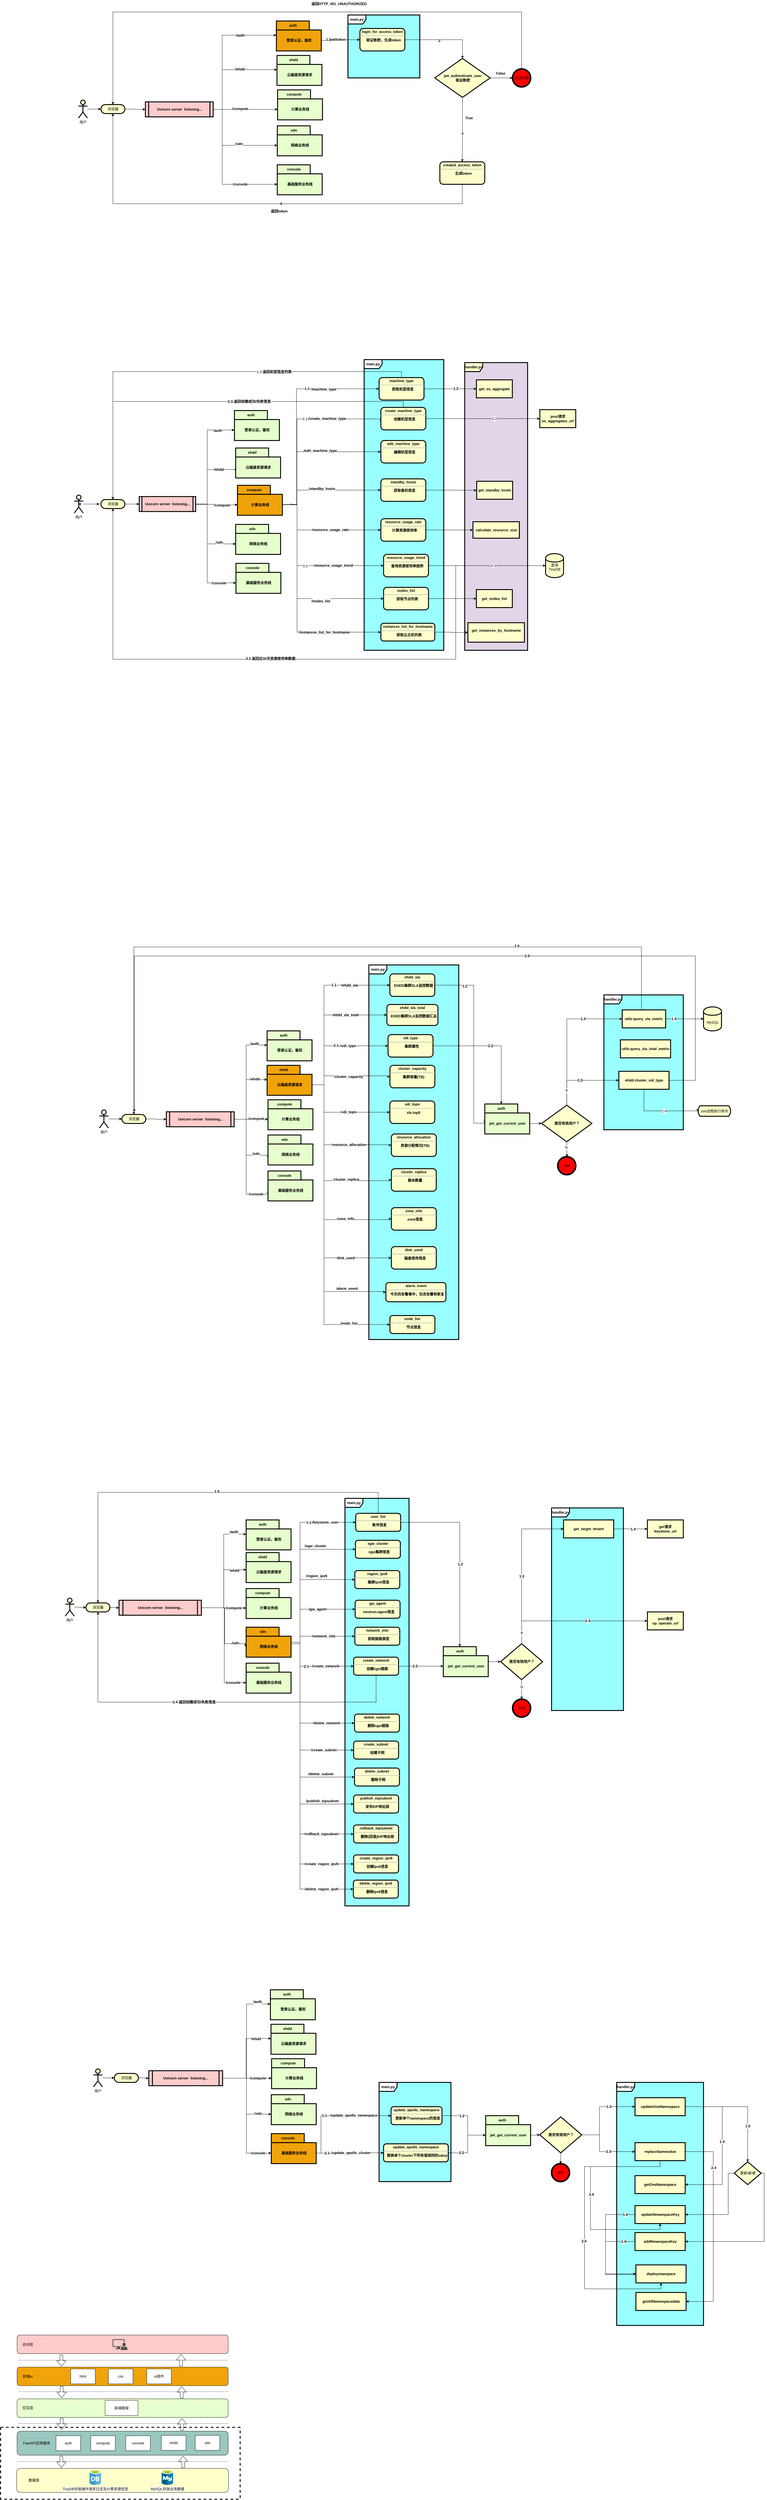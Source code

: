 <mxfile version="20.7.4" type="github">
  <diagram name="Page-1" id="c7558073-3199-34d8-9f00-42111426c3f3">
    <mxGraphModel dx="2260" dy="764" grid="1" gridSize="10" guides="1" tooltips="1" connect="1" arrows="1" fold="1" page="1" pageScale="1" pageWidth="826" pageHeight="1169" background="none" math="0" shadow="0">
      <root>
        <mxCell id="0" />
        <mxCell id="1" parent="0" />
        <mxCell id="CsERCyUt-G2kQSy3FByw-110" value="" style="rounded=1;whiteSpace=wrap;html=1;fillColor=#FFFFCC;" vertex="1" parent="1">
          <mxGeometry x="-246.5" y="8977" width="707.5" height="80" as="geometry" />
        </mxCell>
        <mxCell id="CsERCyUt-G2kQSy3FByw-99" value="" style="rounded=1;whiteSpace=wrap;html=1;fillColor=#9AC7BF;" vertex="1" parent="1">
          <mxGeometry x="-245" y="8853" width="705" height="80" as="geometry" />
        </mxCell>
        <mxCell id="CsERCyUt-G2kQSy3FByw-97" value="" style="rounded=1;whiteSpace=wrap;html=1;fillColor=#F0A30A;" vertex="1" parent="1">
          <mxGeometry x="-245" y="8639" width="705" height="62" as="geometry" />
        </mxCell>
        <mxCell id="CsERCyUt-G2kQSy3FByw-96" value="" style="rounded=1;whiteSpace=wrap;html=1;fillColor=#FFCCCC;" vertex="1" parent="1">
          <mxGeometry x="-245" y="8532" width="705" height="62" as="geometry" />
        </mxCell>
        <mxCell id="iUn0GgRghp78xL2DHV3C-722" value="&lt;b&gt;main.py&lt;/b&gt;" style="shape=umlFrame;whiteSpace=wrap;html=1;strokeColor=default;strokeWidth=3;fontFamily=Helvetica;fontSize=12;fontColor=#000000;fillColor=default;swimlaneFillColor=#99FFFF;" parent="1" vertex="1">
          <mxGeometry x="860" y="790" width="240" height="210" as="geometry" />
        </mxCell>
        <mxCell id="iUn0GgRghp78xL2DHV3C-677" value="&lt;b&gt;handler.py&lt;/b&gt;" style="shape=umlFrame;whiteSpace=wrap;html=1;strokeColor=default;strokeWidth=3;fontFamily=Helvetica;fontSize=12;fontColor=#000000;fillColor=default;swimlaneFillColor=#99FFFF;" parent="1" vertex="1">
          <mxGeometry x="1757.5" y="7689" width="290" height="811" as="geometry" />
        </mxCell>
        <mxCell id="iUn0GgRghp78xL2DHV3C-660" value="&lt;b&gt;main.py&lt;/b&gt;" style="shape=umlFrame;whiteSpace=wrap;html=1;strokeColor=default;strokeWidth=3;fontFamily=Helvetica;fontSize=12;fontColor=#000000;fillColor=default;swimlaneFillColor=#99FFFF;" parent="1" vertex="1">
          <mxGeometry x="964" y="7689" width="240" height="331" as="geometry" />
        </mxCell>
        <mxCell id="iUn0GgRghp78xL2DHV3C-600" value="&lt;b&gt;handler.py&lt;/b&gt;" style="shape=umlFrame;whiteSpace=wrap;html=1;strokeColor=default;strokeWidth=3;fontFamily=Helvetica;fontSize=12;fontColor=#000000;fillColor=default;swimlaneFillColor=#99FFFF;" parent="1" vertex="1">
          <mxGeometry x="1540" y="5772" width="240" height="676" as="geometry" />
        </mxCell>
        <mxCell id="iUn0GgRghp78xL2DHV3C-546" value="&lt;b&gt;main.py&lt;/b&gt;" style="shape=umlFrame;whiteSpace=wrap;html=1;strokeColor=default;strokeWidth=3;fontFamily=Helvetica;fontSize=12;fontColor=#000000;fillColor=default;swimlaneFillColor=#99FFFF;" parent="1" vertex="1">
          <mxGeometry x="850" y="5740" width="214" height="1360" as="geometry" />
        </mxCell>
        <mxCell id="iUn0GgRghp78xL2DHV3C-453" value="&lt;b&gt;handler.py&lt;/b&gt;" style="shape=umlFrame;whiteSpace=wrap;html=1;strokeColor=default;strokeWidth=3;fontFamily=Helvetica;fontSize=12;fontColor=#000000;fillColor=default;swimlaneFillColor=#99FFFF;" parent="1" vertex="1">
          <mxGeometry x="1714.75" y="4060" width="265.25" height="450" as="geometry" />
        </mxCell>
        <mxCell id="iUn0GgRghp78xL2DHV3C-408" value="&lt;b&gt;main.py&lt;/b&gt;" style="shape=umlFrame;whiteSpace=wrap;html=1;strokeColor=default;strokeWidth=3;fontFamily=Helvetica;fontSize=12;fontColor=#000000;fillColor=default;swimlaneFillColor=#99FFFF;" parent="1" vertex="1">
          <mxGeometry x="929.87" y="3960" width="300.25" height="1250" as="geometry" />
        </mxCell>
        <mxCell id="iUn0GgRghp78xL2DHV3C-242" value="&lt;b&gt;main.py&lt;/b&gt;" style="shape=umlFrame;whiteSpace=wrap;html=1;strokeColor=default;strokeWidth=3;fontFamily=Helvetica;fontSize=12;fontColor=#000000;fillColor=default;swimlaneFillColor=#99FFFF;" parent="1" vertex="1">
          <mxGeometry x="914" y="1940" width="266" height="970" as="geometry" />
        </mxCell>
        <mxCell id="iUn0GgRghp78xL2DHV3C-243" value="&lt;b&gt;handler.py&lt;/b&gt;" style="shape=umlFrame;whiteSpace=wrap;html=1;strokeColor=default;strokeWidth=3;fontFamily=Helvetica;fontSize=12;fontColor=#000000;fillColor=#FFFFCC;swimlaneFillColor=#E1D5E7;" parent="1" vertex="1">
          <mxGeometry x="1250" y="1950" width="210" height="960" as="geometry" />
        </mxCell>
        <mxCell id="iUn0GgRghp78xL2DHV3C-98" value="" style="edgeStyle=orthogonalEdgeStyle;rounded=0;orthogonalLoop=1;jettySize=auto;html=1;exitX=1;exitY=0.5;exitDx=0;exitDy=0;exitPerimeter=0;" parent="1" source="iUn0GgRghp78xL2DHV3C-120" target="iUn0GgRghp78xL2DHV3C-97" edge="1">
          <mxGeometry relative="1" as="geometry">
            <mxPoint x="58.5" y="1090" as="sourcePoint" />
          </mxGeometry>
        </mxCell>
        <mxCell id="iUn0GgRghp78xL2DHV3C-111" style="edgeStyle=orthogonalEdgeStyle;rounded=0;orthogonalLoop=1;jettySize=auto;html=1;exitX=1;exitY=0.5;exitDx=0;exitDy=0;entryX=0;entryY=0;entryDx=0;entryDy=47.5;entryPerimeter=0;" parent="1" source="iUn0GgRghp78xL2DHV3C-97" target="iUn0GgRghp78xL2DHV3C-312" edge="1">
          <mxGeometry relative="1" as="geometry">
            <mxPoint x="630.0" y="855.0" as="targetPoint" />
            <Array as="points">
              <mxPoint x="440" y="1105" />
              <mxPoint x="440" y="858" />
            </Array>
          </mxGeometry>
        </mxCell>
        <mxCell id="iUn0GgRghp78xL2DHV3C-314" value="&lt;b&gt;&lt;br&gt;&lt;span style=&quot;border-color: var(--border-color); color: rgb(0, 0, 0); font-family: Helvetica; font-size: 12px; font-style: normal; font-variant-ligatures: normal; font-variant-caps: normal; letter-spacing: normal; orphans: 2; text-align: center; text-indent: 0px; text-transform: none; widows: 2; word-spacing: 0px; -webkit-text-stroke-width: 0px; background-color: rgb(251, 251, 251); text-decoration-thickness: initial; text-decoration-style: initial; text-decoration-color: initial;&quot;&gt;/auth&lt;/span&gt;&lt;br&gt;&lt;/b&gt;" style="edgeLabel;html=1;align=center;verticalAlign=middle;resizable=0;points=[];fontSize=12;fontFamily=Helvetica;fontColor=#000000;" parent="iUn0GgRghp78xL2DHV3C-111" vertex="1" connectable="0">
          <mxGeometry x="0.738" y="1" relative="1" as="geometry">
            <mxPoint x="-61" y="-7" as="offset" />
          </mxGeometry>
        </mxCell>
        <mxCell id="iUn0GgRghp78xL2DHV3C-327" style="edgeStyle=orthogonalEdgeStyle;rounded=0;orthogonalLoop=1;jettySize=auto;html=1;exitX=1;exitY=0.5;exitDx=0;exitDy=0;entryX=0;entryY=0;entryDx=0;entryDy=47.5;entryPerimeter=0;fontFamily=Helvetica;fontSize=12;fontColor=#000000;" parent="1" source="iUn0GgRghp78xL2DHV3C-97" target="iUn0GgRghp78xL2DHV3C-315" edge="1">
          <mxGeometry relative="1" as="geometry">
            <Array as="points">
              <mxPoint x="440" y="1105" />
              <mxPoint x="440" y="972" />
            </Array>
          </mxGeometry>
        </mxCell>
        <mxCell id="iUn0GgRghp78xL2DHV3C-328" value="&lt;b&gt;/ehdd&lt;/b&gt;" style="edgeLabel;html=1;align=center;verticalAlign=middle;resizable=0;points=[];fontSize=12;fontFamily=Helvetica;fontColor=#000000;" parent="iUn0GgRghp78xL2DHV3C-327" vertex="1" connectable="0">
          <mxGeometry x="0.655" y="-1" relative="1" as="geometry">
            <mxPoint x="-65" y="-3" as="offset" />
          </mxGeometry>
        </mxCell>
        <mxCell id="iUn0GgRghp78xL2DHV3C-329" style="edgeStyle=orthogonalEdgeStyle;rounded=0;orthogonalLoop=1;jettySize=auto;html=1;exitX=1;exitY=0.5;exitDx=0;exitDy=0;entryX=0;entryY=0;entryDx=0;entryDy=65;entryPerimeter=0;fontFamily=Helvetica;fontSize=12;fontColor=#000000;" parent="1" source="iUn0GgRghp78xL2DHV3C-97" target="iUn0GgRghp78xL2DHV3C-318" edge="1">
          <mxGeometry relative="1" as="geometry" />
        </mxCell>
        <mxCell id="iUn0GgRghp78xL2DHV3C-330" value="&lt;b&gt;/compute&lt;/b&gt;" style="edgeLabel;html=1;align=center;verticalAlign=middle;resizable=0;points=[];fontSize=12;fontFamily=Helvetica;fontColor=#000000;" parent="iUn0GgRghp78xL2DHV3C-329" vertex="1" connectable="0">
          <mxGeometry x="0.298" y="-1" relative="1" as="geometry">
            <mxPoint x="-50" y="-3" as="offset" />
          </mxGeometry>
        </mxCell>
        <mxCell id="iUn0GgRghp78xL2DHV3C-331" style="edgeStyle=orthogonalEdgeStyle;rounded=0;orthogonalLoop=1;jettySize=auto;html=1;exitX=1;exitY=0.5;exitDx=0;exitDy=0;entryX=0;entryY=0;entryDx=0;entryDy=65;entryPerimeter=0;fontFamily=Helvetica;fontSize=12;fontColor=#000000;" parent="1" source="iUn0GgRghp78xL2DHV3C-97" target="iUn0GgRghp78xL2DHV3C-321" edge="1">
          <mxGeometry relative="1" as="geometry">
            <Array as="points">
              <mxPoint x="440" y="1105" />
              <mxPoint x="440" y="1225" />
            </Array>
          </mxGeometry>
        </mxCell>
        <mxCell id="iUn0GgRghp78xL2DHV3C-332" value="&lt;b&gt;/sdn&lt;/b&gt;" style="edgeLabel;html=1;align=center;verticalAlign=middle;resizable=0;points=[];fontSize=12;fontFamily=Helvetica;fontColor=#000000;" parent="iUn0GgRghp78xL2DHV3C-331" vertex="1" connectable="0">
          <mxGeometry x="0.485" y="2" relative="1" as="geometry">
            <mxPoint x="-42" y="-3" as="offset" />
          </mxGeometry>
        </mxCell>
        <mxCell id="iUn0GgRghp78xL2DHV3C-333" style="edgeStyle=orthogonalEdgeStyle;rounded=0;orthogonalLoop=1;jettySize=auto;html=1;entryX=0;entryY=0;entryDx=0;entryDy=65;entryPerimeter=0;fontFamily=Helvetica;fontSize=12;fontColor=#000000;" parent="1" source="iUn0GgRghp78xL2DHV3C-97" target="iUn0GgRghp78xL2DHV3C-324" edge="1">
          <mxGeometry relative="1" as="geometry">
            <Array as="points">
              <mxPoint x="440" y="1105" />
              <mxPoint x="440" y="1355" />
            </Array>
          </mxGeometry>
        </mxCell>
        <mxCell id="iUn0GgRghp78xL2DHV3C-334" value="&lt;b&gt;/console&lt;/b&gt;" style="edgeLabel;html=1;align=center;verticalAlign=middle;resizable=0;points=[];fontSize=12;fontFamily=Helvetica;fontColor=#000000;" parent="iUn0GgRghp78xL2DHV3C-333" vertex="1" connectable="0">
          <mxGeometry x="0.692" y="-2" relative="1" as="geometry">
            <mxPoint x="-53" y="-2" as="offset" />
          </mxGeometry>
        </mxCell>
        <mxCell id="iUn0GgRghp78xL2DHV3C-97" value="Uvicorn server  listening..." style="shape=process;whiteSpace=wrap;align=center;verticalAlign=middle;size=0.048;fontStyle=1;strokeWidth=3;fillColor=#FFCCCC" parent="1" vertex="1">
          <mxGeometry x="183.5" y="1080" width="226.5" height="50" as="geometry" />
        </mxCell>
        <mxCell id="iUn0GgRghp78xL2DHV3C-120" value="浏览器" style="html=1;dashed=0;whitespace=wrap;shape=mxgraph.dfd.start;strokeColor=default;strokeWidth=3;fontFamily=Helvetica;fontSize=12;fontColor=default;fillColor=#FFFFCC;" parent="1" vertex="1">
          <mxGeometry x="35" y="1089" width="80" height="30" as="geometry" />
        </mxCell>
        <mxCell id="iUn0GgRghp78xL2DHV3C-126" style="edgeStyle=orthogonalEdgeStyle;rounded=0;orthogonalLoop=1;jettySize=auto;html=1;entryX=0;entryY=0.5;entryDx=0;entryDy=0;fontFamily=Helvetica;fontSize=12;fontColor=default;" parent="1" source="iUn0GgRghp78xL2DHV3C-123" target="iUn0GgRghp78xL2DHV3C-125" edge="1">
          <mxGeometry relative="1" as="geometry" />
        </mxCell>
        <mxCell id="iUn0GgRghp78xL2DHV3C-725" style="edgeStyle=orthogonalEdgeStyle;rounded=0;orthogonalLoop=1;jettySize=auto;html=1;exitX=0.5;exitY=1;exitDx=0;exitDy=0;entryX=0.5;entryY=0;entryDx=0;entryDy=0;fontFamily=Helvetica;fontSize=12;fontColor=#000000;" parent="1" source="iUn0GgRghp78xL2DHV3C-123" target="iUn0GgRghp78xL2DHV3C-340" edge="1">
          <mxGeometry relative="1" as="geometry" />
        </mxCell>
        <mxCell id="iUn0GgRghp78xL2DHV3C-726" value="&lt;b&gt;3&lt;/b&gt;" style="edgeLabel;html=1;align=center;verticalAlign=middle;resizable=0;points=[];fontSize=12;fontFamily=Helvetica;fontColor=#000000;" parent="iUn0GgRghp78xL2DHV3C-725" vertex="1" connectable="0">
          <mxGeometry x="0.128" relative="1" as="geometry">
            <mxPoint as="offset" />
          </mxGeometry>
        </mxCell>
        <mxCell id="iUn0GgRghp78xL2DHV3C-123" value="&lt;span style=&quot;font-weight: 700;&quot;&gt;jwt_authenticate_user&lt;/span&gt;&lt;br style=&quot;border-color: var(--border-color); padding: 0px; margin: 0px; font-weight: 700;&quot;&gt;&lt;span style=&quot;font-weight: 700;&quot;&gt;验证账密&lt;/span&gt;" style="shape=rhombus;html=1;dashed=0;whitespace=wrap;perimeter=rhombusPerimeter;strokeColor=default;strokeWidth=3;fontFamily=Helvetica;fontSize=12;fontColor=default;fillColor=#FFFFCC;" parent="1" vertex="1">
          <mxGeometry x="1150" y="935" width="185" height="130" as="geometry" />
        </mxCell>
        <mxCell id="iUn0GgRghp78xL2DHV3C-144" style="edgeStyle=orthogonalEdgeStyle;rounded=0;orthogonalLoop=1;jettySize=auto;html=1;exitX=0.5;exitY=0;exitDx=0;exitDy=0;entryX=0.5;entryY=0.5;entryDx=0;entryDy=-15.0;entryPerimeter=0;fontFamily=Helvetica;fontSize=12;fontColor=default;" parent="1" source="iUn0GgRghp78xL2DHV3C-125" target="iUn0GgRghp78xL2DHV3C-120" edge="1">
          <mxGeometry relative="1" as="geometry">
            <Array as="points">
              <mxPoint x="1440" y="780" />
              <mxPoint x="75" y="780" />
            </Array>
          </mxGeometry>
        </mxCell>
        <mxCell id="iUn0GgRghp78xL2DHV3C-125" value="验证失败" style="shape=ellipse;html=1;dashed=0;whitespace=wrap;aspect=fixed;strokeWidth=5;perimeter=ellipsePerimeter;strokeColor=default;fontFamily=Helvetica;fontSize=12;fontColor=default;fillColor=#FF0000;" parent="1" vertex="1">
          <mxGeometry x="1410" y="970" width="60" height="60" as="geometry" />
        </mxCell>
        <mxCell id="iUn0GgRghp78xL2DHV3C-131" value="&lt;b&gt;返回token&lt;/b&gt;" style="text;html=1;align=center;verticalAlign=middle;resizable=0;points=[];autosize=1;strokeColor=none;fillColor=none;fontSize=12;fontFamily=Helvetica;fontColor=default;" parent="1" vertex="1">
          <mxGeometry x="590" y="1430" width="80" height="30" as="geometry" />
        </mxCell>
        <mxCell id="iUn0GgRghp78xL2DHV3C-341" style="edgeStyle=orthogonalEdgeStyle;rounded=0;orthogonalLoop=1;jettySize=auto;html=1;entryX=0;entryY=0.5;entryDx=0;entryDy=0;entryPerimeter=0;fontFamily=Helvetica;fontSize=12;fontColor=#000000;" parent="1" source="iUn0GgRghp78xL2DHV3C-141" target="iUn0GgRghp78xL2DHV3C-120" edge="1">
          <mxGeometry relative="1" as="geometry" />
        </mxCell>
        <mxCell id="iUn0GgRghp78xL2DHV3C-141" value="用户" style="shape=umlActor;verticalLabelPosition=bottom;verticalAlign=top;html=1;outlineConnect=0;strokeColor=default;strokeWidth=3;fontFamily=Helvetica;fontSize=12;fontColor=default;fillColor=#FFFFCC;" parent="1" vertex="1">
          <mxGeometry x="-40" y="1074" width="30" height="60" as="geometry" />
        </mxCell>
        <mxCell id="iUn0GgRghp78xL2DHV3C-145" value="&lt;b&gt;返回&lt;/b&gt;&lt;span style=&quot;background-color: initial;&quot;&gt;&lt;b&gt;HTTP_401_UNAUTHORIZED&lt;br&gt;&lt;/b&gt;&lt;br&gt;&lt;/span&gt;" style="text;html=1;align=center;verticalAlign=middle;resizable=0;points=[];autosize=1;strokeColor=none;fillColor=none;fontSize=12;fontFamily=Helvetica;fontColor=default;" parent="1" vertex="1">
          <mxGeometry x="725" y="740" width="210" height="40" as="geometry" />
        </mxCell>
        <mxCell id="iUn0GgRghp78xL2DHV3C-147" value="&lt;b&gt;True&lt;/b&gt;" style="text;html=1;align=center;verticalAlign=middle;resizable=0;points=[];autosize=1;strokeColor=none;fillColor=none;fontSize=12;fontFamily=Helvetica;fontColor=default;" parent="1" vertex="1">
          <mxGeometry x="1239" y="1119" width="50" height="30" as="geometry" />
        </mxCell>
        <mxCell id="iUn0GgRghp78xL2DHV3C-148" value="&lt;b&gt;False&lt;/b&gt;" style="text;html=1;align=center;verticalAlign=middle;resizable=0;points=[];autosize=1;strokeColor=none;fillColor=none;fontSize=12;fontFamily=Helvetica;fontColor=default;" parent="1" vertex="1">
          <mxGeometry x="1345" y="970" width="50" height="30" as="geometry" />
        </mxCell>
        <mxCell id="iUn0GgRghp78xL2DHV3C-149" value="" style="edgeStyle=orthogonalEdgeStyle;rounded=0;orthogonalLoop=1;jettySize=auto;html=1;exitX=1;exitY=0.5;exitDx=0;exitDy=0;exitPerimeter=0;" parent="1" source="iUn0GgRghp78xL2DHV3C-167" target="iUn0GgRghp78xL2DHV3C-156" edge="1">
          <mxGeometry relative="1" as="geometry">
            <mxPoint x="58.5" y="2422" as="sourcePoint" />
          </mxGeometry>
        </mxCell>
        <mxCell id="iUn0GgRghp78xL2DHV3C-150" style="edgeStyle=orthogonalEdgeStyle;rounded=0;orthogonalLoop=1;jettySize=auto;html=1;exitX=1;exitY=0.5;exitDx=0;exitDy=0;entryX=0;entryY=0;entryDx=0;entryDy=65;entryPerimeter=0;" parent="1" source="iUn0GgRghp78xL2DHV3C-156" target="iUn0GgRghp78xL2DHV3C-342" edge="1">
          <mxGeometry relative="1" as="geometry">
            <mxPoint x="578" y="2187" as="targetPoint" />
            <Array as="points">
              <mxPoint x="390" y="2422" />
              <mxPoint x="390" y="2175" />
            </Array>
          </mxGeometry>
        </mxCell>
        <mxCell id="iUn0GgRghp78xL2DHV3C-757" value="&lt;b style=&quot;border-color: var(--border-color); background-color: rgb(251, 251, 251);&quot;&gt;/auth&lt;/b&gt;" style="edgeLabel;html=1;align=center;verticalAlign=middle;resizable=0;points=[];fontSize=12;fontFamily=Helvetica;fontColor=#000000;" parent="iUn0GgRghp78xL2DHV3C-150" vertex="1" connectable="0">
          <mxGeometry x="0.322" y="2" relative="1" as="geometry">
            <mxPoint x="37" y="-35" as="offset" />
          </mxGeometry>
        </mxCell>
        <mxCell id="iUn0GgRghp78xL2DHV3C-154" style="edgeStyle=orthogonalEdgeStyle;rounded=0;orthogonalLoop=1;jettySize=auto;html=1;exitX=1;exitY=0.5;exitDx=0;exitDy=0;entryX=0;entryY=0;entryDx=0;entryDy=65;fontFamily=Helvetica;fontSize=12;fontColor=default;entryPerimeter=0;" parent="1" source="iUn0GgRghp78xL2DHV3C-156" target="iUn0GgRghp78xL2DHV3C-349" edge="1">
          <mxGeometry relative="1" as="geometry">
            <mxPoint x="578" y="2546" as="targetPoint" />
            <Array as="points">
              <mxPoint x="390" y="2422" />
              <mxPoint x="390" y="2555" />
            </Array>
          </mxGeometry>
        </mxCell>
        <mxCell id="iUn0GgRghp78xL2DHV3C-767" value="&lt;b&gt;/sdn&lt;/b&gt;" style="edgeLabel;html=1;align=center;verticalAlign=middle;resizable=0;points=[];fontSize=12;fontFamily=Helvetica;fontColor=#000000;" parent="iUn0GgRghp78xL2DHV3C-154" vertex="1" connectable="0">
          <mxGeometry x="0.795" y="1" relative="1" as="geometry">
            <mxPoint x="-28" y="-4" as="offset" />
          </mxGeometry>
        </mxCell>
        <mxCell id="iUn0GgRghp78xL2DHV3C-155" style="edgeStyle=orthogonalEdgeStyle;rounded=0;orthogonalLoop=1;jettySize=auto;html=1;exitX=1;exitY=0.5;exitDx=0;exitDy=0;entryX=0;entryY=0;entryDx=0;entryDy=65;entryPerimeter=0;fontFamily=Helvetica;fontSize=12;fontColor=default;" parent="1" source="iUn0GgRghp78xL2DHV3C-156" target="iUn0GgRghp78xL2DHV3C-351" edge="1">
          <mxGeometry relative="1" as="geometry">
            <mxPoint x="578.99" y="2665.01" as="targetPoint" />
            <Array as="points">
              <mxPoint x="390" y="2422" />
              <mxPoint x="390" y="2685" />
            </Array>
          </mxGeometry>
        </mxCell>
        <mxCell id="iUn0GgRghp78xL2DHV3C-768" value="&lt;b&gt;/console&lt;/b&gt;" style="edgeLabel;html=1;align=center;verticalAlign=middle;resizable=0;points=[];fontSize=12;fontFamily=Helvetica;fontColor=#000000;" parent="iUn0GgRghp78xL2DHV3C-155" vertex="1" connectable="0">
          <mxGeometry x="0.673" y="-1" relative="1" as="geometry">
            <mxPoint x="8" as="offset" />
          </mxGeometry>
        </mxCell>
        <mxCell id="iUn0GgRghp78xL2DHV3C-346" style="edgeStyle=orthogonalEdgeStyle;rounded=0;orthogonalLoop=1;jettySize=auto;html=1;exitX=1;exitY=0.5;exitDx=0;exitDy=0;entryX=0;entryY=0;entryDx=0;entryDy=65;entryPerimeter=0;fontFamily=Helvetica;fontSize=12;fontColor=#000000;" parent="1" source="iUn0GgRghp78xL2DHV3C-156" target="iUn0GgRghp78xL2DHV3C-344" edge="1">
          <mxGeometry relative="1" as="geometry">
            <Array as="points">
              <mxPoint x="390" y="2422" />
              <mxPoint x="390" y="2307" />
            </Array>
          </mxGeometry>
        </mxCell>
        <mxCell id="iUn0GgRghp78xL2DHV3C-758" value="&lt;b style=&quot;border-color: var(--border-color); background-color: rgb(251, 251, 251);&quot;&gt;/ehdd&lt;/b&gt;" style="edgeLabel;html=1;align=center;verticalAlign=middle;resizable=0;points=[];fontSize=12;fontFamily=Helvetica;fontColor=#000000;" parent="iUn0GgRghp78xL2DHV3C-346" vertex="1" connectable="0">
          <mxGeometry x="0.361" y="3" relative="1" as="geometry">
            <mxPoint x="18" y="3" as="offset" />
          </mxGeometry>
        </mxCell>
        <mxCell id="iUn0GgRghp78xL2DHV3C-763" style="edgeStyle=orthogonalEdgeStyle;rounded=0;orthogonalLoop=1;jettySize=auto;html=1;exitX=1;exitY=0.5;exitDx=0;exitDy=0;entryX=0;entryY=0;entryDx=0;entryDy=65;entryPerimeter=0;fontFamily=Helvetica;fontSize=12;fontColor=#000000;" parent="1" source="iUn0GgRghp78xL2DHV3C-156" target="iUn0GgRghp78xL2DHV3C-347" edge="1">
          <mxGeometry relative="1" as="geometry">
            <Array as="points">
              <mxPoint x="416" y="2423" />
            </Array>
          </mxGeometry>
        </mxCell>
        <mxCell id="iUn0GgRghp78xL2DHV3C-766" value="&lt;b&gt;/compute&lt;/b&gt;" style="edgeLabel;html=1;align=center;verticalAlign=middle;resizable=0;points=[];fontSize=12;fontFamily=Helvetica;fontColor=#000000;" parent="iUn0GgRghp78xL2DHV3C-763" vertex="1" connectable="0">
          <mxGeometry x="0.26" y="-1" relative="1" as="geometry">
            <mxPoint as="offset" />
          </mxGeometry>
        </mxCell>
        <mxCell id="iUn0GgRghp78xL2DHV3C-156" value="Uvicorn server  listening..." style="shape=process;whiteSpace=wrap;align=center;verticalAlign=middle;size=0.048;fontStyle=1;strokeWidth=3;fillColor=#FFCCCC" parent="1" vertex="1">
          <mxGeometry x="163" y="2397" width="188.5" height="50" as="geometry" />
        </mxCell>
        <mxCell id="iUn0GgRghp78xL2DHV3C-192" value="&lt;b&gt;&lt;br&gt;&lt;span style=&quot;color: rgb(0, 0, 0); font-family: Helvetica; font-size: 12px; font-style: normal; font-variant-ligatures: normal; font-variant-caps: normal; letter-spacing: normal; orphans: 2; text-align: center; text-indent: 0px; text-transform: none; widows: 2; word-spacing: 0px; -webkit-text-stroke-width: 0px; background-color: rgb(251, 251, 251); text-decoration-thickness: initial; text-decoration-style: initial; text-decoration-color: initial; float: none; display: inline !important;&quot;&gt;/machine_type&lt;/span&gt;&lt;br&gt;&lt;/b&gt;" style="edgeStyle=orthogonalEdgeStyle;rounded=0;orthogonalLoop=1;jettySize=auto;html=1;fontFamily=Helvetica;fontSize=12;fontColor=default;entryX=0;entryY=0.5;entryDx=0;entryDy=0;" parent="1" target="iUn0GgRghp78xL2DHV3C-353" edge="1">
          <mxGeometry x="0.443" y="7" relative="1" as="geometry">
            <mxPoint x="688" y="2422" as="sourcePoint" />
            <mxPoint x="950" y="2038" as="targetPoint" />
            <Array as="points">
              <mxPoint x="688" y="2038" />
            </Array>
            <mxPoint x="-1" as="offset" />
          </mxGeometry>
        </mxCell>
        <mxCell id="iUn0GgRghp78xL2DHV3C-771" value="&lt;b&gt;1.1&lt;/b&gt;" style="edgeLabel;html=1;align=center;verticalAlign=middle;resizable=0;points=[];fontSize=12;fontFamily=Helvetica;fontColor=#000000;" parent="iUn0GgRghp78xL2DHV3C-192" vertex="1" connectable="0">
          <mxGeometry x="0.27" y="1" relative="1" as="geometry">
            <mxPoint as="offset" />
          </mxGeometry>
        </mxCell>
        <mxCell id="iUn0GgRghp78xL2DHV3C-193" value="&lt;b&gt;&lt;br&gt;&lt;span style=&quot;color: rgb(0, 0, 0); font-family: Helvetica; font-size: 12px; font-style: normal; font-variant-ligatures: normal; font-variant-caps: normal; letter-spacing: normal; orphans: 2; text-align: center; text-indent: 0px; text-transform: none; widows: 2; word-spacing: 0px; -webkit-text-stroke-width: 0px; background-color: rgb(251, 251, 251); text-decoration-thickness: initial; text-decoration-style: initial; text-decoration-color: initial; float: none; display: inline !important;&quot;&gt;/nodes_list&lt;/span&gt;&lt;br&gt;&lt;/b&gt;" style="edgeStyle=orthogonalEdgeStyle;rounded=0;orthogonalLoop=1;jettySize=auto;html=1;exitX=1;exitY=0.5;exitDx=0;exitDy=0;entryX=0;entryY=0.5;entryDx=0;entryDy=0;fontFamily=Helvetica;fontSize=12;fontColor=default;" parent="1" target="iUn0GgRghp78xL2DHV3C-365" edge="1">
          <mxGeometry x="0.311" relative="1" as="geometry">
            <mxPoint x="688" y="2422" as="sourcePoint" />
            <mxPoint x="1195" y="2837" as="targetPoint" />
            <Array as="points">
              <mxPoint x="690" y="2422" />
              <mxPoint x="690" y="2738" />
            </Array>
            <mxPoint x="-1" as="offset" />
          </mxGeometry>
        </mxCell>
        <mxCell id="iUn0GgRghp78xL2DHV3C-194" style="edgeStyle=orthogonalEdgeStyle;rounded=0;orthogonalLoop=1;jettySize=auto;html=1;exitX=1;exitY=0.5;exitDx=0;exitDy=0;entryX=0;entryY=0.5;entryDx=0;entryDy=0;fontFamily=Helvetica;fontSize=12;fontColor=default;" parent="1" target="iUn0GgRghp78xL2DHV3C-355" edge="1">
          <mxGeometry relative="1" as="geometry">
            <mxPoint x="688" y="2422" as="sourcePoint" />
            <mxPoint x="1190" y="2137" as="targetPoint" />
            <Array as="points">
              <mxPoint x="690" y="2422" />
              <mxPoint x="690" y="2138" />
            </Array>
          </mxGeometry>
        </mxCell>
        <mxCell id="iUn0GgRghp78xL2DHV3C-211" value="&lt;span style=&quot;background-color: rgb(251, 251, 251);&quot;&gt;&lt;b&gt;/create_machine_type&lt;/b&gt;&lt;/span&gt;" style="edgeLabel;html=1;align=center;verticalAlign=middle;resizable=0;points=[];fontSize=12;fontFamily=Helvetica;fontColor=#000000;" parent="iUn0GgRghp78xL2DHV3C-194" vertex="1" connectable="0">
          <mxGeometry x="0.541" y="1" relative="1" as="geometry">
            <mxPoint x="-51" as="offset" />
          </mxGeometry>
        </mxCell>
        <mxCell id="iUn0GgRghp78xL2DHV3C-773" value="2,1" style="edgeLabel;html=1;align=center;verticalAlign=middle;resizable=0;points=[];fontSize=12;fontFamily=Helvetica;fontColor=#000000;" parent="iUn0GgRghp78xL2DHV3C-194" vertex="1" connectable="0">
          <mxGeometry x="0.1" relative="1" as="geometry">
            <mxPoint as="offset" />
          </mxGeometry>
        </mxCell>
        <mxCell id="iUn0GgRghp78xL2DHV3C-196" value="&lt;br&gt;&lt;span style=&quot;color: rgb(0, 0, 0); font-family: Helvetica; font-size: 12px; font-style: normal; font-variant-ligatures: normal; font-variant-caps: normal; font-weight: 400; letter-spacing: normal; orphans: 2; text-align: center; text-indent: 0px; text-transform: none; widows: 2; word-spacing: 0px; -webkit-text-stroke-width: 0px; background-color: rgb(251, 251, 251); text-decoration-thickness: initial; text-decoration-style: initial; text-decoration-color: initial; float: none; display: inline !important;&quot;&gt;/&lt;/span&gt;&lt;span style=&quot;color: rgb(0, 0, 0); font-family: Helvetica; font-size: 12px; font-style: normal; font-variant-ligatures: normal; font-variant-caps: normal; letter-spacing: normal; orphans: 2; text-align: center; text-indent: 0px; text-transform: none; widows: 2; word-spacing: 0px; -webkit-text-stroke-width: 0px; background-color: rgb(251, 251, 251); text-decoration-thickness: initial; text-decoration-style: initial; text-decoration-color: initial; float: none; display: inline !important;&quot;&gt;&lt;b&gt;resource_usage_rate&lt;/b&gt;&lt;/span&gt;&lt;br&gt;" style="edgeStyle=orthogonalEdgeStyle;rounded=0;orthogonalLoop=1;jettySize=auto;html=1;exitX=1;exitY=0.5;exitDx=0;exitDy=0;entryX=0;entryY=0.5;entryDx=0;entryDy=0;fontFamily=Helvetica;fontSize=12;fontColor=default;" parent="1" target="iUn0GgRghp78xL2DHV3C-359" edge="1">
          <mxGeometry x="0.127" y="9" relative="1" as="geometry">
            <mxPoint x="670.0" y="2419" as="sourcePoint" />
            <mxPoint x="1195" y="2573.5" as="targetPoint" />
            <Array as="points">
              <mxPoint x="670" y="2424" />
              <mxPoint x="690" y="2424" />
              <mxPoint x="690" y="2509" />
            </Array>
            <mxPoint as="offset" />
          </mxGeometry>
        </mxCell>
        <mxCell id="iUn0GgRghp78xL2DHV3C-239" style="edgeStyle=orthogonalEdgeStyle;rounded=0;orthogonalLoop=1;jettySize=auto;html=1;exitX=1;exitY=0.5;exitDx=0;exitDy=0;entryX=0;entryY=0.5;entryDx=0;entryDy=0;fontFamily=Helvetica;fontSize=12;fontColor=#000000;" parent="1" target="iUn0GgRghp78xL2DHV3C-356" edge="1">
          <mxGeometry relative="1" as="geometry">
            <mxPoint x="688" y="2422" as="sourcePoint" />
            <mxPoint x="1190" y="2277" as="targetPoint" />
            <Array as="points">
              <mxPoint x="688" y="2248" />
            </Array>
          </mxGeometry>
        </mxCell>
        <mxCell id="iUn0GgRghp78xL2DHV3C-240" value="&lt;br&gt;&lt;span style=&quot;color: rgb(0, 0, 0); font-family: Helvetica; font-size: 12px; font-style: normal; font-variant-ligatures: normal; font-variant-caps: normal; font-weight: 700; letter-spacing: normal; orphans: 2; text-align: center; text-indent: 0px; text-transform: none; widows: 2; word-spacing: 0px; -webkit-text-stroke-width: 0px; background-color: rgb(251, 251, 251); text-decoration-thickness: initial; text-decoration-style: initial; text-decoration-color: initial; float: none; display: inline !important;&quot;&gt;/edit_machine_type&lt;/span&gt;&lt;br&gt;" style="edgeLabel;html=1;align=center;verticalAlign=middle;resizable=0;points=[];fontSize=12;fontFamily=Helvetica;fontColor=#000000;" parent="iUn0GgRghp78xL2DHV3C-239" vertex="1" connectable="0">
          <mxGeometry x="0.204" y="-2" relative="1" as="geometry">
            <mxPoint x="-22" y="-14" as="offset" />
          </mxGeometry>
        </mxCell>
        <mxCell id="iUn0GgRghp78xL2DHV3C-229" value="" style="edgeStyle=orthogonalEdgeStyle;rounded=0;orthogonalLoop=1;jettySize=auto;html=1;fontFamily=Helvetica;fontSize=12;fontColor=#000000;exitX=1;exitY=0.5;exitDx=0;exitDy=0;" parent="1" source="iUn0GgRghp78xL2DHV3C-353" target="iUn0GgRghp78xL2DHV3C-228" edge="1">
          <mxGeometry relative="1" as="geometry">
            <mxPoint x="1360" y="1997" as="sourcePoint" />
          </mxGeometry>
        </mxCell>
        <mxCell id="iUn0GgRghp78xL2DHV3C-772" value="&lt;b&gt;1.2&lt;/b&gt;" style="edgeLabel;html=1;align=center;verticalAlign=middle;resizable=0;points=[];fontSize=12;fontFamily=Helvetica;fontColor=#000000;" parent="iUn0GgRghp78xL2DHV3C-229" vertex="1" connectable="0">
          <mxGeometry x="0.213" y="1" relative="1" as="geometry">
            <mxPoint as="offset" />
          </mxGeometry>
        </mxCell>
        <mxCell id="iUn0GgRghp78xL2DHV3C-167" value="浏览器" style="html=1;dashed=0;whitespace=wrap;shape=mxgraph.dfd.start;strokeColor=default;strokeWidth=3;fontFamily=Helvetica;fontSize=12;fontColor=default;fillColor=#FFFFCC;" parent="1" vertex="1">
          <mxGeometry x="35" y="2407" width="80" height="30" as="geometry" />
        </mxCell>
        <mxCell id="iUn0GgRghp78xL2DHV3C-178" value="&lt;b&gt;/sdn&lt;/b&gt;" style="text;html=1;align=center;verticalAlign=middle;resizable=0;points=[];autosize=1;strokeColor=none;fillColor=none;fontSize=12;fontFamily=Helvetica;fontColor=default;" parent="1" vertex="1">
          <mxGeometry x="503" y="2517" width="50" height="30" as="geometry" />
        </mxCell>
        <mxCell id="iUn0GgRghp78xL2DHV3C-180" style="edgeStyle=orthogonalEdgeStyle;rounded=0;orthogonalLoop=1;jettySize=auto;html=1;fontFamily=Helvetica;fontSize=12;fontColor=default;" parent="1" source="iUn0GgRghp78xL2DHV3C-181" edge="1">
          <mxGeometry relative="1" as="geometry">
            <mxPoint x="30" y="2422" as="targetPoint" />
          </mxGeometry>
        </mxCell>
        <mxCell id="iUn0GgRghp78xL2DHV3C-754" style="edgeStyle=orthogonalEdgeStyle;rounded=0;orthogonalLoop=1;jettySize=auto;html=1;exitX=0.5;exitY=0.5;exitDx=0;exitDy=0;exitPerimeter=0;fontFamily=Helvetica;fontSize=12;fontColor=#000000;" parent="1" source="iUn0GgRghp78xL2DHV3C-181" edge="1">
          <mxGeometry relative="1" as="geometry">
            <mxPoint x="-40.0" y="2422.667" as="targetPoint" />
          </mxGeometry>
        </mxCell>
        <mxCell id="iUn0GgRghp78xL2DHV3C-181" value="用户" style="shape=umlActor;verticalLabelPosition=bottom;verticalAlign=top;html=1;outlineConnect=0;strokeColor=default;strokeWidth=3;fontFamily=Helvetica;fontSize=12;fontColor=default;fillColor=#FFFFCC;" parent="1" vertex="1">
          <mxGeometry x="-54" y="2392" width="30" height="60" as="geometry" />
        </mxCell>
        <mxCell id="iUn0GgRghp78xL2DHV3C-214" value="" style="edgeStyle=orthogonalEdgeStyle;rounded=0;orthogonalLoop=1;jettySize=auto;html=1;fontFamily=Helvetica;fontSize=12;fontColor=#000000;exitX=1;exitY=0.5;exitDx=0;exitDy=0;" parent="1" source="iUn0GgRghp78xL2DHV3C-360" target="iUn0GgRghp78xL2DHV3C-213" edge="1">
          <mxGeometry relative="1" as="geometry">
            <mxPoint x="1372.5" y="2967.059" as="sourcePoint" />
          </mxGeometry>
        </mxCell>
        <mxCell id="iUn0GgRghp78xL2DHV3C-217" value="" style="edgeStyle=orthogonalEdgeStyle;rounded=0;orthogonalLoop=1;jettySize=auto;html=1;fontFamily=Helvetica;fontSize=12;fontColor=#000000;exitX=1;exitY=0.5;exitDx=0;exitDy=0;" parent="1" source="iUn0GgRghp78xL2DHV3C-365" target="iUn0GgRghp78xL2DHV3C-216" edge="1">
          <mxGeometry relative="1" as="geometry">
            <mxPoint x="1375" y="2837" as="sourcePoint" />
          </mxGeometry>
        </mxCell>
        <mxCell id="iUn0GgRghp78xL2DHV3C-219" style="edgeStyle=orthogonalEdgeStyle;rounded=0;orthogonalLoop=1;jettySize=auto;html=1;entryX=0;entryY=0.5;entryDx=0;entryDy=0;fontFamily=Helvetica;fontSize=12;fontColor=#000000;exitX=1;exitY=0.5;exitDx=0;exitDy=0;" parent="1" source="iUn0GgRghp78xL2DHV3C-361" target="iUn0GgRghp78xL2DHV3C-218" edge="1">
          <mxGeometry relative="1" as="geometry">
            <mxPoint x="1375" y="2714.5" as="sourcePoint" />
          </mxGeometry>
        </mxCell>
        <mxCell id="iUn0GgRghp78xL2DHV3C-791" value="3.2" style="edgeLabel;html=1;align=center;verticalAlign=middle;resizable=0;points=[];fontSize=12;fontFamily=Helvetica;fontColor=#000000;" parent="iUn0GgRghp78xL2DHV3C-219" vertex="1" connectable="0">
          <mxGeometry x="-0.107" y="-1" relative="1" as="geometry">
            <mxPoint x="42" y="-1" as="offset" />
          </mxGeometry>
        </mxCell>
        <mxCell id="iUn0GgRghp78xL2DHV3C-221" value="" style="edgeStyle=orthogonalEdgeStyle;rounded=0;orthogonalLoop=1;jettySize=auto;html=1;fontFamily=Helvetica;fontSize=12;fontColor=#000000;exitX=1;exitY=0.5;exitDx=0;exitDy=0;" parent="1" source="iUn0GgRghp78xL2DHV3C-359" target="iUn0GgRghp78xL2DHV3C-220" edge="1">
          <mxGeometry relative="1" as="geometry">
            <mxPoint x="1365" y="2573.5" as="sourcePoint" />
          </mxGeometry>
        </mxCell>
        <mxCell id="iUn0GgRghp78xL2DHV3C-223" value="" style="edgeStyle=orthogonalEdgeStyle;rounded=0;orthogonalLoop=1;jettySize=auto;html=1;fontFamily=Helvetica;fontSize=12;fontColor=#000000;exitX=1;exitY=0.5;exitDx=0;exitDy=0;" parent="1" source="iUn0GgRghp78xL2DHV3C-354" target="iUn0GgRghp78xL2DHV3C-222" edge="1">
          <mxGeometry relative="1" as="geometry">
            <mxPoint x="1360" y="2422" as="sourcePoint" />
          </mxGeometry>
        </mxCell>
        <mxCell id="iUn0GgRghp78xL2DHV3C-227" value="" style="edgeStyle=orthogonalEdgeStyle;rounded=0;orthogonalLoop=1;jettySize=auto;html=1;fontFamily=Helvetica;fontSize=12;fontColor=#000000;exitX=1;exitY=0.5;exitDx=0;exitDy=0;" parent="1" source="iUn0GgRghp78xL2DHV3C-355" target="iUn0GgRghp78xL2DHV3C-226" edge="1">
          <mxGeometry relative="1" as="geometry">
            <mxPoint x="1360" y="2137" as="sourcePoint" />
            <Array as="points">
              <mxPoint x="1340" y="2137" />
              <mxPoint x="1340" y="2137" />
            </Array>
          </mxGeometry>
        </mxCell>
        <mxCell id="iUn0GgRghp78xL2DHV3C-782" value="2.2" style="edgeLabel;html=1;align=center;verticalAlign=middle;resizable=0;points=[];fontSize=12;fontFamily=Helvetica;fontColor=#000000;" parent="iUn0GgRghp78xL2DHV3C-227" vertex="1" connectable="0">
          <mxGeometry x="0.206" y="3" relative="1" as="geometry">
            <mxPoint x="-1" y="3" as="offset" />
          </mxGeometry>
        </mxCell>
        <mxCell id="iUn0GgRghp78xL2DHV3C-213" value="&lt;div&gt;get_instances_by_hostname&lt;/div&gt;&lt;div&gt;&lt;br&gt;&lt;/div&gt;" style="whiteSpace=wrap;html=1;fillColor=#FFFFCC;fontStyle=1;strokeWidth=3;" parent="1" vertex="1">
          <mxGeometry x="1260.63" y="2818" width="188.75" height="65" as="geometry" />
        </mxCell>
        <mxCell id="iUn0GgRghp78xL2DHV3C-216" value="get_nodes_list" style="whiteSpace=wrap;html=1;fillColor=#FFFFCC;fontStyle=1;strokeWidth=3;" parent="1" vertex="1">
          <mxGeometry x="1289" y="2707.5" width="120" height="60" as="geometry" />
        </mxCell>
        <mxCell id="iUn0GgRghp78xL2DHV3C-251" style="edgeStyle=orthogonalEdgeStyle;rounded=0;orthogonalLoop=1;jettySize=auto;html=1;entryX=0.5;entryY=0.5;entryDx=0;entryDy=15;entryPerimeter=0;fontFamily=Helvetica;fontSize=12;fontColor=#000000;exitX=1;exitY=0.5;exitDx=0;exitDy=0;" parent="1" source="iUn0GgRghp78xL2DHV3C-361" target="iUn0GgRghp78xL2DHV3C-167" edge="1">
          <mxGeometry relative="1" as="geometry">
            <Array as="points">
              <mxPoint x="1220" y="2628" />
              <mxPoint x="1220" y="2940" />
              <mxPoint x="75" y="2940" />
            </Array>
          </mxGeometry>
        </mxCell>
        <mxCell id="iUn0GgRghp78xL2DHV3C-252" value="&lt;b&gt;3.3 返回近30天资源使用率数据&lt;/b&gt;" style="edgeLabel;html=1;align=center;verticalAlign=middle;resizable=0;points=[];fontSize=12;fontFamily=Helvetica;fontColor=#000000;" parent="iUn0GgRghp78xL2DHV3C-251" vertex="1" connectable="0">
          <mxGeometry x="0.012" y="-2" relative="1" as="geometry">
            <mxPoint x="15" as="offset" />
          </mxGeometry>
        </mxCell>
        <mxCell id="iUn0GgRghp78xL2DHV3C-218" value="&lt;div&gt;查询TinyDB&lt;/div&gt;&lt;div&gt;&lt;br&gt;&lt;/div&gt;" style="shape=cylinder;whiteSpace=wrap;html=1;boundedLbl=1;backgroundOutline=1;strokeColor=default;strokeWidth=3;fontFamily=Helvetica;fontSize=12;fontColor=#000000;fillColor=#FFFFCC;" parent="1" vertex="1">
          <mxGeometry x="1520" y="2587.5" width="60" height="80" as="geometry" />
        </mxCell>
        <mxCell id="iUn0GgRghp78xL2DHV3C-220" value="calculate_resource_size" style="whiteSpace=wrap;html=1;fillColor=#FFFFCC;fontStyle=1;strokeWidth=3;" parent="1" vertex="1">
          <mxGeometry x="1277.5" y="2481" width="155" height="55" as="geometry" />
        </mxCell>
        <mxCell id="iUn0GgRghp78xL2DHV3C-222" value="get_standby_hosts" style="whiteSpace=wrap;html=1;fillColor=#FFFFCC;fontStyle=1;strokeWidth=3;" parent="1" vertex="1">
          <mxGeometry x="1290" y="2346" width="120" height="60" as="geometry" />
        </mxCell>
        <mxCell id="iUn0GgRghp78xL2DHV3C-226" value="post请求os_aggregates_url" style="whiteSpace=wrap;html=1;fillColor=#FFFFCC;fontStyle=1;strokeWidth=3;" parent="1" vertex="1">
          <mxGeometry x="1500.75" y="2107" width="120" height="60" as="geometry" />
        </mxCell>
        <mxCell id="iUn0GgRghp78xL2DHV3C-228" value="get_os_aggregate" style="whiteSpace=wrap;html=1;fillColor=#FFFFCC;fontStyle=1;strokeWidth=3;" parent="1" vertex="1">
          <mxGeometry x="1289" y="2007.5" width="120" height="60" as="geometry" />
        </mxCell>
        <mxCell id="iUn0GgRghp78xL2DHV3C-720" style="edgeStyle=orthogonalEdgeStyle;rounded=0;orthogonalLoop=1;jettySize=auto;html=1;exitX=0;exitY=0;exitDx=150;exitDy=65;exitPerimeter=0;entryX=0;entryY=0.5;entryDx=0;entryDy=0;fontFamily=Helvetica;fontSize=12;fontColor=#000000;" parent="1" source="iUn0GgRghp78xL2DHV3C-312" target="iUn0GgRghp78xL2DHV3C-337" edge="1">
          <mxGeometry relative="1" as="geometry" />
        </mxCell>
        <mxCell id="iUn0GgRghp78xL2DHV3C-721" value="&lt;b&gt;1.&lt;span style=&quot;background-color: rgb(251, 251, 251);&quot;&gt;/jwt/token&lt;/span&gt;&lt;/b&gt;" style="edgeLabel;html=1;align=center;verticalAlign=middle;resizable=0;points=[];fontSize=12;fontFamily=Helvetica;fontColor=#000000;" parent="iUn0GgRghp78xL2DHV3C-720" vertex="1" connectable="0">
          <mxGeometry x="-0.276" y="3" relative="1" as="geometry">
            <mxPoint as="offset" />
          </mxGeometry>
        </mxCell>
        <mxCell id="iUn0GgRghp78xL2DHV3C-312" value="auth" style="shape=folder;fontStyle=1;tabWidth=110;tabHeight=30;tabPosition=left;html=1;boundedLbl=1;labelInHeader=1;container=1;collapsible=0;strokeColor=default;strokeWidth=3;fontFamily=Helvetica;fontSize=12;fontColor=#000000;fillColor=#F0A30A;" parent="1" vertex="1">
          <mxGeometry x="621" y="810" width="150" height="100" as="geometry" />
        </mxCell>
        <mxCell id="iUn0GgRghp78xL2DHV3C-313" value="&lt;span style=&quot;font-weight: 700;&quot;&gt;登录认证，鉴权&lt;/span&gt;" style="html=1;strokeColor=none;resizeWidth=1;resizeHeight=1;fillColor=none;part=1;connectable=0;allowArrows=0;deletable=0;strokeWidth=3;fontFamily=Helvetica;fontSize=12;fontColor=#000000;" parent="iUn0GgRghp78xL2DHV3C-312" vertex="1">
          <mxGeometry width="150" height="70" relative="1" as="geometry">
            <mxPoint y="30" as="offset" />
          </mxGeometry>
        </mxCell>
        <mxCell id="iUn0GgRghp78xL2DHV3C-315" value="ehdd" style="shape=folder;fontStyle=1;tabWidth=110;tabHeight=30;tabPosition=left;html=1;boundedLbl=1;labelInHeader=1;container=1;collapsible=0;strokeColor=default;strokeWidth=3;fontFamily=Helvetica;fontSize=12;fontColor=#000000;fillColor=#E6FFCC;" parent="1" vertex="1">
          <mxGeometry x="623" y="925" width="150" height="100" as="geometry" />
        </mxCell>
        <mxCell id="iUn0GgRghp78xL2DHV3C-316" value="&lt;span style=&quot;font-weight: 700;&quot;&gt;云磁盘资源请求&lt;/span&gt;" style="html=1;strokeColor=none;resizeWidth=1;resizeHeight=1;fillColor=none;part=1;connectable=0;allowArrows=0;deletable=0;strokeWidth=3;fontFamily=Helvetica;fontSize=12;fontColor=#000000;" parent="iUn0GgRghp78xL2DHV3C-315" vertex="1">
          <mxGeometry width="150" height="70" relative="1" as="geometry">
            <mxPoint y="30" as="offset" />
          </mxGeometry>
        </mxCell>
        <mxCell id="iUn0GgRghp78xL2DHV3C-318" value="compute" style="shape=folder;fontStyle=1;tabWidth=110;tabHeight=30;tabPosition=left;html=1;boundedLbl=1;labelInHeader=1;container=1;collapsible=0;strokeColor=default;strokeWidth=3;fontFamily=Helvetica;fontSize=12;fontColor=#000000;fillColor=#E6FFCC;" parent="1" vertex="1">
          <mxGeometry x="625" y="1040" width="150" height="100" as="geometry" />
        </mxCell>
        <mxCell id="iUn0GgRghp78xL2DHV3C-319" value="&lt;b&gt;计算业务线&lt;/b&gt;" style="html=1;strokeColor=none;resizeWidth=1;resizeHeight=1;fillColor=none;part=1;connectable=0;allowArrows=0;deletable=0;strokeWidth=3;fontFamily=Helvetica;fontSize=12;fontColor=#000000;" parent="iUn0GgRghp78xL2DHV3C-318" vertex="1">
          <mxGeometry width="150" height="70" relative="1" as="geometry">
            <mxPoint y="30" as="offset" />
          </mxGeometry>
        </mxCell>
        <mxCell id="iUn0GgRghp78xL2DHV3C-321" value="sdn" style="shape=folder;fontStyle=1;tabWidth=110;tabHeight=30;tabPosition=left;html=1;boundedLbl=1;labelInHeader=1;container=1;collapsible=0;strokeColor=default;strokeWidth=3;fontFamily=Helvetica;fontSize=12;fontColor=#000000;fillColor=#E6FFCC;" parent="1" vertex="1">
          <mxGeometry x="624" y="1160" width="150" height="100" as="geometry" />
        </mxCell>
        <mxCell id="iUn0GgRghp78xL2DHV3C-322" value="&lt;span style=&quot;font-weight: 700;&quot;&gt;网络业务线&lt;/span&gt;" style="html=1;strokeColor=none;resizeWidth=1;resizeHeight=1;fillColor=none;part=1;connectable=0;allowArrows=0;deletable=0;strokeWidth=3;fontFamily=Helvetica;fontSize=12;fontColor=#000000;" parent="iUn0GgRghp78xL2DHV3C-321" vertex="1">
          <mxGeometry width="150" height="70" relative="1" as="geometry">
            <mxPoint y="30" as="offset" />
          </mxGeometry>
        </mxCell>
        <mxCell id="iUn0GgRghp78xL2DHV3C-324" value="console" style="shape=folder;fontStyle=1;tabWidth=110;tabHeight=30;tabPosition=left;html=1;boundedLbl=1;labelInHeader=1;container=1;collapsible=0;strokeColor=default;strokeWidth=3;fontFamily=Helvetica;fontSize=12;fontColor=#000000;fillColor=#E6FFCC;" parent="1" vertex="1">
          <mxGeometry x="624" y="1290" width="150" height="100" as="geometry" />
        </mxCell>
        <mxCell id="iUn0GgRghp78xL2DHV3C-325" value="&lt;span style=&quot;font-weight: 700;&quot;&gt;基础服务业务线&lt;/span&gt;" style="html=1;strokeColor=none;resizeWidth=1;resizeHeight=1;fillColor=none;part=1;connectable=0;allowArrows=0;deletable=0;strokeWidth=3;fontFamily=Helvetica;fontSize=12;fontColor=#000000;" parent="iUn0GgRghp78xL2DHV3C-324" vertex="1">
          <mxGeometry width="150" height="70" relative="1" as="geometry">
            <mxPoint y="30" as="offset" />
          </mxGeometry>
        </mxCell>
        <mxCell id="iUn0GgRghp78xL2DHV3C-723" style="edgeStyle=orthogonalEdgeStyle;rounded=0;orthogonalLoop=1;jettySize=auto;html=1;exitX=1;exitY=0.5;exitDx=0;exitDy=0;entryX=0.5;entryY=0;entryDx=0;entryDy=0;fontFamily=Helvetica;fontSize=12;fontColor=#000000;" parent="1" source="iUn0GgRghp78xL2DHV3C-337" target="iUn0GgRghp78xL2DHV3C-123" edge="1">
          <mxGeometry relative="1" as="geometry" />
        </mxCell>
        <mxCell id="iUn0GgRghp78xL2DHV3C-724" value="&lt;b&gt;2&lt;/b&gt;" style="edgeLabel;html=1;align=center;verticalAlign=middle;resizable=0;points=[];fontSize=12;fontFamily=Helvetica;fontColor=#000000;" parent="iUn0GgRghp78xL2DHV3C-723" vertex="1" connectable="0">
          <mxGeometry x="-0.11" y="-3" relative="1" as="geometry">
            <mxPoint x="1" as="offset" />
          </mxGeometry>
        </mxCell>
        <mxCell id="iUn0GgRghp78xL2DHV3C-337" value="&lt;p style=&quot;margin: 4px 0px 0px; text-align: center;&quot;&gt;login_for_access_token&lt;strong style=&quot;text-decoration-line: underline;&quot;&gt;&lt;br&gt;&lt;/strong&gt;&lt;/p&gt;&lt;hr&gt;&lt;p style=&quot;margin: 0px; margin-left: 8px;&quot;&gt;验证账密，生成token&lt;/p&gt;" style="verticalAlign=middle;align=center;overflow=fill;fontSize=12;fontFamily=Helvetica;html=1;rounded=1;fontStyle=1;strokeWidth=3;fillColor=#FFFFCC;" parent="1" vertex="1">
          <mxGeometry x="900" y="835" width="150" height="75" as="geometry" />
        </mxCell>
        <mxCell id="iUn0GgRghp78xL2DHV3C-727" style="edgeStyle=orthogonalEdgeStyle;rounded=0;orthogonalLoop=1;jettySize=auto;html=1;entryX=0.5;entryY=0.5;entryDx=0;entryDy=15;entryPerimeter=0;fontFamily=Helvetica;fontSize=12;fontColor=#000000;" parent="1" source="iUn0GgRghp78xL2DHV3C-340" target="iUn0GgRghp78xL2DHV3C-120" edge="1">
          <mxGeometry relative="1" as="geometry">
            <Array as="points">
              <mxPoint x="1242" y="1420" />
              <mxPoint x="75" y="1420" />
            </Array>
          </mxGeometry>
        </mxCell>
        <mxCell id="iUn0GgRghp78xL2DHV3C-728" value="&lt;b&gt;4&lt;/b&gt;" style="edgeLabel;html=1;align=center;verticalAlign=middle;resizable=0;points=[];fontSize=12;fontFamily=Helvetica;fontColor=#000000;" parent="iUn0GgRghp78xL2DHV3C-727" vertex="1" connectable="0">
          <mxGeometry x="-0.124" relative="1" as="geometry">
            <mxPoint as="offset" />
          </mxGeometry>
        </mxCell>
        <mxCell id="iUn0GgRghp78xL2DHV3C-340" value="&lt;p style=&quot;margin: 4px 0px 0px; text-align: center;&quot;&gt;&lt;span style=&quot;&quot;&gt;created_access_token&lt;/span&gt;&lt;strong style=&quot;text-decoration-line: underline;&quot;&gt;&lt;br&gt;&lt;/strong&gt;&lt;/p&gt;&lt;hr&gt;&lt;p style=&quot;margin: 0px; margin-left: 8px;&quot;&gt;&lt;span style=&quot;&quot;&gt;生成token&lt;/span&gt;&lt;br&gt;&lt;/p&gt;" style="verticalAlign=middle;align=center;overflow=fill;fontSize=12;fontFamily=Helvetica;html=1;rounded=1;fontStyle=1;strokeWidth=3;fillColor=#FFFFCC;" parent="1" vertex="1">
          <mxGeometry x="1167" y="1280" width="150" height="75" as="geometry" />
        </mxCell>
        <mxCell id="iUn0GgRghp78xL2DHV3C-342" value="auth" style="shape=folder;fontStyle=1;tabWidth=110;tabHeight=30;tabPosition=left;html=1;boundedLbl=1;labelInHeader=1;container=1;collapsible=0;strokeColor=default;strokeWidth=3;fontFamily=Helvetica;fontSize=12;fontColor=#000000;fillColor=#E6FFCC;" parent="1" vertex="1">
          <mxGeometry x="481" y="2110" width="150" height="100" as="geometry" />
        </mxCell>
        <mxCell id="iUn0GgRghp78xL2DHV3C-343" value="&lt;span style=&quot;font-weight: 700;&quot;&gt;登录认证，鉴权&lt;/span&gt;" style="html=1;strokeColor=none;resizeWidth=1;resizeHeight=1;fillColor=none;part=1;connectable=0;allowArrows=0;deletable=0;strokeWidth=3;fontFamily=Helvetica;fontSize=12;fontColor=#000000;" parent="iUn0GgRghp78xL2DHV3C-342" vertex="1">
          <mxGeometry width="150" height="70" relative="1" as="geometry">
            <mxPoint y="30" as="offset" />
          </mxGeometry>
        </mxCell>
        <mxCell id="iUn0GgRghp78xL2DHV3C-344" value="ehdd" style="shape=folder;fontStyle=1;tabWidth=110;tabHeight=30;tabPosition=left;html=1;boundedLbl=1;labelInHeader=1;container=1;collapsible=0;strokeColor=default;strokeWidth=3;fontFamily=Helvetica;fontSize=12;fontColor=#000000;fillColor=#E6FFCC;" parent="1" vertex="1">
          <mxGeometry x="485" y="2235" width="150" height="100" as="geometry" />
        </mxCell>
        <mxCell id="iUn0GgRghp78xL2DHV3C-345" value="&lt;span style=&quot;font-weight: 700;&quot;&gt;云磁盘资源请求&lt;/span&gt;" style="html=1;strokeColor=none;resizeWidth=1;resizeHeight=1;fillColor=none;part=1;connectable=0;allowArrows=0;deletable=0;strokeWidth=3;fontFamily=Helvetica;fontSize=12;fontColor=#000000;" parent="iUn0GgRghp78xL2DHV3C-344" vertex="1">
          <mxGeometry width="150" height="70" relative="1" as="geometry">
            <mxPoint y="30" as="offset" />
          </mxGeometry>
        </mxCell>
        <mxCell id="iUn0GgRghp78xL2DHV3C-357" style="edgeStyle=orthogonalEdgeStyle;rounded=0;orthogonalLoop=1;jettySize=auto;html=1;exitX=0;exitY=0;exitDx=150;exitDy=65;exitPerimeter=0;entryX=0;entryY=0.5;entryDx=0;entryDy=0;fontFamily=Helvetica;fontSize=12;fontColor=#000000;" parent="1" source="iUn0GgRghp78xL2DHV3C-347" target="iUn0GgRghp78xL2DHV3C-354" edge="1">
          <mxGeometry relative="1" as="geometry">
            <Array as="points">
              <mxPoint x="690" y="2425" />
              <mxPoint x="690" y="2376" />
            </Array>
          </mxGeometry>
        </mxCell>
        <mxCell id="iUn0GgRghp78xL2DHV3C-358" value="&lt;b style=&quot;border-color: var(--border-color);&quot;&gt;&lt;span style=&quot;border-color: var(--border-color); background-color: rgb(251, 251, 251);&quot;&gt;/standby_hosts&lt;/span&gt;&lt;/b&gt;" style="edgeLabel;html=1;align=center;verticalAlign=middle;resizable=0;points=[];fontSize=12;fontFamily=Helvetica;fontColor=#000000;" parent="iUn0GgRghp78xL2DHV3C-357" vertex="1" connectable="0">
          <mxGeometry x="-0.057" y="4" relative="1" as="geometry">
            <mxPoint x="3" y="-1" as="offset" />
          </mxGeometry>
        </mxCell>
        <mxCell id="iUn0GgRghp78xL2DHV3C-363" style="edgeStyle=orthogonalEdgeStyle;rounded=0;orthogonalLoop=1;jettySize=auto;html=1;exitX=0;exitY=0;exitDx=150;exitDy=65;exitPerimeter=0;entryX=0;entryY=0.5;entryDx=0;entryDy=0;fontFamily=Helvetica;fontSize=12;fontColor=#000000;" parent="1" source="iUn0GgRghp78xL2DHV3C-347" target="iUn0GgRghp78xL2DHV3C-361" edge="1">
          <mxGeometry relative="1" as="geometry">
            <Array as="points">
              <mxPoint x="690" y="2423" />
              <mxPoint x="690" y="2628" />
            </Array>
          </mxGeometry>
        </mxCell>
        <mxCell id="iUn0GgRghp78xL2DHV3C-364" value="/&lt;span style=&quot;border-color: var(--border-color); font-weight: 700; background-color: rgb(251, 251, 251);&quot;&gt;resource_usage_trend&lt;/span&gt;" style="edgeLabel;html=1;align=center;verticalAlign=middle;resizable=0;points=[];fontSize=12;fontFamily=Helvetica;fontColor=#000000;" parent="iUn0GgRghp78xL2DHV3C-363" vertex="1" connectable="0">
          <mxGeometry x="0.397" relative="1" as="geometry">
            <mxPoint x="-5" y="-1" as="offset" />
          </mxGeometry>
        </mxCell>
        <mxCell id="iUn0GgRghp78xL2DHV3C-790" value="3.1" style="edgeLabel;html=1;align=center;verticalAlign=middle;resizable=0;points=[];fontSize=12;fontFamily=Helvetica;fontColor=#000000;" parent="iUn0GgRghp78xL2DHV3C-363" vertex="1" connectable="0">
          <mxGeometry x="0.038" y="-1" relative="1" as="geometry">
            <mxPoint x="-1" as="offset" />
          </mxGeometry>
        </mxCell>
        <mxCell id="iUn0GgRghp78xL2DHV3C-769" style="edgeStyle=orthogonalEdgeStyle;rounded=0;orthogonalLoop=1;jettySize=auto;html=1;exitX=0;exitY=0;exitDx=150;exitDy=65;exitPerimeter=0;entryX=0;entryY=0.5;entryDx=0;entryDy=0;fontFamily=Helvetica;fontSize=12;fontColor=#000000;" parent="1" source="iUn0GgRghp78xL2DHV3C-347" target="iUn0GgRghp78xL2DHV3C-360" edge="1">
          <mxGeometry relative="1" as="geometry">
            <Array as="points">
              <mxPoint x="690" y="2425" />
              <mxPoint x="690" y="2850" />
            </Array>
          </mxGeometry>
        </mxCell>
        <mxCell id="iUn0GgRghp78xL2DHV3C-770" value="&lt;span style=&quot;border-color: var(--border-color);&quot;&gt;&lt;span style=&quot;border-color: var(--border-color); background-color: rgb(251, 251, 251);&quot;&gt;&lt;b&gt;/instances_list_for_hostname&lt;/b&gt;&lt;/span&gt;&lt;/span&gt;" style="edgeLabel;html=1;align=center;verticalAlign=middle;resizable=0;points=[];fontSize=12;fontFamily=Helvetica;fontColor=#000000;" parent="iUn0GgRghp78xL2DHV3C-769" vertex="1" connectable="0">
          <mxGeometry x="0.446" relative="1" as="geometry">
            <mxPoint x="20" as="offset" />
          </mxGeometry>
        </mxCell>
        <mxCell id="iUn0GgRghp78xL2DHV3C-347" value="compute" style="shape=folder;fontStyle=1;tabWidth=110;tabHeight=30;tabPosition=left;html=1;boundedLbl=1;labelInHeader=1;container=1;collapsible=0;strokeColor=default;strokeWidth=3;fontFamily=Helvetica;fontSize=12;fontColor=#000000;fillColor=#F0A30A;" parent="1" vertex="1">
          <mxGeometry x="491" y="2359.5" width="150" height="100" as="geometry" />
        </mxCell>
        <mxCell id="iUn0GgRghp78xL2DHV3C-348" value="&lt;b&gt;计算业务线&lt;/b&gt;" style="html=1;strokeColor=none;resizeWidth=1;resizeHeight=1;fillColor=none;part=1;connectable=0;allowArrows=0;deletable=0;strokeWidth=3;fontFamily=Helvetica;fontSize=12;fontColor=#000000;" parent="iUn0GgRghp78xL2DHV3C-347" vertex="1">
          <mxGeometry width="150" height="70" relative="1" as="geometry">
            <mxPoint y="30" as="offset" />
          </mxGeometry>
        </mxCell>
        <mxCell id="iUn0GgRghp78xL2DHV3C-349" value="sdn" style="shape=folder;fontStyle=1;tabWidth=110;tabHeight=30;tabPosition=left;html=1;boundedLbl=1;labelInHeader=1;container=1;collapsible=0;strokeColor=default;strokeWidth=3;fontFamily=Helvetica;fontSize=12;fontColor=#000000;fillColor=#E6FFCC;" parent="1" vertex="1">
          <mxGeometry x="485" y="2490" width="150" height="100" as="geometry" />
        </mxCell>
        <mxCell id="iUn0GgRghp78xL2DHV3C-350" value="&lt;span style=&quot;font-weight: 700;&quot;&gt;网络业务线&lt;/span&gt;" style="html=1;strokeColor=none;resizeWidth=1;resizeHeight=1;fillColor=none;part=1;connectable=0;allowArrows=0;deletable=0;strokeWidth=3;fontFamily=Helvetica;fontSize=12;fontColor=#000000;" parent="iUn0GgRghp78xL2DHV3C-349" vertex="1">
          <mxGeometry width="150" height="70" relative="1" as="geometry">
            <mxPoint y="30" as="offset" />
          </mxGeometry>
        </mxCell>
        <mxCell id="iUn0GgRghp78xL2DHV3C-351" value="console" style="shape=folder;fontStyle=1;tabWidth=110;tabHeight=30;tabPosition=left;html=1;boundedLbl=1;labelInHeader=1;container=1;collapsible=0;strokeColor=default;strokeWidth=3;fontFamily=Helvetica;fontSize=12;fontColor=#000000;fillColor=#E6FFCC;" parent="1" vertex="1">
          <mxGeometry x="486" y="2620" width="150" height="100" as="geometry" />
        </mxCell>
        <mxCell id="iUn0GgRghp78xL2DHV3C-352" value="&lt;span style=&quot;font-weight: 700;&quot;&gt;基础服务业务线&lt;/span&gt;" style="html=1;strokeColor=none;resizeWidth=1;resizeHeight=1;fillColor=none;part=1;connectable=0;allowArrows=0;deletable=0;strokeWidth=3;fontFamily=Helvetica;fontSize=12;fontColor=#000000;" parent="iUn0GgRghp78xL2DHV3C-351" vertex="1">
          <mxGeometry width="150" height="70" relative="1" as="geometry">
            <mxPoint y="30" as="offset" />
          </mxGeometry>
        </mxCell>
        <mxCell id="iUn0GgRghp78xL2DHV3C-780" style="edgeStyle=orthogonalEdgeStyle;rounded=0;orthogonalLoop=1;jettySize=auto;html=1;exitX=0.5;exitY=0;exitDx=0;exitDy=0;entryX=0.5;entryY=0.5;entryDx=0;entryDy=-15.0;entryPerimeter=0;fontFamily=Helvetica;fontSize=12;fontColor=#000000;" parent="1" source="iUn0GgRghp78xL2DHV3C-353" target="iUn0GgRghp78xL2DHV3C-167" edge="1">
          <mxGeometry relative="1" as="geometry" />
        </mxCell>
        <mxCell id="iUn0GgRghp78xL2DHV3C-781" value="1.3&amp;nbsp;&lt;b style=&quot;border-color: var(--border-color); background-color: rgb(251, 251, 251);&quot;&gt;返回机型信息列表&lt;/b&gt;" style="edgeLabel;html=1;align=center;verticalAlign=middle;resizable=0;points=[];fontSize=12;fontFamily=Helvetica;fontColor=#000000;" parent="iUn0GgRghp78xL2DHV3C-780" vertex="1" connectable="0">
          <mxGeometry x="-0.368" y="1" relative="1" as="geometry">
            <mxPoint as="offset" />
          </mxGeometry>
        </mxCell>
        <mxCell id="iUn0GgRghp78xL2DHV3C-353" value="&lt;p style=&quot;margin: 4px 0px 0px; text-align: center;&quot;&gt;&lt;span style=&quot;&quot;&gt;machine_type&lt;/span&gt;&lt;strong style=&quot;text-decoration-line: underline;&quot;&gt;&lt;br&gt;&lt;/strong&gt;&lt;/p&gt;&lt;hr&gt;&lt;p style=&quot;margin: 0px; margin-left: 8px;&quot;&gt;&lt;span style=&quot;&quot;&gt;获取机型信息&lt;/span&gt;&lt;br&gt;&lt;/p&gt;" style="verticalAlign=middle;align=center;overflow=fill;fontSize=12;fontFamily=Helvetica;html=1;rounded=1;fontStyle=1;strokeWidth=3;fillColor=#FFFFCC;" parent="1" vertex="1">
          <mxGeometry x="964" y="2000" width="150" height="75" as="geometry" />
        </mxCell>
        <mxCell id="iUn0GgRghp78xL2DHV3C-354" value="&lt;p style=&quot;margin: 4px 0px 0px; text-align: center;&quot;&gt;&lt;span style=&quot;&quot;&gt;standby_hosts&lt;/span&gt;&lt;strong style=&quot;text-decoration-line: underline;&quot;&gt;&lt;br&gt;&lt;/strong&gt;&lt;/p&gt;&lt;hr&gt;&lt;p style=&quot;margin: 0px; margin-left: 8px;&quot;&gt;&lt;span style=&quot;&quot;&gt;获取备机信息&lt;/span&gt;&lt;br&gt;&lt;/p&gt;" style="verticalAlign=middle;align=center;overflow=fill;fontSize=12;fontFamily=Helvetica;html=1;rounded=1;fontStyle=1;strokeWidth=3;fillColor=#FFFFCC;" parent="1" vertex="1">
          <mxGeometry x="970" y="2338" width="150" height="75" as="geometry" />
        </mxCell>
        <mxCell id="iUn0GgRghp78xL2DHV3C-786" style="edgeStyle=orthogonalEdgeStyle;rounded=0;orthogonalLoop=1;jettySize=auto;html=1;exitX=0.5;exitY=0;exitDx=0;exitDy=0;entryX=0.5;entryY=0.5;entryDx=0;entryDy=-15.0;entryPerimeter=0;fontFamily=Helvetica;fontSize=12;fontColor=#000000;" parent="1" source="iUn0GgRghp78xL2DHV3C-355" target="iUn0GgRghp78xL2DHV3C-167" edge="1">
          <mxGeometry relative="1" as="geometry" />
        </mxCell>
        <mxCell id="iUn0GgRghp78xL2DHV3C-787" value="&lt;b style=&quot;border-color: var(--border-color);&quot;&gt;2.3 返回创建成功/失败信息&lt;/b&gt;" style="edgeLabel;html=1;align=center;verticalAlign=middle;resizable=0;points=[];fontSize=12;fontFamily=Helvetica;fontColor=#000000;" parent="iUn0GgRghp78xL2DHV3C-786" vertex="1" connectable="0">
          <mxGeometry x="-0.188" relative="1" as="geometry">
            <mxPoint as="offset" />
          </mxGeometry>
        </mxCell>
        <mxCell id="iUn0GgRghp78xL2DHV3C-355" value="&lt;p style=&quot;margin: 4px 0px 0px; text-align: center;&quot;&gt;&lt;span style=&quot;&quot;&gt;create_machine_type&lt;/span&gt;&lt;strong style=&quot;text-decoration-line: underline;&quot;&gt;&lt;br&gt;&lt;/strong&gt;&lt;/p&gt;&lt;hr&gt;&lt;p style=&quot;margin: 0px; margin-left: 8px;&quot;&gt;&lt;span style=&quot;&quot;&gt;创建机型信息&lt;/span&gt;&lt;br&gt;&lt;/p&gt;" style="verticalAlign=middle;align=center;overflow=fill;fontSize=12;fontFamily=Helvetica;html=1;rounded=1;fontStyle=1;strokeWidth=3;fillColor=#FFFFCC;" parent="1" vertex="1">
          <mxGeometry x="970" y="2099.5" width="150" height="75" as="geometry" />
        </mxCell>
        <mxCell id="iUn0GgRghp78xL2DHV3C-356" value="&lt;p style=&quot;margin: 4px 0px 0px; text-align: center;&quot;&gt;&lt;span style=&quot;&quot;&gt;edit_machine_type&lt;/span&gt;&lt;strong style=&quot;text-decoration-line: underline;&quot;&gt;&lt;br&gt;&lt;/strong&gt;&lt;/p&gt;&lt;hr&gt;&lt;p style=&quot;margin: 0px; margin-left: 8px;&quot;&gt;&lt;span style=&quot;&quot;&gt;编辑机型信息&lt;/span&gt;&lt;br&gt;&lt;/p&gt;" style="verticalAlign=middle;align=center;overflow=fill;fontSize=12;fontFamily=Helvetica;html=1;rounded=1;fontStyle=1;strokeWidth=3;fillColor=#FFFFCC;" parent="1" vertex="1">
          <mxGeometry x="970" y="2210" width="150" height="75" as="geometry" />
        </mxCell>
        <mxCell id="iUn0GgRghp78xL2DHV3C-359" value="&lt;p style=&quot;margin: 4px 0px 0px; text-align: center;&quot;&gt;&lt;span style=&quot;&quot;&gt;resource_usage_rate&lt;/span&gt;&lt;strong style=&quot;text-decoration-line: underline;&quot;&gt;&lt;br&gt;&lt;/strong&gt;&lt;/p&gt;&lt;hr&gt;&lt;p style=&quot;margin: 0px; margin-left: 8px;&quot;&gt;&lt;span style=&quot;&quot;&gt;计算资源使用率&lt;/span&gt;&lt;br&gt;&lt;/p&gt;" style="verticalAlign=middle;align=center;overflow=fill;fontSize=12;fontFamily=Helvetica;html=1;rounded=1;fontStyle=1;strokeWidth=3;fillColor=#FFFFCC;" parent="1" vertex="1">
          <mxGeometry x="970" y="2471" width="150" height="75" as="geometry" />
        </mxCell>
        <mxCell id="iUn0GgRghp78xL2DHV3C-360" value="&lt;p style=&quot;margin: 4px 0px 0px; text-align: center;&quot;&gt;&lt;span style=&quot;&quot;&gt;instances_list_for_hostname&lt;/span&gt;&lt;strong style=&quot;text-decoration-line: underline;&quot;&gt;&lt;br&gt;&lt;/strong&gt;&lt;/p&gt;&lt;hr&gt;&lt;p style=&quot;margin: 0px; margin-left: 8px;&quot;&gt;&lt;span style=&quot;&quot;&gt;获取云主机列表&lt;/span&gt;&lt;br&gt;&lt;/p&gt;" style="verticalAlign=middle;align=center;overflow=fill;fontSize=12;fontFamily=Helvetica;html=1;rounded=1;fontStyle=1;strokeWidth=3;fillColor=#FFFFCC;" parent="1" vertex="1">
          <mxGeometry x="970" y="2820" width="180" height="59" as="geometry" />
        </mxCell>
        <mxCell id="iUn0GgRghp78xL2DHV3C-361" value="&lt;p style=&quot;margin: 4px 0px 0px; text-align: center;&quot;&gt;&lt;span style=&quot;&quot;&gt;resource_usage_trend&lt;/span&gt;&lt;strong style=&quot;text-decoration-line: underline;&quot;&gt;&lt;br&gt;&lt;/strong&gt;&lt;/p&gt;&lt;hr&gt;&lt;p style=&quot;margin: 0px; margin-left: 8px;&quot;&gt;&lt;span style=&quot;&quot;&gt;查询资源使用率趋势&lt;/span&gt;&lt;br&gt;&lt;/p&gt;" style="verticalAlign=middle;align=center;overflow=fill;fontSize=12;fontFamily=Helvetica;html=1;rounded=1;fontStyle=1;strokeWidth=3;fillColor=#FFFFCC;" parent="1" vertex="1">
          <mxGeometry x="979" y="2590" width="150" height="75" as="geometry" />
        </mxCell>
        <mxCell id="iUn0GgRghp78xL2DHV3C-365" value="&lt;p style=&quot;margin: 4px 0px 0px; text-align: center;&quot;&gt;&lt;span style=&quot;&quot;&gt;nodes_list&lt;/span&gt;&lt;strong style=&quot;text-decoration-line: underline;&quot;&gt;&lt;br&gt;&lt;/strong&gt;&lt;/p&gt;&lt;hr&gt;&lt;p style=&quot;margin: 0px; margin-left: 8px;&quot;&gt;&lt;span style=&quot;&quot;&gt;获取节点列表&lt;/span&gt;&lt;br&gt;&lt;/p&gt;" style="verticalAlign=middle;align=center;overflow=fill;fontSize=12;fontFamily=Helvetica;html=1;rounded=1;fontStyle=1;strokeWidth=3;fillColor=#FFFFCC;" parent="1" vertex="1">
          <mxGeometry x="979" y="2700" width="150" height="75" as="geometry" />
        </mxCell>
        <mxCell id="iUn0GgRghp78xL2DHV3C-366" value="" style="edgeStyle=orthogonalEdgeStyle;rounded=0;orthogonalLoop=1;jettySize=auto;html=1;exitX=1;exitY=0.5;exitDx=0;exitDy=0;exitPerimeter=0;" parent="1" source="iUn0GgRghp78xL2DHV3C-381" target="iUn0GgRghp78xL2DHV3C-378" edge="1">
          <mxGeometry relative="1" as="geometry">
            <mxPoint x="128.5" y="4460" as="sourcePoint" />
          </mxGeometry>
        </mxCell>
        <mxCell id="iUn0GgRghp78xL2DHV3C-367" style="edgeStyle=orthogonalEdgeStyle;rounded=0;orthogonalLoop=1;jettySize=auto;html=1;exitX=1;exitY=0.5;exitDx=0;exitDy=0;entryX=0;entryY=0;entryDx=0;entryDy=47.5;entryPerimeter=0;" parent="1" source="iUn0GgRghp78xL2DHV3C-378" target="iUn0GgRghp78xL2DHV3C-396" edge="1">
          <mxGeometry x="0.093" y="45" relative="1" as="geometry">
            <mxPoint x="700.0" y="4225" as="targetPoint" />
            <Array as="points">
              <mxPoint x="520" y="4475" />
              <mxPoint x="520" y="4228" />
            </Array>
            <mxPoint as="offset" />
          </mxGeometry>
        </mxCell>
        <mxCell id="iUn0GgRghp78xL2DHV3C-369" value="&lt;b&gt;&lt;br&gt;&lt;span style=&quot;border-color: var(--border-color); color: rgb(0, 0, 0); font-family: Helvetica; font-size: 12px; font-style: normal; font-variant-ligatures: normal; font-variant-caps: normal; letter-spacing: normal; orphans: 2; text-align: center; text-indent: 0px; text-transform: none; widows: 2; word-spacing: 0px; -webkit-text-stroke-width: 0px; background-color: rgb(251, 251, 251); text-decoration-thickness: initial; text-decoration-style: initial; text-decoration-color: initial;&quot;&gt;/auth&lt;/span&gt;&lt;br&gt;&lt;/b&gt;" style="edgeLabel;html=1;align=center;verticalAlign=middle;resizable=0;points=[];fontSize=12;fontFamily=Helvetica;fontColor=#000000;" parent="iUn0GgRghp78xL2DHV3C-367" vertex="1" connectable="0">
          <mxGeometry x="0.738" y="1" relative="1" as="geometry">
            <mxPoint x="5" y="-12" as="offset" />
          </mxGeometry>
        </mxCell>
        <mxCell id="iUn0GgRghp78xL2DHV3C-370" style="edgeStyle=orthogonalEdgeStyle;rounded=0;orthogonalLoop=1;jettySize=auto;html=1;exitX=1;exitY=0.5;exitDx=0;exitDy=0;entryX=0;entryY=0;entryDx=0;entryDy=47.5;entryPerimeter=0;fontFamily=Helvetica;fontSize=12;fontColor=#000000;" parent="1" source="iUn0GgRghp78xL2DHV3C-378" target="iUn0GgRghp78xL2DHV3C-398" edge="1">
          <mxGeometry relative="1" as="geometry">
            <Array as="points">
              <mxPoint x="520" y="4475" />
              <mxPoint x="520" y="4342" />
            </Array>
          </mxGeometry>
        </mxCell>
        <mxCell id="iUn0GgRghp78xL2DHV3C-371" value="&lt;b&gt;/ehdd&lt;/b&gt;" style="edgeLabel;html=1;align=center;verticalAlign=middle;resizable=0;points=[];fontSize=12;fontFamily=Helvetica;fontColor=#000000;" parent="iUn0GgRghp78xL2DHV3C-370" vertex="1" connectable="0">
          <mxGeometry x="0.655" y="-1" relative="1" as="geometry">
            <mxPoint x="1" y="-3" as="offset" />
          </mxGeometry>
        </mxCell>
        <mxCell id="iUn0GgRghp78xL2DHV3C-372" style="edgeStyle=orthogonalEdgeStyle;rounded=0;orthogonalLoop=1;jettySize=auto;html=1;exitX=1;exitY=0.5;exitDx=0;exitDy=0;entryX=0;entryY=0;entryDx=0;entryDy=65;entryPerimeter=0;fontFamily=Helvetica;fontSize=12;fontColor=#000000;" parent="1" source="iUn0GgRghp78xL2DHV3C-378" target="iUn0GgRghp78xL2DHV3C-400" edge="1">
          <mxGeometry relative="1" as="geometry" />
        </mxCell>
        <mxCell id="iUn0GgRghp78xL2DHV3C-373" value="&lt;b&gt;/compute&lt;/b&gt;" style="edgeLabel;html=1;align=center;verticalAlign=middle;resizable=0;points=[];fontSize=12;fontFamily=Helvetica;fontColor=#000000;" parent="iUn0GgRghp78xL2DHV3C-372" vertex="1" connectable="0">
          <mxGeometry x="0.298" y="-1" relative="1" as="geometry">
            <mxPoint y="-3" as="offset" />
          </mxGeometry>
        </mxCell>
        <mxCell id="iUn0GgRghp78xL2DHV3C-374" style="edgeStyle=orthogonalEdgeStyle;rounded=0;orthogonalLoop=1;jettySize=auto;html=1;exitX=1;exitY=0.5;exitDx=0;exitDy=0;entryX=0;entryY=0;entryDx=0;entryDy=65;entryPerimeter=0;fontFamily=Helvetica;fontSize=12;fontColor=#000000;" parent="1" source="iUn0GgRghp78xL2DHV3C-378" target="iUn0GgRghp78xL2DHV3C-402" edge="1">
          <mxGeometry x="-0.701" y="-45" relative="1" as="geometry">
            <Array as="points">
              <mxPoint x="520" y="4475" />
              <mxPoint x="520" y="4595" />
            </Array>
            <mxPoint x="-1" as="offset" />
          </mxGeometry>
        </mxCell>
        <mxCell id="iUn0GgRghp78xL2DHV3C-375" value="&lt;b&gt;/sdn&lt;/b&gt;" style="edgeLabel;html=1;align=center;verticalAlign=middle;resizable=0;points=[];fontSize=12;fontFamily=Helvetica;fontColor=#000000;" parent="iUn0GgRghp78xL2DHV3C-374" vertex="1" connectable="0">
          <mxGeometry x="0.485" y="2" relative="1" as="geometry">
            <mxPoint x="18" y="-3" as="offset" />
          </mxGeometry>
        </mxCell>
        <mxCell id="iUn0GgRghp78xL2DHV3C-376" style="edgeStyle=orthogonalEdgeStyle;rounded=0;orthogonalLoop=1;jettySize=auto;html=1;entryX=0;entryY=0;entryDx=0;entryDy=65;entryPerimeter=0;fontFamily=Helvetica;fontSize=12;fontColor=#000000;" parent="1" source="iUn0GgRghp78xL2DHV3C-378" target="iUn0GgRghp78xL2DHV3C-404" edge="1">
          <mxGeometry relative="1" as="geometry">
            <Array as="points">
              <mxPoint x="520" y="4475" />
              <mxPoint x="520" y="4725" />
            </Array>
          </mxGeometry>
        </mxCell>
        <mxCell id="iUn0GgRghp78xL2DHV3C-377" value="&lt;b&gt;/console&lt;/b&gt;" style="edgeLabel;html=1;align=center;verticalAlign=middle;resizable=0;points=[];fontSize=12;fontFamily=Helvetica;fontColor=#000000;" parent="iUn0GgRghp78xL2DHV3C-376" vertex="1" connectable="0">
          <mxGeometry x="0.692" y="-2" relative="1" as="geometry">
            <mxPoint x="5" y="-2" as="offset" />
          </mxGeometry>
        </mxCell>
        <mxCell id="iUn0GgRghp78xL2DHV3C-378" value="Uvicorn server  listening..." style="shape=process;whiteSpace=wrap;align=center;verticalAlign=middle;size=0.048;fontStyle=1;strokeWidth=3;fillColor=#FFCCCC" parent="1" vertex="1">
          <mxGeometry x="253.5" y="4450" width="226.5" height="50" as="geometry" />
        </mxCell>
        <mxCell id="iUn0GgRghp78xL2DHV3C-381" value="浏览器" style="html=1;dashed=0;whitespace=wrap;shape=mxgraph.dfd.start;strokeColor=default;strokeWidth=3;fontFamily=Helvetica;fontSize=12;fontColor=default;fillColor=#FFFFCC;" parent="1" vertex="1">
          <mxGeometry x="105" y="4459" width="80" height="30" as="geometry" />
        </mxCell>
        <mxCell id="iUn0GgRghp78xL2DHV3C-389" style="edgeStyle=orthogonalEdgeStyle;rounded=0;orthogonalLoop=1;jettySize=auto;html=1;entryX=0;entryY=0.5;entryDx=0;entryDy=0;entryPerimeter=0;fontFamily=Helvetica;fontSize=12;fontColor=#000000;" parent="1" source="iUn0GgRghp78xL2DHV3C-390" target="iUn0GgRghp78xL2DHV3C-381" edge="1">
          <mxGeometry relative="1" as="geometry" />
        </mxCell>
        <mxCell id="iUn0GgRghp78xL2DHV3C-390" value="用户" style="shape=umlActor;verticalLabelPosition=bottom;verticalAlign=top;html=1;outlineConnect=0;strokeColor=default;strokeWidth=3;fontFamily=Helvetica;fontSize=12;fontColor=default;fillColor=#FFFFCC;" parent="1" vertex="1">
          <mxGeometry x="30" y="4444" width="30" height="60" as="geometry" />
        </mxCell>
        <mxCell id="iUn0GgRghp78xL2DHV3C-396" value="auth" style="shape=folder;fontStyle=1;tabWidth=110;tabHeight=30;tabPosition=left;html=1;boundedLbl=1;labelInHeader=1;container=1;collapsible=0;strokeColor=default;strokeWidth=3;fontFamily=Helvetica;fontSize=12;fontColor=#000000;fillColor=#E6FFCC;" parent="1" vertex="1">
          <mxGeometry x="590" y="4180" width="150" height="100" as="geometry" />
        </mxCell>
        <mxCell id="iUn0GgRghp78xL2DHV3C-397" value="&lt;span style=&quot;font-weight: 700;&quot;&gt;登录认证，鉴权&lt;/span&gt;" style="html=1;strokeColor=none;resizeWidth=1;resizeHeight=1;fillColor=none;part=1;connectable=0;allowArrows=0;deletable=0;strokeWidth=3;fontFamily=Helvetica;fontSize=12;fontColor=#000000;" parent="iUn0GgRghp78xL2DHV3C-396" vertex="1">
          <mxGeometry width="150" height="70" relative="1" as="geometry">
            <mxPoint y="30" as="offset" />
          </mxGeometry>
        </mxCell>
        <mxCell id="iUn0GgRghp78xL2DHV3C-420" style="edgeStyle=orthogonalEdgeStyle;rounded=0;orthogonalLoop=1;jettySize=auto;html=1;exitX=0;exitY=0;exitDx=150;exitDy=65;exitPerimeter=0;entryX=0;entryY=0.5;entryDx=0;entryDy=0;fontFamily=Helvetica;fontSize=12;fontColor=#000000;" parent="1" source="iUn0GgRghp78xL2DHV3C-398" target="iUn0GgRghp78xL2DHV3C-409" edge="1">
          <mxGeometry x="0.078" y="41" relative="1" as="geometry">
            <Array as="points">
              <mxPoint x="780" y="4360" />
              <mxPoint x="780" y="4028" />
            </Array>
            <mxPoint as="offset" />
          </mxGeometry>
        </mxCell>
        <mxCell id="iUn0GgRghp78xL2DHV3C-422" value="&lt;b&gt;/&lt;span style=&quot;background-color: rgb(251, 251, 251);&quot;&gt;ehdd_sla&lt;/span&gt;&lt;/b&gt;" style="edgeLabel;html=1;align=center;verticalAlign=middle;resizable=0;points=[];fontSize=12;fontFamily=Helvetica;fontColor=#000000;" parent="iUn0GgRghp78xL2DHV3C-420" vertex="1" connectable="0">
          <mxGeometry x="0.468" y="3" relative="1" as="geometry">
            <mxPoint x="22" y="3" as="offset" />
          </mxGeometry>
        </mxCell>
        <mxCell id="iUn0GgRghp78xL2DHV3C-474" value="&lt;b&gt;1.1&lt;/b&gt;" style="edgeLabel;html=1;align=center;verticalAlign=middle;resizable=0;points=[];fontSize=12;fontFamily=Helvetica;fontColor=#000000;" parent="iUn0GgRghp78xL2DHV3C-420" vertex="1" connectable="0">
          <mxGeometry x="0.368" y="1" relative="1" as="geometry">
            <mxPoint as="offset" />
          </mxGeometry>
        </mxCell>
        <mxCell id="iUn0GgRghp78xL2DHV3C-423" style="edgeStyle=orthogonalEdgeStyle;rounded=0;orthogonalLoop=1;jettySize=auto;html=1;exitX=0;exitY=0;exitDx=150;exitDy=65;exitPerimeter=0;entryX=0;entryY=0.5;entryDx=0;entryDy=0;fontFamily=Helvetica;fontSize=12;fontColor=#000000;" parent="1" source="iUn0GgRghp78xL2DHV3C-398" target="iUn0GgRghp78xL2DHV3C-412" edge="1">
          <mxGeometry relative="1" as="geometry">
            <Array as="points">
              <mxPoint x="780" y="4360" />
              <mxPoint x="780" y="4127" />
            </Array>
          </mxGeometry>
        </mxCell>
        <mxCell id="iUn0GgRghp78xL2DHV3C-424" value="/&lt;span style=&quot;font-weight: 700; background-color: rgb(251, 251, 251);&quot;&gt;ehdd_sla_total&lt;/span&gt;" style="edgeLabel;html=1;align=center;verticalAlign=middle;resizable=0;points=[];fontSize=12;fontFamily=Helvetica;fontColor=#000000;" parent="iUn0GgRghp78xL2DHV3C-423" vertex="1" connectable="0">
          <mxGeometry x="0.323" relative="1" as="geometry">
            <mxPoint x="24" as="offset" />
          </mxGeometry>
        </mxCell>
        <mxCell id="iUn0GgRghp78xL2DHV3C-425" style="edgeStyle=orthogonalEdgeStyle;rounded=0;orthogonalLoop=1;jettySize=auto;html=1;exitX=0;exitY=0;exitDx=150;exitDy=65;exitPerimeter=0;entryX=0;entryY=0.5;entryDx=0;entryDy=0;fontFamily=Helvetica;fontSize=12;fontColor=#000000;" parent="1" source="iUn0GgRghp78xL2DHV3C-398" target="iUn0GgRghp78xL2DHV3C-414" edge="1">
          <mxGeometry relative="1" as="geometry">
            <Array as="points">
              <mxPoint x="780" y="4360" />
              <mxPoint x="780" y="4230" />
            </Array>
          </mxGeometry>
        </mxCell>
        <mxCell id="iUn0GgRghp78xL2DHV3C-426" value="&lt;b&gt;/&lt;span style=&quot;background-color: rgb(251, 251, 251);&quot;&gt;vdi_type&lt;/span&gt;&lt;/b&gt;" style="edgeLabel;html=1;align=center;verticalAlign=middle;resizable=0;points=[];fontSize=12;fontFamily=Helvetica;fontColor=#000000;" parent="iUn0GgRghp78xL2DHV3C-425" vertex="1" connectable="0">
          <mxGeometry x="0.051" relative="1" as="geometry">
            <mxPoint x="48" as="offset" />
          </mxGeometry>
        </mxCell>
        <mxCell id="iUn0GgRghp78xL2DHV3C-489" value="&lt;b&gt;2.1&lt;/b&gt;" style="edgeLabel;html=1;align=center;verticalAlign=middle;resizable=0;points=[];fontSize=12;fontFamily=Helvetica;fontColor=#000000;" parent="iUn0GgRghp78xL2DHV3C-425" vertex="1" connectable="0">
          <mxGeometry x="-0.199" y="1" relative="1" as="geometry">
            <mxPoint x="41" y="-17" as="offset" />
          </mxGeometry>
        </mxCell>
        <mxCell id="iUn0GgRghp78xL2DHV3C-427" style="edgeStyle=orthogonalEdgeStyle;rounded=0;orthogonalLoop=1;jettySize=auto;html=1;exitX=0;exitY=0;exitDx=150;exitDy=65;exitPerimeter=0;entryX=0;entryY=0.5;entryDx=0;entryDy=0;fontFamily=Helvetica;fontSize=12;fontColor=#000000;" parent="1" source="iUn0GgRghp78xL2DHV3C-398" target="iUn0GgRghp78xL2DHV3C-413" edge="1">
          <mxGeometry x="-0.562" y="-50" relative="1" as="geometry">
            <Array as="points">
              <mxPoint x="780" y="4360" />
              <mxPoint x="780" y="4330" />
              <mxPoint x="994" y="4330" />
            </Array>
            <mxPoint as="offset" />
          </mxGeometry>
        </mxCell>
        <mxCell id="iUn0GgRghp78xL2DHV3C-428" value="/&lt;span style=&quot;font-weight: 700; background-color: rgb(251, 251, 251);&quot;&gt;cluster_capacity&lt;/span&gt;" style="edgeLabel;html=1;align=center;verticalAlign=middle;resizable=0;points=[];fontSize=12;fontFamily=Helvetica;fontColor=#000000;" parent="iUn0GgRghp78xL2DHV3C-427" vertex="1" connectable="0">
          <mxGeometry x="0.099" y="1" relative="1" as="geometry">
            <mxPoint x="-10" y="4" as="offset" />
          </mxGeometry>
        </mxCell>
        <mxCell id="iUn0GgRghp78xL2DHV3C-429" style="edgeStyle=orthogonalEdgeStyle;rounded=0;orthogonalLoop=1;jettySize=auto;html=1;exitX=0;exitY=0;exitDx=150;exitDy=65;exitPerimeter=0;entryX=0;entryY=0.5;entryDx=0;entryDy=0;fontFamily=Helvetica;fontSize=12;fontColor=#000000;" parent="1" source="iUn0GgRghp78xL2DHV3C-398" target="iUn0GgRghp78xL2DHV3C-411" edge="1">
          <mxGeometry relative="1" as="geometry">
            <Array as="points">
              <mxPoint x="780" y="4360" />
              <mxPoint x="780" y="4452" />
            </Array>
          </mxGeometry>
        </mxCell>
        <mxCell id="iUn0GgRghp78xL2DHV3C-430" value="/&lt;span style=&quot;font-weight: 700; background-color: rgb(251, 251, 251);&quot;&gt;vdi_topn&lt;/span&gt;" style="edgeLabel;html=1;align=center;verticalAlign=middle;resizable=0;points=[];fontSize=12;fontFamily=Helvetica;fontColor=#000000;" parent="iUn0GgRghp78xL2DHV3C-429" vertex="1" connectable="0">
          <mxGeometry x="0.387" y="-2" relative="1" as="geometry">
            <mxPoint x="-32" y="-3" as="offset" />
          </mxGeometry>
        </mxCell>
        <mxCell id="iUn0GgRghp78xL2DHV3C-431" style="edgeStyle=orthogonalEdgeStyle;rounded=0;orthogonalLoop=1;jettySize=auto;html=1;exitX=0;exitY=0;exitDx=150;exitDy=65;exitPerimeter=0;entryX=0;entryY=0.5;entryDx=0;entryDy=0;fontFamily=Helvetica;fontSize=12;fontColor=#000000;" parent="1" source="iUn0GgRghp78xL2DHV3C-398" target="iUn0GgRghp78xL2DHV3C-410" edge="1">
          <mxGeometry relative="1" as="geometry">
            <Array as="points">
              <mxPoint x="780" y="4360" />
              <mxPoint x="780" y="4560" />
              <mxPoint x="1000" y="4560" />
            </Array>
          </mxGeometry>
        </mxCell>
        <mxCell id="iUn0GgRghp78xL2DHV3C-432" value="/&lt;span style=&quot;font-weight: 700; background-color: rgb(251, 251, 251);&quot;&gt;resource_allocation&lt;/span&gt;" style="edgeLabel;html=1;align=center;verticalAlign=middle;resizable=0;points=[];fontSize=12;fontFamily=Helvetica;fontColor=#000000;" parent="iUn0GgRghp78xL2DHV3C-431" vertex="1" connectable="0">
          <mxGeometry x="0.499" y="2" relative="1" as="geometry">
            <mxPoint x="-28" y="2" as="offset" />
          </mxGeometry>
        </mxCell>
        <mxCell id="iUn0GgRghp78xL2DHV3C-433" style="edgeStyle=orthogonalEdgeStyle;rounded=0;orthogonalLoop=1;jettySize=auto;html=1;exitX=0;exitY=0;exitDx=150;exitDy=65;exitPerimeter=0;entryX=0;entryY=0.5;entryDx=0;entryDy=0;fontFamily=Helvetica;fontSize=12;fontColor=#000000;" parent="1" source="iUn0GgRghp78xL2DHV3C-398" target="iUn0GgRghp78xL2DHV3C-416" edge="1">
          <mxGeometry relative="1" as="geometry">
            <Array as="points">
              <mxPoint x="780" y="4360" />
              <mxPoint x="780" y="4680" />
              <mxPoint x="1000" y="4680" />
            </Array>
          </mxGeometry>
        </mxCell>
        <mxCell id="iUn0GgRghp78xL2DHV3C-434" value="/&lt;span style=&quot;font-weight: 700; background-color: rgb(251, 251, 251);&quot;&gt;cluster_replica&lt;/span&gt;" style="edgeLabel;html=1;align=center;verticalAlign=middle;resizable=0;points=[];fontSize=12;fontFamily=Helvetica;fontColor=#000000;" parent="iUn0GgRghp78xL2DHV3C-433" vertex="1" connectable="0">
          <mxGeometry x="0.584" y="3" relative="1" as="geometry">
            <mxPoint x="-33" y="-1" as="offset" />
          </mxGeometry>
        </mxCell>
        <mxCell id="iUn0GgRghp78xL2DHV3C-435" style="edgeStyle=orthogonalEdgeStyle;rounded=0;orthogonalLoop=1;jettySize=auto;html=1;exitX=0;exitY=0;exitDx=150;exitDy=65;exitPerimeter=0;entryX=0;entryY=0.5;entryDx=0;entryDy=0;fontFamily=Helvetica;fontSize=12;fontColor=#000000;" parent="1" source="iUn0GgRghp78xL2DHV3C-398" target="iUn0GgRghp78xL2DHV3C-415" edge="1">
          <mxGeometry relative="1" as="geometry">
            <Array as="points">
              <mxPoint x="780" y="4360" />
              <mxPoint x="780" y="4810" />
              <mxPoint x="1000" y="4810" />
            </Array>
          </mxGeometry>
        </mxCell>
        <mxCell id="iUn0GgRghp78xL2DHV3C-436" value="/&lt;span style=&quot;font-weight: 700; background-color: rgb(251, 251, 251);&quot;&gt;zone_info&lt;/span&gt;" style="edgeLabel;html=1;align=center;verticalAlign=middle;resizable=0;points=[];fontSize=12;fontFamily=Helvetica;fontColor=#000000;" parent="iUn0GgRghp78xL2DHV3C-435" vertex="1" connectable="0">
          <mxGeometry x="0.651" y="3" relative="1" as="geometry">
            <mxPoint x="-32" as="offset" />
          </mxGeometry>
        </mxCell>
        <mxCell id="iUn0GgRghp78xL2DHV3C-437" style="edgeStyle=orthogonalEdgeStyle;rounded=0;orthogonalLoop=1;jettySize=auto;html=1;exitX=0;exitY=0;exitDx=150;exitDy=65;exitPerimeter=0;entryX=0;entryY=0.5;entryDx=0;entryDy=0;fontFamily=Helvetica;fontSize=12;fontColor=#000000;" parent="1" source="iUn0GgRghp78xL2DHV3C-398" target="iUn0GgRghp78xL2DHV3C-417" edge="1">
          <mxGeometry relative="1" as="geometry">
            <Array as="points">
              <mxPoint x="780" y="4360" />
              <mxPoint x="780" y="4938" />
            </Array>
          </mxGeometry>
        </mxCell>
        <mxCell id="iUn0GgRghp78xL2DHV3C-438" value="/&lt;span style=&quot;font-weight: 700; background-color: rgb(251, 251, 251);&quot;&gt;disk_used&lt;/span&gt;" style="edgeLabel;html=1;align=center;verticalAlign=middle;resizable=0;points=[];fontSize=12;fontFamily=Helvetica;fontColor=#000000;" parent="iUn0GgRghp78xL2DHV3C-437" vertex="1" connectable="0">
          <mxGeometry x="0.697" y="1" relative="1" as="geometry">
            <mxPoint x="-27" y="1" as="offset" />
          </mxGeometry>
        </mxCell>
        <mxCell id="iUn0GgRghp78xL2DHV3C-439" style="edgeStyle=orthogonalEdgeStyle;rounded=0;orthogonalLoop=1;jettySize=auto;html=1;exitX=0;exitY=0;exitDx=150;exitDy=65;exitPerimeter=0;entryX=0;entryY=0.5;entryDx=0;entryDy=0;fontFamily=Helvetica;fontSize=12;fontColor=#000000;" parent="1" source="iUn0GgRghp78xL2DHV3C-398" target="iUn0GgRghp78xL2DHV3C-418" edge="1">
          <mxGeometry relative="1" as="geometry">
            <Array as="points">
              <mxPoint x="780" y="4360" />
              <mxPoint x="780" y="5050" />
              <mxPoint x="979" y="5050" />
            </Array>
          </mxGeometry>
        </mxCell>
        <mxCell id="iUn0GgRghp78xL2DHV3C-440" value="/&lt;span style=&quot;font-weight: 700; background-color: rgb(251, 251, 251);&quot;&gt;alarm_event&lt;/span&gt;" style="edgeLabel;html=1;align=center;verticalAlign=middle;resizable=0;points=[];fontSize=12;fontFamily=Helvetica;fontColor=#000000;" parent="iUn0GgRghp78xL2DHV3C-439" vertex="1" connectable="0">
          <mxGeometry x="0.731" y="1" relative="1" as="geometry">
            <mxPoint x="-7" y="-9" as="offset" />
          </mxGeometry>
        </mxCell>
        <mxCell id="iUn0GgRghp78xL2DHV3C-748" style="edgeStyle=orthogonalEdgeStyle;rounded=0;orthogonalLoop=1;jettySize=auto;html=1;exitX=0;exitY=0;exitDx=150;exitDy=65;exitPerimeter=0;entryX=0;entryY=0.5;entryDx=0;entryDy=0;fontFamily=Helvetica;fontSize=12;fontColor=#000000;" parent="1" source="iUn0GgRghp78xL2DHV3C-398" target="iUn0GgRghp78xL2DHV3C-419" edge="1">
          <mxGeometry relative="1" as="geometry">
            <Array as="points">
              <mxPoint x="780" y="4360" />
              <mxPoint x="780" y="5160" />
            </Array>
          </mxGeometry>
        </mxCell>
        <mxCell id="iUn0GgRghp78xL2DHV3C-749" value="&lt;b&gt;/node_list&lt;/b&gt;" style="edgeLabel;html=1;align=center;verticalAlign=middle;resizable=0;points=[];fontSize=12;fontFamily=Helvetica;fontColor=#000000;" parent="iUn0GgRghp78xL2DHV3C-748" vertex="1" connectable="0">
          <mxGeometry x="0.74" y="4" relative="1" as="geometry">
            <mxPoint as="offset" />
          </mxGeometry>
        </mxCell>
        <mxCell id="iUn0GgRghp78xL2DHV3C-398" value="ehdd" style="shape=folder;fontStyle=1;tabWidth=110;tabHeight=30;tabPosition=left;html=1;boundedLbl=1;labelInHeader=1;container=1;collapsible=0;strokeColor=default;strokeWidth=3;fontFamily=Helvetica;fontSize=12;fontColor=#000000;fillColor=#F0A30A;" parent="1" vertex="1">
          <mxGeometry x="590" y="4295" width="150" height="100" as="geometry" />
        </mxCell>
        <mxCell id="iUn0GgRghp78xL2DHV3C-399" value="&lt;span style=&quot;font-weight: 700;&quot;&gt;云磁盘资源请求&lt;/span&gt;" style="html=1;strokeColor=none;resizeWidth=1;resizeHeight=1;fillColor=none;part=1;connectable=0;allowArrows=0;deletable=0;strokeWidth=3;fontFamily=Helvetica;fontSize=12;fontColor=#000000;" parent="iUn0GgRghp78xL2DHV3C-398" vertex="1">
          <mxGeometry width="150" height="70" relative="1" as="geometry">
            <mxPoint y="30" as="offset" />
          </mxGeometry>
        </mxCell>
        <mxCell id="iUn0GgRghp78xL2DHV3C-400" value="compute" style="shape=folder;fontStyle=1;tabWidth=110;tabHeight=30;tabPosition=left;html=1;boundedLbl=1;labelInHeader=1;container=1;collapsible=0;strokeColor=default;strokeWidth=3;fontFamily=Helvetica;fontSize=12;fontColor=#000000;fillColor=#E6FFCC;" parent="1" vertex="1">
          <mxGeometry x="593" y="4410" width="150" height="100" as="geometry" />
        </mxCell>
        <mxCell id="iUn0GgRghp78xL2DHV3C-401" value="&lt;b&gt;计算业务线&lt;/b&gt;" style="html=1;strokeColor=none;resizeWidth=1;resizeHeight=1;fillColor=none;part=1;connectable=0;allowArrows=0;deletable=0;strokeWidth=3;fontFamily=Helvetica;fontSize=12;fontColor=#000000;" parent="iUn0GgRghp78xL2DHV3C-400" vertex="1">
          <mxGeometry width="150" height="70" relative="1" as="geometry">
            <mxPoint y="30" as="offset" />
          </mxGeometry>
        </mxCell>
        <mxCell id="iUn0GgRghp78xL2DHV3C-402" value="sdn" style="shape=folder;fontStyle=1;tabWidth=110;tabHeight=30;tabPosition=left;html=1;boundedLbl=1;labelInHeader=1;container=1;collapsible=0;strokeColor=default;strokeWidth=3;fontFamily=Helvetica;fontSize=12;fontColor=#000000;fillColor=#E6FFCC;" parent="1" vertex="1">
          <mxGeometry x="593" y="4527.5" width="150" height="100" as="geometry" />
        </mxCell>
        <mxCell id="iUn0GgRghp78xL2DHV3C-403" value="&lt;span style=&quot;font-weight: 700;&quot;&gt;网络业务线&lt;/span&gt;" style="html=1;strokeColor=none;resizeWidth=1;resizeHeight=1;fillColor=none;part=1;connectable=0;allowArrows=0;deletable=0;strokeWidth=3;fontFamily=Helvetica;fontSize=12;fontColor=#000000;" parent="iUn0GgRghp78xL2DHV3C-402" vertex="1">
          <mxGeometry width="150" height="70" relative="1" as="geometry">
            <mxPoint y="30" as="offset" />
          </mxGeometry>
        </mxCell>
        <mxCell id="iUn0GgRghp78xL2DHV3C-404" value="console" style="shape=folder;fontStyle=1;tabWidth=110;tabHeight=30;tabPosition=left;html=1;boundedLbl=1;labelInHeader=1;container=1;collapsible=0;strokeColor=default;strokeWidth=3;fontFamily=Helvetica;fontSize=12;fontColor=#000000;fillColor=#E6FFCC;" parent="1" vertex="1">
          <mxGeometry x="593" y="4647.5" width="150" height="100" as="geometry" />
        </mxCell>
        <mxCell id="iUn0GgRghp78xL2DHV3C-405" value="&lt;span style=&quot;font-weight: 700;&quot;&gt;基础服务业务线&lt;/span&gt;" style="html=1;strokeColor=none;resizeWidth=1;resizeHeight=1;fillColor=none;part=1;connectable=0;allowArrows=0;deletable=0;strokeWidth=3;fontFamily=Helvetica;fontSize=12;fontColor=#000000;" parent="iUn0GgRghp78xL2DHV3C-404" vertex="1">
          <mxGeometry width="150" height="70" relative="1" as="geometry">
            <mxPoint y="30" as="offset" />
          </mxGeometry>
        </mxCell>
        <mxCell id="iUn0GgRghp78xL2DHV3C-448" style="edgeStyle=orthogonalEdgeStyle;rounded=0;orthogonalLoop=1;jettySize=auto;html=1;exitX=1;exitY=0.5;exitDx=0;exitDy=0;entryX=0;entryY=0;entryDx=0;entryDy=65;entryPerimeter=0;fontFamily=Helvetica;fontSize=12;fontColor=#000000;fontStyle=1" parent="1" source="iUn0GgRghp78xL2DHV3C-409" target="iUn0GgRghp78xL2DHV3C-445" edge="1">
          <mxGeometry relative="1" as="geometry">
            <Array as="points">
              <mxPoint x="1280" y="4028" />
              <mxPoint x="1280" y="4488" />
            </Array>
          </mxGeometry>
        </mxCell>
        <mxCell id="iUn0GgRghp78xL2DHV3C-475" value="&lt;b&gt;1.2&lt;/b&gt;" style="edgeLabel;html=1;align=center;verticalAlign=middle;resizable=0;points=[];fontSize=12;fontFamily=Helvetica;fontColor=#000000;" parent="iUn0GgRghp78xL2DHV3C-448" vertex="1" connectable="0">
          <mxGeometry x="-0.23" y="4" relative="1" as="geometry">
            <mxPoint x="-34" y="-109" as="offset" />
          </mxGeometry>
        </mxCell>
        <mxCell id="iUn0GgRghp78xL2DHV3C-409" value="&lt;p style=&quot;margin: 4px 0px 0px; text-align: center;&quot;&gt;ehdd_sla&lt;br&gt;&lt;/p&gt;&lt;hr&gt;&lt;p style=&quot;margin: 0px; margin-left: 8px;&quot;&gt;EHDD集群SLA监控数据&lt;br&gt;&lt;/p&gt;" style="verticalAlign=middle;align=center;overflow=fill;fontSize=12;fontFamily=Helvetica;html=1;rounded=1;fontStyle=1;strokeWidth=3;fillColor=#FFFFCC;" parent="1" vertex="1">
          <mxGeometry x="1000" y="3990" width="150" height="75" as="geometry" />
        </mxCell>
        <mxCell id="iUn0GgRghp78xL2DHV3C-410" value="&lt;p style=&quot;margin: 4px 0px 0px; text-align: center;&quot;&gt;resource_allocation&lt;br&gt;&lt;/p&gt;&lt;hr&gt;&lt;p style=&quot;margin: 0px; margin-left: 8px;&quot;&gt;资源分配情况(TB)&lt;br&gt;&lt;/p&gt;" style="verticalAlign=middle;align=center;overflow=fill;fontSize=12;fontFamily=Helvetica;html=1;rounded=1;fontStyle=1;strokeWidth=3;fillColor=#FFFFCC;" parent="1" vertex="1">
          <mxGeometry x="1005" y="4524" width="150" height="75" as="geometry" />
        </mxCell>
        <mxCell id="iUn0GgRghp78xL2DHV3C-411" value="&lt;p style=&quot;margin: 4px 0px 0px; text-align: center;&quot;&gt;vdi_topn&lt;br&gt;&lt;/p&gt;&lt;hr&gt;&lt;p style=&quot;margin: 0px; margin-left: 8px;&quot;&gt;sla top5&lt;br&gt;&lt;/p&gt;" style="verticalAlign=middle;align=center;overflow=fill;fontSize=12;fontFamily=Helvetica;html=1;rounded=1;fontStyle=1;strokeWidth=3;fillColor=#FFFFCC;" parent="1" vertex="1">
          <mxGeometry x="1000" y="4414" width="150" height="75" as="geometry" />
        </mxCell>
        <mxCell id="iUn0GgRghp78xL2DHV3C-412" value="&lt;p style=&quot;margin: 4px 0px 0px; text-align: center;&quot;&gt;ehdd_sla_total&lt;br&gt;&lt;/p&gt;&lt;hr&gt;&lt;p style=&quot;margin: 0px; margin-left: 8px;&quot;&gt;EHDD集群SLA监控数据汇总&lt;br&gt;&lt;/p&gt;" style="verticalAlign=middle;align=center;overflow=fill;fontSize=12;fontFamily=Helvetica;html=1;rounded=1;fontStyle=1;strokeWidth=3;fillColor=#FFFFCC;" parent="1" vertex="1">
          <mxGeometry x="990" y="4092" width="170.5" height="70" as="geometry" />
        </mxCell>
        <mxCell id="iUn0GgRghp78xL2DHV3C-413" value="&lt;p style=&quot;margin: 4px 0px 0px; text-align: center;&quot;&gt;cluster_capacity&lt;br&gt;&lt;/p&gt;&lt;hr&gt;&lt;p style=&quot;margin: 0px; margin-left: 8px;&quot;&gt;集群容量(TB)&lt;br&gt;&lt;/p&gt;" style="verticalAlign=middle;align=center;overflow=fill;fontSize=12;fontFamily=Helvetica;html=1;rounded=1;fontStyle=1;strokeWidth=3;fillColor=#FFFFCC;" parent="1" vertex="1">
          <mxGeometry x="1000.25" y="4295" width="150" height="75" as="geometry" />
        </mxCell>
        <mxCell id="iUn0GgRghp78xL2DHV3C-750" style="edgeStyle=orthogonalEdgeStyle;rounded=0;orthogonalLoop=1;jettySize=auto;html=1;exitX=1;exitY=0.5;exitDx=0;exitDy=0;entryX=0;entryY=0;entryDx=55;entryDy=0;entryPerimeter=0;fontFamily=Helvetica;fontSize=12;fontColor=#000000;" parent="1" source="iUn0GgRghp78xL2DHV3C-414" target="iUn0GgRghp78xL2DHV3C-445" edge="1">
          <mxGeometry relative="1" as="geometry" />
        </mxCell>
        <mxCell id="iUn0GgRghp78xL2DHV3C-751" value="&lt;b&gt;2.2&lt;/b&gt;" style="edgeLabel;html=1;align=center;verticalAlign=middle;resizable=0;points=[];fontSize=12;fontFamily=Helvetica;fontColor=#000000;" parent="iUn0GgRghp78xL2DHV3C-750" vertex="1" connectable="0">
          <mxGeometry x="-0.013" relative="1" as="geometry">
            <mxPoint x="-17" as="offset" />
          </mxGeometry>
        </mxCell>
        <mxCell id="iUn0GgRghp78xL2DHV3C-414" value="&lt;p style=&quot;margin: 4px 0px 0px; text-align: center;&quot;&gt;vdi_type&lt;br&gt;&lt;/p&gt;&lt;hr&gt;&lt;p style=&quot;margin: 0px; margin-left: 8px;&quot;&gt;集群属性&lt;br&gt;&lt;/p&gt;" style="verticalAlign=middle;align=center;overflow=fill;fontSize=12;fontFamily=Helvetica;html=1;rounded=1;fontStyle=1;strokeWidth=3;fillColor=#FFFFCC;" parent="1" vertex="1">
          <mxGeometry x="994" y="4192.5" width="150" height="75" as="geometry" />
        </mxCell>
        <mxCell id="iUn0GgRghp78xL2DHV3C-415" value="&lt;p style=&quot;margin: 4px 0px 0px; text-align: center;&quot;&gt;zone_info&lt;br&gt;&lt;/p&gt;&lt;hr&gt;&lt;p style=&quot;margin: 0px; margin-left: 8px;&quot;&gt;zone信息&lt;br&gt;&lt;/p&gt;" style="verticalAlign=middle;align=center;overflow=fill;fontSize=12;fontFamily=Helvetica;html=1;rounded=1;fontStyle=1;strokeWidth=3;fillColor=#FFFFCC;" parent="1" vertex="1">
          <mxGeometry x="1005" y="4770" width="150" height="75" as="geometry" />
        </mxCell>
        <mxCell id="iUn0GgRghp78xL2DHV3C-416" value="&lt;p style=&quot;margin: 4px 0px 0px; text-align: center;&quot;&gt;cluster_replica&lt;br&gt;&lt;/p&gt;&lt;hr&gt;&lt;p style=&quot;margin: 0px; margin-left: 8px;&quot;&gt;副本数量&lt;br&gt;&lt;/p&gt;" style="verticalAlign=middle;align=center;overflow=fill;fontSize=12;fontFamily=Helvetica;html=1;rounded=1;fontStyle=1;strokeWidth=3;fillColor=#FFFFCC;" parent="1" vertex="1">
          <mxGeometry x="1005" y="4640" width="150" height="75" as="geometry" />
        </mxCell>
        <mxCell id="iUn0GgRghp78xL2DHV3C-417" value="&lt;p style=&quot;margin: 4px 0px 0px; text-align: center;&quot;&gt;disk_used&lt;br&gt;&lt;/p&gt;&lt;hr&gt;&lt;p style=&quot;margin: 0px; margin-left: 8px;&quot;&gt;磁盘使用信息&lt;br&gt;&lt;/p&gt;" style="verticalAlign=middle;align=center;overflow=fill;fontSize=12;fontFamily=Helvetica;html=1;rounded=1;fontStyle=1;strokeWidth=3;fillColor=#FFFFCC;" parent="1" vertex="1">
          <mxGeometry x="1005" y="4900" width="150" height="75" as="geometry" />
        </mxCell>
        <mxCell id="iUn0GgRghp78xL2DHV3C-418" value="&lt;p style=&quot;margin: 4px 0px 0px; text-align: center;&quot;&gt;alarm_event&lt;br&gt;&lt;/p&gt;&lt;hr&gt;&lt;p style=&quot;margin: 0px; margin-left: 8px;&quot;&gt;今天的告警事件，包含告警和恢复&lt;br&gt;&lt;/p&gt;" style="verticalAlign=middle;align=center;overflow=fill;fontSize=12;fontFamily=Helvetica;html=1;rounded=1;fontStyle=1;strokeWidth=3;fillColor=#FFFFCC;" parent="1" vertex="1">
          <mxGeometry x="986.75" y="5020" width="200.5" height="64" as="geometry" />
        </mxCell>
        <mxCell id="iUn0GgRghp78xL2DHV3C-419" value="&lt;p style=&quot;margin: 4px 0px 0px; text-align: center;&quot;&gt;node_list&lt;br&gt;&lt;/p&gt;&lt;hr&gt;&lt;p style=&quot;margin: 0px; margin-left: 8px;&quot;&gt;节点信息&lt;br&gt;&lt;/p&gt;" style="verticalAlign=middle;align=center;overflow=fill;fontSize=12;fontFamily=Helvetica;html=1;rounded=1;fontStyle=1;strokeWidth=3;fillColor=#FFFFCC;" parent="1" vertex="1">
          <mxGeometry x="1000.25" y="5130" width="150" height="60" as="geometry" />
        </mxCell>
        <mxCell id="iUn0GgRghp78xL2DHV3C-449" style="edgeStyle=orthogonalEdgeStyle;rounded=0;orthogonalLoop=1;jettySize=auto;html=1;exitX=0;exitY=0;exitDx=150;exitDy=65;exitPerimeter=0;entryX=0;entryY=0.5;entryDx=0;entryDy=0;fontFamily=Helvetica;fontSize=12;fontColor=#000000;" parent="1" source="iUn0GgRghp78xL2DHV3C-445" target="iUn0GgRghp78xL2DHV3C-447" edge="1">
          <mxGeometry relative="1" as="geometry" />
        </mxCell>
        <mxCell id="iUn0GgRghp78xL2DHV3C-445" value="auth" style="shape=folder;fontStyle=1;tabWidth=110;tabHeight=30;tabPosition=left;html=1;boundedLbl=1;labelInHeader=1;container=1;collapsible=0;strokeColor=default;strokeWidth=3;fontFamily=Helvetica;fontSize=12;fontColor=#000000;fillColor=#E6FFCC;" parent="1" vertex="1">
          <mxGeometry x="1317" y="4424" width="150" height="100" as="geometry" />
        </mxCell>
        <mxCell id="iUn0GgRghp78xL2DHV3C-446" value="&lt;b&gt;jwt_get_current_user&lt;/b&gt;" style="html=1;strokeColor=none;resizeWidth=1;resizeHeight=1;fillColor=none;part=1;connectable=0;allowArrows=0;deletable=0;strokeWidth=3;fontFamily=Helvetica;fontSize=12;fontColor=#000000;" parent="iUn0GgRghp78xL2DHV3C-445" vertex="1">
          <mxGeometry width="150" height="70" relative="1" as="geometry">
            <mxPoint y="30" as="offset" />
          </mxGeometry>
        </mxCell>
        <mxCell id="iUn0GgRghp78xL2DHV3C-451" value="" style="edgeStyle=orthogonalEdgeStyle;rounded=0;orthogonalLoop=1;jettySize=auto;html=1;fontFamily=Helvetica;fontSize=12;fontColor=#000000;entryX=0.51;entryY=0;entryDx=0;entryDy=0;entryPerimeter=0;" parent="1" source="iUn0GgRghp78xL2DHV3C-447" target="iUn0GgRghp78xL2DHV3C-496" edge="1">
          <mxGeometry relative="1" as="geometry">
            <mxPoint x="1745.375" y="4651" as="targetPoint" />
          </mxGeometry>
        </mxCell>
        <mxCell id="iUn0GgRghp78xL2DHV3C-452" value="N" style="edgeLabel;html=1;align=center;verticalAlign=middle;resizable=0;points=[];fontSize=12;fontFamily=Helvetica;fontColor=#000000;" parent="iUn0GgRghp78xL2DHV3C-451" vertex="1" connectable="0">
          <mxGeometry x="-0.266" y="-2" relative="1" as="geometry">
            <mxPoint as="offset" />
          </mxGeometry>
        </mxCell>
        <mxCell id="iUn0GgRghp78xL2DHV3C-466" style="edgeStyle=orthogonalEdgeStyle;rounded=0;orthogonalLoop=1;jettySize=auto;html=1;exitX=1;exitY=0.5;exitDx=0;exitDy=0;entryX=0;entryY=0.5;entryDx=0;entryDy=0;fontFamily=Helvetica;fontSize=12;fontColor=#000000;" parent="1" source="iUn0GgRghp78xL2DHV3C-447" target="iUn0GgRghp78xL2DHV3C-465" edge="1">
          <mxGeometry relative="1" as="geometry">
            <Array as="points">
              <mxPoint x="1591" y="4489" />
              <mxPoint x="1591" y="4140" />
            </Array>
          </mxGeometry>
        </mxCell>
        <mxCell id="iUn0GgRghp78xL2DHV3C-473" value="&lt;b&gt;1.3&lt;/b&gt;" style="edgeLabel;html=1;align=center;verticalAlign=middle;resizable=0;points=[];fontSize=12;fontFamily=Helvetica;fontColor=#000000;" parent="iUn0GgRghp78xL2DHV3C-466" vertex="1" connectable="0">
          <mxGeometry x="-0.081" y="2" relative="1" as="geometry">
            <mxPoint x="56" y="-149" as="offset" />
          </mxGeometry>
        </mxCell>
        <mxCell id="iUn0GgRghp78xL2DHV3C-493" style="edgeStyle=orthogonalEdgeStyle;rounded=0;orthogonalLoop=1;jettySize=auto;html=1;entryX=0;entryY=0.5;entryDx=0;entryDy=0;fontFamily=Helvetica;fontSize=12;fontColor=#000000;" parent="1" source="iUn0GgRghp78xL2DHV3C-447" target="iUn0GgRghp78xL2DHV3C-492" edge="1">
          <mxGeometry relative="1" as="geometry">
            <Array as="points">
              <mxPoint x="1591" y="4345" />
            </Array>
          </mxGeometry>
        </mxCell>
        <mxCell id="iUn0GgRghp78xL2DHV3C-494" value="&lt;b&gt;2.3&lt;/b&gt;" style="edgeLabel;html=1;align=center;verticalAlign=middle;resizable=0;points=[];fontSize=12;fontFamily=Helvetica;fontColor=#000000;" parent="iUn0GgRghp78xL2DHV3C-493" vertex="1" connectable="0">
          <mxGeometry x="0.725" y="1" relative="1" as="geometry">
            <mxPoint x="-95" y="1" as="offset" />
          </mxGeometry>
        </mxCell>
        <mxCell id="iUn0GgRghp78xL2DHV3C-804" value="&lt;b&gt;Y&lt;/b&gt;" style="edgeLabel;html=1;align=center;verticalAlign=middle;resizable=0;points=[];fontSize=12;fontFamily=Helvetica;fontColor=#000000;" parent="iUn0GgRghp78xL2DHV3C-493" vertex="1" connectable="0">
          <mxGeometry x="-0.533" y="-2" relative="1" as="geometry">
            <mxPoint x="-3" y="12" as="offset" />
          </mxGeometry>
        </mxCell>
        <mxCell id="iUn0GgRghp78xL2DHV3C-447" value="&lt;b&gt;是否有效用户？&lt;/b&gt;" style="shape=rhombus;html=1;dashed=0;whitespace=wrap;perimeter=rhombusPerimeter;strokeColor=default;strokeWidth=3;fontFamily=Helvetica;fontSize=12;fontColor=#000000;fillColor=#FFFFCC;" parent="1" vertex="1">
          <mxGeometry x="1506.75" y="4428" width="168" height="122" as="geometry" />
        </mxCell>
        <mxCell id="iUn0GgRghp78xL2DHV3C-468" style="edgeStyle=orthogonalEdgeStyle;rounded=0;orthogonalLoop=1;jettySize=auto;html=1;exitX=1;exitY=0.5;exitDx=0;exitDy=0;entryX=0;entryY=0.5;entryDx=0;entryDy=0;fontFamily=Helvetica;fontSize=12;fontColor=#000000;" parent="1" source="iUn0GgRghp78xL2DHV3C-465" target="iUn0GgRghp78xL2DHV3C-467" edge="1">
          <mxGeometry relative="1" as="geometry" />
        </mxCell>
        <mxCell id="iUn0GgRghp78xL2DHV3C-476" value="&lt;b&gt;1.4&lt;/b&gt;" style="edgeLabel;html=1;align=center;verticalAlign=middle;resizable=0;points=[];fontSize=12;fontFamily=Helvetica;fontColor=#000000;" parent="iUn0GgRghp78xL2DHV3C-468" vertex="1" connectable="0">
          <mxGeometry x="0.071" y="1" relative="1" as="geometry">
            <mxPoint x="-41" y="1" as="offset" />
          </mxGeometry>
        </mxCell>
        <mxCell id="iUn0GgRghp78xL2DHV3C-469" style="edgeStyle=orthogonalEdgeStyle;rounded=0;orthogonalLoop=1;jettySize=auto;html=1;entryX=0.5;entryY=0.5;entryDx=0;entryDy=-15;entryPerimeter=0;fontFamily=Helvetica;fontSize=12;fontColor=#000000;" parent="1" source="iUn0GgRghp78xL2DHV3C-465" target="iUn0GgRghp78xL2DHV3C-381" edge="1">
          <mxGeometry relative="1" as="geometry">
            <Array as="points">
              <mxPoint x="1840" y="3900" />
              <mxPoint x="145" y="3900" />
            </Array>
          </mxGeometry>
        </mxCell>
        <mxCell id="iUn0GgRghp78xL2DHV3C-477" value="&lt;b&gt;1.5&lt;/b&gt;" style="edgeLabel;html=1;align=center;verticalAlign=middle;resizable=0;points=[];fontSize=12;fontFamily=Helvetica;fontColor=#000000;" parent="iUn0GgRghp78xL2DHV3C-469" vertex="1" connectable="0">
          <mxGeometry x="-0.492" y="-3" relative="1" as="geometry">
            <mxPoint as="offset" />
          </mxGeometry>
        </mxCell>
        <mxCell id="iUn0GgRghp78xL2DHV3C-465" value="utils:query_sla_metric" style="whiteSpace=wrap;html=1;fillColor=#FFFFCC;fontStyle=1;strokeWidth=3;" parent="1" vertex="1">
          <mxGeometry x="1776" y="4110" width="145" height="60" as="geometry" />
        </mxCell>
        <mxCell id="iUn0GgRghp78xL2DHV3C-467" value="MySQL" style="shape=cylinder;whiteSpace=wrap;html=1;boundedLbl=1;backgroundOutline=1;strokeColor=default;strokeWidth=3;fontFamily=Helvetica;fontSize=12;fontColor=#000000;fillColor=#FFFFCC;" parent="1" vertex="1">
          <mxGeometry x="2047.5" y="4100" width="60" height="80" as="geometry" />
        </mxCell>
        <mxCell id="iUn0GgRghp78xL2DHV3C-478" value="utils:query_sla_total_metric" style="whiteSpace=wrap;html=1;fillColor=#FFFFCC;fontStyle=1;strokeWidth=3;" parent="1" vertex="1">
          <mxGeometry x="1770" y="4210" width="167.5" height="60" as="geometry" />
        </mxCell>
        <mxCell id="iUn0GgRghp78xL2DHV3C-501" style="edgeStyle=orthogonalEdgeStyle;rounded=0;orthogonalLoop=1;jettySize=auto;html=1;fontFamily=Helvetica;fontSize=12;fontColor=#000000;" parent="1" source="iUn0GgRghp78xL2DHV3C-492" edge="1">
          <mxGeometry relative="1" as="geometry">
            <mxPoint x="146.471" y="4450" as="targetPoint" />
            <Array as="points">
              <mxPoint x="2020" y="4345" />
              <mxPoint x="2020" y="3930" />
              <mxPoint x="147" y="3930" />
            </Array>
          </mxGeometry>
        </mxCell>
        <mxCell id="iUn0GgRghp78xL2DHV3C-503" value="&lt;b&gt;2.5&lt;/b&gt;" style="edgeLabel;html=1;align=center;verticalAlign=middle;resizable=0;points=[];fontSize=12;fontFamily=Helvetica;fontColor=#000000;" parent="iUn0GgRghp78xL2DHV3C-501" vertex="1" connectable="0">
          <mxGeometry x="-0.265" relative="1" as="geometry">
            <mxPoint x="-1" as="offset" />
          </mxGeometry>
        </mxCell>
        <mxCell id="iUn0GgRghp78xL2DHV3C-752" style="edgeStyle=orthogonalEdgeStyle;rounded=0;orthogonalLoop=1;jettySize=auto;html=1;entryX=-0.006;entryY=0.551;entryDx=0;entryDy=0;entryPerimeter=0;fontFamily=Helvetica;fontSize=12;fontColor=#000000;" parent="1" source="iUn0GgRghp78xL2DHV3C-492" target="iUn0GgRghp78xL2DHV3C-497" edge="1">
          <mxGeometry x="-1" y="-100" relative="1" as="geometry">
            <Array as="points">
              <mxPoint x="1849" y="4447" />
            </Array>
            <mxPoint x="-84" y="-45" as="offset" />
          </mxGeometry>
        </mxCell>
        <mxCell id="iUn0GgRghp78xL2DHV3C-753" value="2.4" style="edgeLabel;html=1;align=center;verticalAlign=middle;resizable=0;points=[];fontSize=12;fontFamily=Helvetica;fontColor=#000000;" parent="iUn0GgRghp78xL2DHV3C-752" vertex="1" connectable="0">
          <mxGeometry x="0.09" y="-1" relative="1" as="geometry">
            <mxPoint as="offset" />
          </mxGeometry>
        </mxCell>
        <mxCell id="iUn0GgRghp78xL2DHV3C-492" value="ehdd:cluster_vid_type" style="whiteSpace=wrap;html=1;fillColor=#FFFFCC;fontStyle=1;strokeWidth=3;" parent="1" vertex="1">
          <mxGeometry x="1764.75" y="4315" width="167.5" height="60" as="geometry" />
        </mxCell>
        <mxCell id="iUn0GgRghp78xL2DHV3C-496" value="400" style="shape=ellipse;html=1;dashed=0;whitespace=wrap;aspect=fixed;strokeWidth=5;perimeter=ellipsePerimeter;strokeColor=default;fontFamily=Helvetica;fontSize=12;fontColor=default;fillColor=#FF0000;" parent="1" vertex="1">
          <mxGeometry x="1560.75" y="4600" width="60" height="60" as="geometry" />
        </mxCell>
        <mxCell id="iUn0GgRghp78xL2DHV3C-497" value="ssh远程执行命令" style="html=1;dashed=0;whitespace=wrap;shape=mxgraph.dfd.loop;strokeColor=default;strokeWidth=3;fontFamily=Helvetica;fontSize=12;fontColor=#000000;fillColor=#FFFFCC;" parent="1" vertex="1">
          <mxGeometry x="2028.75" y="4430" width="110" height="35" as="geometry" />
        </mxCell>
        <mxCell id="iUn0GgRghp78xL2DHV3C-504" value="" style="edgeStyle=orthogonalEdgeStyle;rounded=0;orthogonalLoop=1;jettySize=auto;html=1;exitX=1;exitY=0.5;exitDx=0;exitDy=0;exitPerimeter=0;" parent="1" source="iUn0GgRghp78xL2DHV3C-519" target="iUn0GgRghp78xL2DHV3C-516" edge="1">
          <mxGeometry relative="1" as="geometry">
            <mxPoint x="74.5" y="6090" as="sourcePoint" />
          </mxGeometry>
        </mxCell>
        <mxCell id="iUn0GgRghp78xL2DHV3C-505" style="edgeStyle=orthogonalEdgeStyle;rounded=0;orthogonalLoop=1;jettySize=auto;html=1;exitX=1;exitY=0.5;exitDx=0;exitDy=0;entryX=0;entryY=0;entryDx=0;entryDy=47.5;entryPerimeter=0;" parent="1" source="iUn0GgRghp78xL2DHV3C-516" target="iUn0GgRghp78xL2DHV3C-534" edge="1">
          <mxGeometry relative="1" as="geometry">
            <mxPoint x="646.0" y="5855" as="targetPoint" />
          </mxGeometry>
        </mxCell>
        <mxCell id="iUn0GgRghp78xL2DHV3C-507" value="&#xa;&lt;b style=&quot;border-color: var(--border-color); color: rgb(0, 0, 0); font-family: Helvetica; font-size: 12px; font-style: normal; font-variant-ligatures: normal; font-variant-caps: normal; letter-spacing: normal; orphans: 2; text-align: center; text-indent: 0px; text-transform: none; widows: 2; word-spacing: 0px; -webkit-text-stroke-width: 0px; background-color: rgb(251, 251, 251); text-decoration-thickness: initial; text-decoration-style: initial; text-decoration-color: initial;&quot;&gt;/auth&lt;/b&gt;&#xa;&#xa;" style="edgeLabel;html=1;align=center;verticalAlign=middle;resizable=0;points=[];fontSize=12;fontFamily=Helvetica;fontColor=#000000;" parent="iUn0GgRghp78xL2DHV3C-505" vertex="1" connectable="0">
          <mxGeometry x="0.738" y="1" relative="1" as="geometry">
            <mxPoint x="10" as="offset" />
          </mxGeometry>
        </mxCell>
        <mxCell id="iUn0GgRghp78xL2DHV3C-510" style="edgeStyle=orthogonalEdgeStyle;rounded=0;orthogonalLoop=1;jettySize=auto;html=1;exitX=1;exitY=0.5;exitDx=0;exitDy=0;entryX=0;entryY=0;entryDx=0;entryDy=65;entryPerimeter=0;fontFamily=Helvetica;fontSize=12;fontColor=#000000;" parent="1" source="iUn0GgRghp78xL2DHV3C-516" target="iUn0GgRghp78xL2DHV3C-538" edge="1">
          <mxGeometry relative="1" as="geometry" />
        </mxCell>
        <mxCell id="iUn0GgRghp78xL2DHV3C-511" value="&lt;b&gt;/compute&lt;/b&gt;" style="edgeLabel;html=1;align=center;verticalAlign=middle;resizable=0;points=[];fontSize=12;fontFamily=Helvetica;fontColor=#000000;" parent="iUn0GgRghp78xL2DHV3C-510" vertex="1" connectable="0">
          <mxGeometry x="0.298" y="-1" relative="1" as="geometry">
            <mxPoint x="11" y="-1" as="offset" />
          </mxGeometry>
        </mxCell>
        <mxCell id="iUn0GgRghp78xL2DHV3C-512" style="edgeStyle=orthogonalEdgeStyle;rounded=0;orthogonalLoop=1;jettySize=auto;html=1;exitX=1;exitY=0.5;exitDx=0;exitDy=0;entryX=0;entryY=0;entryDx=0;entryDy=65;entryPerimeter=0;fontFamily=Helvetica;fontSize=12;fontColor=#000000;" parent="1" edge="1">
          <mxGeometry relative="1" as="geometry">
            <Array as="points">
              <mxPoint x="448" y="6105" />
              <mxPoint x="448" y="6225" />
              <mxPoint x="518" y="6225" />
            </Array>
            <mxPoint x="368.5" y="6105" as="sourcePoint" />
            <mxPoint x="518.0" y="6235" as="targetPoint" />
          </mxGeometry>
        </mxCell>
        <mxCell id="iUn0GgRghp78xL2DHV3C-513" value="&lt;b&gt;/sdn&lt;/b&gt;" style="edgeLabel;html=1;align=center;verticalAlign=middle;resizable=0;points=[];fontSize=12;fontFamily=Helvetica;fontColor=#000000;" parent="iUn0GgRghp78xL2DHV3C-512" vertex="1" connectable="0">
          <mxGeometry x="0.485" y="2" relative="1" as="geometry">
            <mxPoint x="28" as="offset" />
          </mxGeometry>
        </mxCell>
        <mxCell id="iUn0GgRghp78xL2DHV3C-514" style="edgeStyle=orthogonalEdgeStyle;rounded=0;orthogonalLoop=1;jettySize=auto;html=1;entryX=0;entryY=0;entryDx=0;entryDy=65;entryPerimeter=0;fontFamily=Helvetica;fontSize=12;fontColor=#000000;" parent="1" target="iUn0GgRghp78xL2DHV3C-542" edge="1">
          <mxGeometry relative="1" as="geometry">
            <Array as="points">
              <mxPoint x="447" y="6105" />
              <mxPoint x="447" y="6355" />
              <mxPoint x="520" y="6355" />
            </Array>
            <mxPoint x="367.5" y="6105" as="sourcePoint" />
            <mxPoint x="637.0" y="6355" as="targetPoint" />
          </mxGeometry>
        </mxCell>
        <mxCell id="iUn0GgRghp78xL2DHV3C-515" value="&lt;b&gt;/console&lt;/b&gt;" style="edgeLabel;html=1;align=center;verticalAlign=middle;resizable=0;points=[];fontSize=12;fontFamily=Helvetica;fontColor=#000000;" parent="iUn0GgRghp78xL2DHV3C-514" vertex="1" connectable="0">
          <mxGeometry x="0.692" y="-2" relative="1" as="geometry">
            <mxPoint x="18" y="-2" as="offset" />
          </mxGeometry>
        </mxCell>
        <mxCell id="iUn0GgRghp78xL2DHV3C-792" style="edgeStyle=orthogonalEdgeStyle;rounded=0;orthogonalLoop=1;jettySize=auto;html=1;exitX=1;exitY=0.5;exitDx=0;exitDy=0;entryX=0.001;entryY=0.571;entryDx=0;entryDy=0;entryPerimeter=0;fontFamily=Helvetica;fontSize=12;fontColor=#000000;" parent="1" source="iUn0GgRghp78xL2DHV3C-516" target="iUn0GgRghp78xL2DHV3C-536" edge="1">
          <mxGeometry relative="1" as="geometry" />
        </mxCell>
        <mxCell id="iUn0GgRghp78xL2DHV3C-793" value="&lt;b style=&quot;border-color: var(--border-color);&quot;&gt;/ehdd&lt;/b&gt;" style="edgeLabel;html=1;align=center;verticalAlign=middle;resizable=0;points=[];fontSize=12;fontFamily=Helvetica;fontColor=#000000;" parent="iUn0GgRghp78xL2DHV3C-792" vertex="1" connectable="0">
          <mxGeometry x="0.221" y="-2" relative="1" as="geometry">
            <mxPoint x="33" y="-30" as="offset" />
          </mxGeometry>
        </mxCell>
        <mxCell id="iUn0GgRghp78xL2DHV3C-516" value="Uvicorn server  listening..." style="shape=process;whiteSpace=wrap;align=center;verticalAlign=middle;size=0.048;fontStyle=1;strokeWidth=3;fillColor=#FFCCCC" parent="1" vertex="1">
          <mxGeometry x="95.5" y="6080" width="275" height="50" as="geometry" />
        </mxCell>
        <mxCell id="iUn0GgRghp78xL2DHV3C-519" value="浏览器" style="html=1;dashed=0;whitespace=wrap;shape=mxgraph.dfd.start;strokeColor=default;strokeWidth=3;fontFamily=Helvetica;fontSize=12;fontColor=default;fillColor=#FFFFCC;" parent="1" vertex="1">
          <mxGeometry x="-15" y="6089" width="80" height="30" as="geometry" />
        </mxCell>
        <mxCell id="iUn0GgRghp78xL2DHV3C-527" style="edgeStyle=orthogonalEdgeStyle;rounded=0;orthogonalLoop=1;jettySize=auto;html=1;entryX=0;entryY=0.5;entryDx=0;entryDy=0;entryPerimeter=0;fontFamily=Helvetica;fontSize=12;fontColor=#000000;" parent="1" source="iUn0GgRghp78xL2DHV3C-528" target="iUn0GgRghp78xL2DHV3C-519" edge="1">
          <mxGeometry relative="1" as="geometry" />
        </mxCell>
        <mxCell id="iUn0GgRghp78xL2DHV3C-528" value="用户" style="shape=umlActor;verticalLabelPosition=bottom;verticalAlign=top;html=1;outlineConnect=0;strokeColor=default;strokeWidth=3;fontFamily=Helvetica;fontSize=12;fontColor=default;fillColor=#FFFFCC;" parent="1" vertex="1">
          <mxGeometry x="-84" y="6073" width="30" height="60" as="geometry" />
        </mxCell>
        <mxCell id="iUn0GgRghp78xL2DHV3C-534" value="auth" style="shape=folder;fontStyle=1;tabWidth=110;tabHeight=30;tabPosition=left;html=1;boundedLbl=1;labelInHeader=1;container=1;collapsible=0;strokeColor=default;strokeWidth=3;fontFamily=Helvetica;fontSize=12;fontColor=#000000;fillColor=#E6FFCC;" parent="1" vertex="1">
          <mxGeometry x="520" y="5812" width="150" height="100" as="geometry" />
        </mxCell>
        <mxCell id="iUn0GgRghp78xL2DHV3C-535" value="&lt;span style=&quot;font-weight: 700;&quot;&gt;登录认证，鉴权&lt;/span&gt;" style="html=1;strokeColor=none;resizeWidth=1;resizeHeight=1;fillColor=none;part=1;connectable=0;allowArrows=0;deletable=0;strokeWidth=3;fontFamily=Helvetica;fontSize=12;fontColor=#000000;" parent="iUn0GgRghp78xL2DHV3C-534" vertex="1">
          <mxGeometry width="150" height="70" relative="1" as="geometry">
            <mxPoint y="30" as="offset" />
          </mxGeometry>
        </mxCell>
        <mxCell id="iUn0GgRghp78xL2DHV3C-536" value="ehdd" style="shape=folder;fontStyle=1;tabWidth=110;tabHeight=30;tabPosition=left;html=1;boundedLbl=1;labelInHeader=1;container=1;collapsible=0;strokeColor=default;strokeWidth=3;fontFamily=Helvetica;fontSize=12;fontColor=#000000;fillColor=#E6FFCC;" parent="1" vertex="1">
          <mxGeometry x="520" y="5921" width="150" height="100" as="geometry" />
        </mxCell>
        <mxCell id="iUn0GgRghp78xL2DHV3C-537" value="&lt;span style=&quot;font-weight: 700;&quot;&gt;云磁盘资源请求&lt;/span&gt;" style="html=1;strokeColor=none;resizeWidth=1;resizeHeight=1;fillColor=none;part=1;connectable=0;allowArrows=0;deletable=0;strokeWidth=3;fontFamily=Helvetica;fontSize=12;fontColor=#000000;" parent="iUn0GgRghp78xL2DHV3C-536" vertex="1">
          <mxGeometry width="150" height="70" relative="1" as="geometry">
            <mxPoint y="30" as="offset" />
          </mxGeometry>
        </mxCell>
        <mxCell id="iUn0GgRghp78xL2DHV3C-538" value="compute" style="shape=folder;fontStyle=1;tabWidth=110;tabHeight=30;tabPosition=left;html=1;boundedLbl=1;labelInHeader=1;container=1;collapsible=0;strokeColor=default;strokeWidth=3;fontFamily=Helvetica;fontSize=12;fontColor=#000000;fillColor=#E6FFCC;" parent="1" vertex="1">
          <mxGeometry x="520" y="6041" width="150" height="100" as="geometry" />
        </mxCell>
        <mxCell id="iUn0GgRghp78xL2DHV3C-539" value="&lt;b&gt;计算业务线&lt;/b&gt;" style="html=1;strokeColor=none;resizeWidth=1;resizeHeight=1;fillColor=none;part=1;connectable=0;allowArrows=0;deletable=0;strokeWidth=3;fontFamily=Helvetica;fontSize=12;fontColor=#000000;" parent="iUn0GgRghp78xL2DHV3C-538" vertex="1">
          <mxGeometry width="150" height="70" relative="1" as="geometry">
            <mxPoint y="30" as="offset" />
          </mxGeometry>
        </mxCell>
        <mxCell id="iUn0GgRghp78xL2DHV3C-550" style="edgeStyle=orthogonalEdgeStyle;rounded=0;orthogonalLoop=1;jettySize=auto;html=1;exitX=0;exitY=0;exitDx=150;exitDy=65;exitPerimeter=0;entryX=0;entryY=0.5;entryDx=0;entryDy=0;fontFamily=Helvetica;fontSize=12;fontColor=#000000;" parent="1" source="iUn0GgRghp78xL2DHV3C-540" target="iUn0GgRghp78xL2DHV3C-547" edge="1">
          <mxGeometry relative="1" as="geometry">
            <Array as="points">
              <mxPoint x="670" y="6225" />
              <mxPoint x="700" y="6225" />
              <mxPoint x="700" y="5820" />
            </Array>
          </mxGeometry>
        </mxCell>
        <mxCell id="iUn0GgRghp78xL2DHV3C-551" value="&lt;b&gt;/keystone_user&lt;/b&gt;" style="edgeLabel;html=1;align=center;verticalAlign=middle;resizable=0;points=[];fontSize=12;fontFamily=Helvetica;fontColor=#000000;" parent="iUn0GgRghp78xL2DHV3C-550" vertex="1" connectable="0">
          <mxGeometry x="0.479" relative="1" as="geometry">
            <mxPoint x="62" as="offset" />
          </mxGeometry>
        </mxCell>
        <mxCell id="iUn0GgRghp78xL2DHV3C-598" value="&lt;b&gt;1.1&lt;/b&gt;" style="edgeLabel;html=1;align=center;verticalAlign=middle;resizable=0;points=[];fontSize=12;fontFamily=Helvetica;fontColor=#000000;" parent="iUn0GgRghp78xL2DHV3C-550" vertex="1" connectable="0">
          <mxGeometry x="0.501" y="-1" relative="1" as="geometry">
            <mxPoint as="offset" />
          </mxGeometry>
        </mxCell>
        <mxCell id="iUn0GgRghp78xL2DHV3C-552" style="edgeStyle=orthogonalEdgeStyle;rounded=0;orthogonalLoop=1;jettySize=auto;html=1;exitX=0;exitY=0;exitDx=150;exitDy=65;exitPerimeter=0;entryX=0;entryY=0.5;entryDx=0;entryDy=0;fontFamily=Helvetica;fontSize=12;fontColor=#000000;" parent="1" source="iUn0GgRghp78xL2DHV3C-540" target="iUn0GgRghp78xL2DHV3C-548" edge="1">
          <mxGeometry x="0.071" y="120" relative="1" as="geometry">
            <Array as="points">
              <mxPoint x="670" y="6225" />
              <mxPoint x="700" y="6225" />
              <mxPoint x="700" y="5910" />
            </Array>
            <mxPoint y="1" as="offset" />
          </mxGeometry>
        </mxCell>
        <mxCell id="iUn0GgRghp78xL2DHV3C-553" value="&lt;b&gt;/xgw_cluster&lt;/b&gt;" style="edgeLabel;html=1;align=center;verticalAlign=middle;resizable=0;points=[];fontSize=12;fontFamily=Helvetica;fontColor=#000000;" parent="iUn0GgRghp78xL2DHV3C-552" vertex="1" connectable="0">
          <mxGeometry x="0.108" relative="1" as="geometry">
            <mxPoint x="51" y="-67" as="offset" />
          </mxGeometry>
        </mxCell>
        <mxCell id="iUn0GgRghp78xL2DHV3C-554" style="edgeStyle=orthogonalEdgeStyle;rounded=0;orthogonalLoop=1;jettySize=auto;html=1;exitX=0;exitY=0;exitDx=150;exitDy=65;exitPerimeter=0;entryX=0;entryY=0.5;entryDx=0;entryDy=0;fontFamily=Helvetica;fontSize=12;fontColor=#000000;" parent="1" source="iUn0GgRghp78xL2DHV3C-540" target="iUn0GgRghp78xL2DHV3C-549" edge="1">
          <mxGeometry relative="1" as="geometry">
            <Array as="points">
              <mxPoint x="670" y="6225" />
              <mxPoint x="700" y="6225" />
              <mxPoint x="700" y="6011" />
            </Array>
          </mxGeometry>
        </mxCell>
        <mxCell id="iUn0GgRghp78xL2DHV3C-555" value="&lt;b&gt;/region_ipv6&lt;/b&gt;" style="edgeLabel;html=1;align=center;verticalAlign=middle;resizable=0;points=[];fontSize=12;fontFamily=Helvetica;fontColor=#000000;" parent="iUn0GgRghp78xL2DHV3C-554" vertex="1" connectable="0">
          <mxGeometry x="0.122" y="1" relative="1" as="geometry">
            <mxPoint x="56" y="-21" as="offset" />
          </mxGeometry>
        </mxCell>
        <mxCell id="iUn0GgRghp78xL2DHV3C-557" style="edgeStyle=orthogonalEdgeStyle;rounded=0;orthogonalLoop=1;jettySize=auto;html=1;exitX=0;exitY=0;exitDx=150;exitDy=65;exitPerimeter=0;entryX=0;entryY=0.5;entryDx=0;entryDy=0;fontFamily=Helvetica;fontSize=12;fontColor=#000000;" parent="1" source="iUn0GgRghp78xL2DHV3C-540" target="iUn0GgRghp78xL2DHV3C-556" edge="1">
          <mxGeometry relative="1" as="geometry">
            <Array as="points">
              <mxPoint x="670" y="6225" />
              <mxPoint x="700" y="6225" />
              <mxPoint x="700" y="6110" />
            </Array>
          </mxGeometry>
        </mxCell>
        <mxCell id="iUn0GgRghp78xL2DHV3C-558" value="&lt;b&gt;/gw_agent&lt;/b&gt;" style="edgeLabel;html=1;align=center;verticalAlign=middle;resizable=0;points=[];fontSize=12;fontFamily=Helvetica;fontColor=#000000;" parent="iUn0GgRghp78xL2DHV3C-557" vertex="1" connectable="0">
          <mxGeometry x="0.425" y="1" relative="1" as="geometry">
            <mxPoint x="-29" y="1" as="offset" />
          </mxGeometry>
        </mxCell>
        <mxCell id="iUn0GgRghp78xL2DHV3C-560" style="edgeStyle=orthogonalEdgeStyle;rounded=0;orthogonalLoop=1;jettySize=auto;html=1;exitX=0;exitY=0;exitDx=150;exitDy=65;exitPerimeter=0;entryX=0;entryY=0.5;entryDx=0;entryDy=0;fontFamily=Helvetica;fontSize=12;fontColor=#000000;" parent="1" source="iUn0GgRghp78xL2DHV3C-540" target="iUn0GgRghp78xL2DHV3C-559" edge="1">
          <mxGeometry relative="1" as="geometry">
            <Array as="points">
              <mxPoint x="670" y="6225" />
              <mxPoint x="700" y="6225" />
              <mxPoint x="700" y="6200" />
            </Array>
          </mxGeometry>
        </mxCell>
        <mxCell id="iUn0GgRghp78xL2DHV3C-561" value="&lt;b&gt;/network_info&lt;/b&gt;" style="edgeLabel;html=1;align=center;verticalAlign=middle;resizable=0;points=[];fontSize=12;fontFamily=Helvetica;fontColor=#000000;" parent="iUn0GgRghp78xL2DHV3C-560" vertex="1" connectable="0">
          <mxGeometry x="0.471" y="2" relative="1" as="geometry">
            <mxPoint x="-39" y="2" as="offset" />
          </mxGeometry>
        </mxCell>
        <mxCell id="iUn0GgRghp78xL2DHV3C-565" style="edgeStyle=orthogonalEdgeStyle;rounded=0;orthogonalLoop=1;jettySize=auto;html=1;exitX=0;exitY=0;exitDx=150;exitDy=65;exitPerimeter=0;entryX=0;entryY=0.5;entryDx=0;entryDy=0;fontFamily=Helvetica;fontSize=12;fontColor=#000000;" parent="1" source="iUn0GgRghp78xL2DHV3C-540" target="iUn0GgRghp78xL2DHV3C-562" edge="1">
          <mxGeometry relative="1" as="geometry">
            <Array as="points">
              <mxPoint x="670" y="6225" />
              <mxPoint x="700" y="6225" />
              <mxPoint x="700" y="6300" />
            </Array>
          </mxGeometry>
        </mxCell>
        <mxCell id="iUn0GgRghp78xL2DHV3C-566" value="&lt;b&gt;/create_network&lt;/b&gt;" style="edgeLabel;html=1;align=center;verticalAlign=middle;resizable=0;points=[];fontSize=12;fontFamily=Helvetica;fontColor=#000000;" parent="iUn0GgRghp78xL2DHV3C-565" vertex="1" connectable="0">
          <mxGeometry x="0.594" relative="1" as="geometry">
            <mxPoint x="-35" as="offset" />
          </mxGeometry>
        </mxCell>
        <mxCell id="iUn0GgRghp78xL2DHV3C-794" value="&lt;b&gt;2.1&lt;/b&gt;" style="edgeLabel;html=1;align=center;verticalAlign=middle;resizable=0;points=[];fontSize=12;fontFamily=Helvetica;fontColor=#000000;" parent="iUn0GgRghp78xL2DHV3C-565" vertex="1" connectable="0">
          <mxGeometry x="-0.073" y="-1" relative="1" as="geometry">
            <mxPoint x="-1" as="offset" />
          </mxGeometry>
        </mxCell>
        <mxCell id="iUn0GgRghp78xL2DHV3C-567" style="edgeStyle=orthogonalEdgeStyle;rounded=0;orthogonalLoop=1;jettySize=auto;html=1;exitX=0;exitY=0;exitDx=150;exitDy=65;exitPerimeter=0;entryX=0;entryY=0.5;entryDx=0;entryDy=0;fontFamily=Helvetica;fontSize=12;fontColor=#000000;" parent="1" source="iUn0GgRghp78xL2DHV3C-540" target="iUn0GgRghp78xL2DHV3C-563" edge="1">
          <mxGeometry x="-0.047" y="-120" relative="1" as="geometry">
            <Array as="points">
              <mxPoint x="670" y="6225" />
              <mxPoint x="700" y="6225" />
              <mxPoint x="700" y="6490" />
            </Array>
            <mxPoint y="-1" as="offset" />
          </mxGeometry>
        </mxCell>
        <mxCell id="iUn0GgRghp78xL2DHV3C-568" value="&lt;b&gt;/delete_network&lt;/b&gt;" style="edgeLabel;html=1;align=center;verticalAlign=middle;resizable=0;points=[];fontSize=12;fontFamily=Helvetica;fontColor=#000000;" parent="iUn0GgRghp78xL2DHV3C-567" vertex="1" connectable="0">
          <mxGeometry x="0.651" y="-2" relative="1" as="geometry">
            <mxPoint x="-9" y="-2" as="offset" />
          </mxGeometry>
        </mxCell>
        <mxCell id="iUn0GgRghp78xL2DHV3C-569" style="edgeStyle=orthogonalEdgeStyle;rounded=0;orthogonalLoop=1;jettySize=auto;html=1;exitX=0;exitY=0;exitDx=150;exitDy=65;exitPerimeter=0;entryX=0;entryY=0.5;entryDx=0;entryDy=0;fontFamily=Helvetica;fontSize=12;fontColor=#000000;" parent="1" source="iUn0GgRghp78xL2DHV3C-540" target="iUn0GgRghp78xL2DHV3C-564" edge="1">
          <mxGeometry relative="1" as="geometry">
            <Array as="points">
              <mxPoint x="670" y="6225" />
              <mxPoint x="700" y="6225" />
              <mxPoint x="700" y="6580" />
            </Array>
          </mxGeometry>
        </mxCell>
        <mxCell id="iUn0GgRghp78xL2DHV3C-570" value="&lt;b&gt;/create_subnet&lt;/b&gt;" style="edgeLabel;html=1;align=center;verticalAlign=middle;resizable=0;points=[];fontSize=12;fontFamily=Helvetica;fontColor=#000000;" parent="iUn0GgRghp78xL2DHV3C-569" vertex="1" connectable="0">
          <mxGeometry x="0.712" y="1" relative="1" as="geometry">
            <mxPoint x="-18" y="1" as="offset" />
          </mxGeometry>
        </mxCell>
        <mxCell id="iUn0GgRghp78xL2DHV3C-574" style="edgeStyle=orthogonalEdgeStyle;rounded=0;orthogonalLoop=1;jettySize=auto;html=1;exitX=0;exitY=0;exitDx=150;exitDy=65;exitPerimeter=0;entryX=0;entryY=0.5;entryDx=0;entryDy=0;fontFamily=Helvetica;fontSize=12;fontColor=#000000;" parent="1" source="iUn0GgRghp78xL2DHV3C-540" target="iUn0GgRghp78xL2DHV3C-571" edge="1">
          <mxGeometry relative="1" as="geometry">
            <Array as="points">
              <mxPoint x="670" y="6225" />
              <mxPoint x="700" y="6225" />
              <mxPoint x="700" y="6670" />
            </Array>
          </mxGeometry>
        </mxCell>
        <mxCell id="iUn0GgRghp78xL2DHV3C-575" value="&lt;b&gt;/delete_subnet&lt;/b&gt;" style="edgeLabel;html=1;align=center;verticalAlign=middle;resizable=0;points=[];fontSize=12;fontFamily=Helvetica;fontColor=#000000;" parent="iUn0GgRghp78xL2DHV3C-574" vertex="1" connectable="0">
          <mxGeometry x="0.734" y="-1" relative="1" as="geometry">
            <mxPoint x="-25" y="-11" as="offset" />
          </mxGeometry>
        </mxCell>
        <mxCell id="iUn0GgRghp78xL2DHV3C-576" style="edgeStyle=orthogonalEdgeStyle;rounded=0;orthogonalLoop=1;jettySize=auto;html=1;exitX=0;exitY=0;exitDx=150;exitDy=65;exitPerimeter=0;entryX=0;entryY=0.5;entryDx=0;entryDy=0;fontFamily=Helvetica;fontSize=12;fontColor=#000000;" parent="1" source="iUn0GgRghp78xL2DHV3C-540" target="iUn0GgRghp78xL2DHV3C-572" edge="1">
          <mxGeometry relative="1" as="geometry">
            <Array as="points">
              <mxPoint x="670" y="6225" />
              <mxPoint x="700" y="6225" />
              <mxPoint x="700" y="6760" />
            </Array>
          </mxGeometry>
        </mxCell>
        <mxCell id="iUn0GgRghp78xL2DHV3C-577" value="&lt;b&gt;/publish_eipsubnet&lt;/b&gt;" style="edgeLabel;html=1;align=center;verticalAlign=middle;resizable=0;points=[];fontSize=12;fontFamily=Helvetica;fontColor=#000000;" parent="iUn0GgRghp78xL2DHV3C-576" vertex="1" connectable="0">
          <mxGeometry x="0.767" y="-3" relative="1" as="geometry">
            <mxPoint x="-17" y="-13" as="offset" />
          </mxGeometry>
        </mxCell>
        <mxCell id="iUn0GgRghp78xL2DHV3C-578" style="edgeStyle=orthogonalEdgeStyle;rounded=0;orthogonalLoop=1;jettySize=auto;html=1;exitX=0;exitY=0;exitDx=150;exitDy=65;exitPerimeter=0;entryX=0;entryY=0.5;entryDx=0;entryDy=0;fontFamily=Helvetica;fontSize=12;fontColor=#000000;" parent="1" source="iUn0GgRghp78xL2DHV3C-540" target="iUn0GgRghp78xL2DHV3C-573" edge="1">
          <mxGeometry relative="1" as="geometry">
            <Array as="points">
              <mxPoint x="670" y="6225" />
              <mxPoint x="700" y="6225" />
              <mxPoint x="700" y="6860" />
            </Array>
          </mxGeometry>
        </mxCell>
        <mxCell id="iUn0GgRghp78xL2DHV3C-579" value="&lt;b&gt;/rollback_eipsubnet&lt;/b&gt;" style="edgeLabel;html=1;align=center;verticalAlign=middle;resizable=0;points=[];fontSize=12;fontFamily=Helvetica;fontColor=#000000;" parent="iUn0GgRghp78xL2DHV3C-578" vertex="1" connectable="0">
          <mxGeometry x="0.795" y="-1" relative="1" as="geometry">
            <mxPoint x="-21" y="-1" as="offset" />
          </mxGeometry>
        </mxCell>
        <mxCell id="iUn0GgRghp78xL2DHV3C-586" style="edgeStyle=orthogonalEdgeStyle;rounded=0;orthogonalLoop=1;jettySize=auto;html=1;exitX=0;exitY=0;exitDx=150;exitDy=65;exitPerimeter=0;entryX=0;entryY=0.5;entryDx=0;entryDy=0;fontFamily=Helvetica;fontSize=12;fontColor=#000000;" parent="1" source="iUn0GgRghp78xL2DHV3C-540" target="iUn0GgRghp78xL2DHV3C-580" edge="1">
          <mxGeometry relative="1" as="geometry">
            <Array as="points">
              <mxPoint x="670" y="6225" />
              <mxPoint x="700" y="6225" />
              <mxPoint x="700" y="7044" />
            </Array>
          </mxGeometry>
        </mxCell>
        <mxCell id="iUn0GgRghp78xL2DHV3C-587" value="&lt;b&gt;/delete_region_ipv6&lt;/b&gt;" style="edgeLabel;html=1;align=center;verticalAlign=middle;resizable=0;points=[];fontSize=12;fontFamily=Helvetica;fontColor=#000000;" parent="iUn0GgRghp78xL2DHV3C-586" vertex="1" connectable="0">
          <mxGeometry x="0.804" relative="1" as="geometry">
            <mxPoint x="-6" as="offset" />
          </mxGeometry>
        </mxCell>
        <mxCell id="iUn0GgRghp78xL2DHV3C-799" style="edgeStyle=orthogonalEdgeStyle;rounded=0;orthogonalLoop=1;jettySize=auto;html=1;entryX=0;entryY=0.5;entryDx=0;entryDy=0;fontFamily=Helvetica;fontSize=12;fontColor=#000000;" parent="1" source="iUn0GgRghp78xL2DHV3C-540" target="iUn0GgRghp78xL2DHV3C-581" edge="1">
          <mxGeometry relative="1" as="geometry">
            <Array as="points">
              <mxPoint x="700" y="6220" />
              <mxPoint x="700" y="6960" />
            </Array>
          </mxGeometry>
        </mxCell>
        <mxCell id="iUn0GgRghp78xL2DHV3C-800" value="&lt;b style=&quot;border-color: var(--border-color);&quot;&gt;/create_region_ipv6&lt;/b&gt;" style="edgeLabel;html=1;align=center;verticalAlign=middle;resizable=0;points=[];fontSize=12;fontFamily=Helvetica;fontColor=#000000;" parent="iUn0GgRghp78xL2DHV3C-799" vertex="1" connectable="0">
          <mxGeometry x="0.7" relative="1" as="geometry">
            <mxPoint x="34" as="offset" />
          </mxGeometry>
        </mxCell>
        <mxCell id="iUn0GgRghp78xL2DHV3C-540" value="sdn" style="shape=folder;fontStyle=1;tabWidth=110;tabHeight=30;tabPosition=left;html=1;boundedLbl=1;labelInHeader=1;container=1;collapsible=0;strokeColor=default;strokeWidth=3;fontFamily=Helvetica;fontSize=12;fontColor=#000000;fillColor=#F0A30A;" parent="1" vertex="1">
          <mxGeometry x="520" y="6170" width="150" height="100" as="geometry" />
        </mxCell>
        <mxCell id="iUn0GgRghp78xL2DHV3C-541" value="&lt;span style=&quot;font-weight: 700;&quot;&gt;网络业务线&lt;/span&gt;" style="html=1;strokeColor=none;resizeWidth=1;resizeHeight=1;fillColor=none;part=1;connectable=0;allowArrows=0;deletable=0;strokeWidth=3;fontFamily=Helvetica;fontSize=12;fontColor=#000000;" parent="iUn0GgRghp78xL2DHV3C-540" vertex="1">
          <mxGeometry width="150" height="70" relative="1" as="geometry">
            <mxPoint y="30" as="offset" />
          </mxGeometry>
        </mxCell>
        <mxCell id="iUn0GgRghp78xL2DHV3C-542" value="console" style="shape=folder;fontStyle=1;tabWidth=110;tabHeight=30;tabPosition=left;html=1;boundedLbl=1;labelInHeader=1;container=1;collapsible=0;strokeColor=default;strokeWidth=3;fontFamily=Helvetica;fontSize=12;fontColor=#000000;fillColor=#E6FFCC;" parent="1" vertex="1">
          <mxGeometry x="520" y="6290" width="150" height="100" as="geometry" />
        </mxCell>
        <mxCell id="iUn0GgRghp78xL2DHV3C-543" value="&lt;span style=&quot;font-weight: 700;&quot;&gt;基础服务业务线&lt;/span&gt;" style="html=1;strokeColor=none;resizeWidth=1;resizeHeight=1;fillColor=none;part=1;connectable=0;allowArrows=0;deletable=0;strokeWidth=3;fontFamily=Helvetica;fontSize=12;fontColor=#000000;" parent="iUn0GgRghp78xL2DHV3C-542" vertex="1">
          <mxGeometry width="150" height="70" relative="1" as="geometry">
            <mxPoint y="30" as="offset" />
          </mxGeometry>
        </mxCell>
        <mxCell id="iUn0GgRghp78xL2DHV3C-795" style="edgeStyle=orthogonalEdgeStyle;rounded=0;orthogonalLoop=1;jettySize=auto;html=1;exitX=1;exitY=0.5;exitDx=0;exitDy=0;entryX=0;entryY=0;entryDx=55;entryDy=0;entryPerimeter=0;fontFamily=Helvetica;fontSize=12;fontColor=#000000;" parent="1" source="iUn0GgRghp78xL2DHV3C-547" target="iUn0GgRghp78xL2DHV3C-588" edge="1">
          <mxGeometry relative="1" as="geometry" />
        </mxCell>
        <mxCell id="iUn0GgRghp78xL2DHV3C-796" value="&lt;b&gt;1.2&lt;/b&gt;" style="edgeLabel;html=1;align=center;verticalAlign=middle;resizable=0;points=[];fontSize=12;fontFamily=Helvetica;fontColor=#000000;" parent="iUn0GgRghp78xL2DHV3C-795" vertex="1" connectable="0">
          <mxGeometry x="0.101" y="1" relative="1" as="geometry">
            <mxPoint as="offset" />
          </mxGeometry>
        </mxCell>
        <mxCell id="iUn0GgRghp78xL2DHV3C-547" value="&lt;p style=&quot;margin: 4px 0px 0px; text-align: center;&quot;&gt;user_list&lt;br&gt;&lt;/p&gt;&lt;hr&gt;&lt;p style=&quot;margin: 0px; margin-left: 8px;&quot;&gt;账号信息&lt;br&gt;&lt;/p&gt;" style="verticalAlign=middle;align=center;overflow=fill;fontSize=12;fontFamily=Helvetica;html=1;rounded=1;fontStyle=1;strokeWidth=3;fillColor=#FFFFCC;" parent="1" vertex="1">
          <mxGeometry x="886" y="5790" width="150" height="60" as="geometry" />
        </mxCell>
        <mxCell id="iUn0GgRghp78xL2DHV3C-548" value="&lt;p style=&quot;margin: 4px 0px 0px; text-align: center;&quot;&gt;xgw_cluster&lt;br&gt;&lt;/p&gt;&lt;hr&gt;&lt;p style=&quot;margin: 0px; margin-left: 8px;&quot;&gt;xgw集群信息&lt;br&gt;&lt;/p&gt;" style="verticalAlign=middle;align=center;overflow=fill;fontSize=12;fontFamily=Helvetica;html=1;rounded=1;fontStyle=1;strokeWidth=3;fillColor=#FFFFCC;" parent="1" vertex="1">
          <mxGeometry x="885" y="5880" width="150" height="60" as="geometry" />
        </mxCell>
        <mxCell id="iUn0GgRghp78xL2DHV3C-549" value="&lt;p style=&quot;margin: 4px 0px 0px; text-align: center;&quot;&gt;region_ipv6&lt;br&gt;&lt;/p&gt;&lt;hr&gt;&lt;p style=&quot;margin: 0px; margin-left: 8px;&quot;&gt;集群ipv6信息&lt;br&gt;&lt;/p&gt;" style="verticalAlign=middle;align=center;overflow=fill;fontSize=12;fontFamily=Helvetica;html=1;rounded=1;fontStyle=1;strokeWidth=3;fillColor=#FFFFCC;" parent="1" vertex="1">
          <mxGeometry x="883" y="5981" width="150" height="60" as="geometry" />
        </mxCell>
        <mxCell id="iUn0GgRghp78xL2DHV3C-556" value="&lt;p style=&quot;margin: 4px 0px 0px; text-align: center;&quot;&gt;gw_agent&lt;br&gt;&lt;/p&gt;&lt;hr&gt;&lt;p style=&quot;margin: 0px; margin-left: 8px;&quot;&gt;neutron-agent信息&lt;br&gt;&lt;/p&gt;" style="verticalAlign=middle;align=center;overflow=fill;fontSize=12;fontFamily=Helvetica;html=1;rounded=1;fontStyle=1;strokeWidth=3;fillColor=#FFFFCC;" parent="1" vertex="1">
          <mxGeometry x="884" y="6080" width="150" height="60" as="geometry" />
        </mxCell>
        <mxCell id="iUn0GgRghp78xL2DHV3C-559" value="&lt;p style=&quot;margin: 4px 0px 0px; text-align: center;&quot;&gt;network_info&lt;br&gt;&lt;/p&gt;&lt;hr&gt;&lt;p style=&quot;margin: 0px; margin-left: 8px;&quot;&gt;获取链路类型&lt;br&gt;&lt;/p&gt;" style="verticalAlign=middle;align=center;overflow=fill;fontSize=12;fontFamily=Helvetica;html=1;rounded=1;fontStyle=1;strokeWidth=3;fillColor=#FFFFCC;" parent="1" vertex="1">
          <mxGeometry x="883" y="6170" width="150" height="60" as="geometry" />
        </mxCell>
        <mxCell id="iUn0GgRghp78xL2DHV3C-611" style="edgeStyle=orthogonalEdgeStyle;rounded=0;orthogonalLoop=1;jettySize=auto;html=1;entryX=0;entryY=0;entryDx=0;entryDy=65;entryPerimeter=0;fontFamily=Helvetica;fontSize=12;fontColor=#000000;" parent="1" source="iUn0GgRghp78xL2DHV3C-562" target="iUn0GgRghp78xL2DHV3C-588" edge="1">
          <mxGeometry relative="1" as="geometry" />
        </mxCell>
        <mxCell id="iUn0GgRghp78xL2DHV3C-612" value="&lt;b&gt;2.2&lt;/b&gt;" style="edgeLabel;html=1;align=center;verticalAlign=middle;resizable=0;points=[];fontSize=12;fontFamily=Helvetica;fontColor=#000000;" parent="iUn0GgRghp78xL2DHV3C-611" vertex="1" connectable="0">
          <mxGeometry x="-0.372" relative="1" as="geometry">
            <mxPoint x="8" as="offset" />
          </mxGeometry>
        </mxCell>
        <mxCell id="iUn0GgRghp78xL2DHV3C-797" style="edgeStyle=orthogonalEdgeStyle;rounded=0;orthogonalLoop=1;jettySize=auto;html=1;exitX=0.5;exitY=1;exitDx=0;exitDy=0;entryX=0.5;entryY=0.5;entryDx=0;entryDy=15.0;entryPerimeter=0;fontFamily=Helvetica;fontSize=12;fontColor=#000000;" parent="1" source="iUn0GgRghp78xL2DHV3C-562" target="iUn0GgRghp78xL2DHV3C-519" edge="1">
          <mxGeometry x="0.041" y="60" relative="1" as="geometry">
            <Array as="points">
              <mxPoint x="954" y="6420" />
              <mxPoint x="25" y="6420" />
            </Array>
            <mxPoint as="offset" />
          </mxGeometry>
        </mxCell>
        <mxCell id="iUn0GgRghp78xL2DHV3C-798" value="&lt;b&gt;2.4 返回创建成功/失败信息&lt;/b&gt;" style="edgeLabel;html=1;align=center;verticalAlign=middle;resizable=0;points=[];fontSize=12;fontFamily=Helvetica;fontColor=#000000;" parent="iUn0GgRghp78xL2DHV3C-797" vertex="1" connectable="0">
          <mxGeometry x="0.058" relative="1" as="geometry">
            <mxPoint as="offset" />
          </mxGeometry>
        </mxCell>
        <mxCell id="iUn0GgRghp78xL2DHV3C-562" value="&lt;p style=&quot;margin: 4px 0px 0px; text-align: center;&quot;&gt;create_network&lt;br&gt;&lt;/p&gt;&lt;hr&gt;&lt;p style=&quot;margin: 0px; margin-left: 8px;&quot;&gt;创建xgw链路&lt;br&gt;&lt;/p&gt;" style="verticalAlign=middle;align=center;overflow=fill;fontSize=12;fontFamily=Helvetica;html=1;rounded=1;fontStyle=1;strokeWidth=3;fillColor=#FFFFCC;" parent="1" vertex="1">
          <mxGeometry x="879" y="6270" width="150" height="60" as="geometry" />
        </mxCell>
        <mxCell id="iUn0GgRghp78xL2DHV3C-563" value="&lt;p style=&quot;margin: 4px 0px 0px; text-align: center;&quot;&gt;delete_network&lt;br&gt;&lt;/p&gt;&lt;hr&gt;&lt;p style=&quot;margin: 0px; margin-left: 8px;&quot;&gt;删除xgw链路&lt;br&gt;&lt;/p&gt;" style="verticalAlign=middle;align=center;overflow=fill;fontSize=12;fontFamily=Helvetica;html=1;rounded=1;fontStyle=1;strokeWidth=3;fillColor=#FFFFCC;" parent="1" vertex="1">
          <mxGeometry x="882" y="6460" width="150" height="60" as="geometry" />
        </mxCell>
        <mxCell id="iUn0GgRghp78xL2DHV3C-564" value="&lt;p style=&quot;margin: 4px 0px 0px; text-align: center;&quot;&gt;create_subnet&lt;br&gt;&lt;/p&gt;&lt;hr&gt;&lt;p style=&quot;margin: 0px; margin-left: 8px;&quot;&gt;创建子网&lt;br&gt;&lt;/p&gt;" style="verticalAlign=middle;align=center;overflow=fill;fontSize=12;fontFamily=Helvetica;html=1;rounded=1;fontStyle=1;strokeWidth=3;fillColor=#FFFFCC;" parent="1" vertex="1">
          <mxGeometry x="879" y="6550" width="150" height="60" as="geometry" />
        </mxCell>
        <mxCell id="iUn0GgRghp78xL2DHV3C-571" value="&lt;p style=&quot;margin: 4px 0px 0px; text-align: center;&quot;&gt;delete_subnet&lt;br&gt;&lt;/p&gt;&lt;hr&gt;&lt;p style=&quot;margin: 0px; margin-left: 8px;&quot;&gt;删除子网&lt;br&gt;&lt;/p&gt;" style="verticalAlign=middle;align=center;overflow=fill;fontSize=12;fontFamily=Helvetica;html=1;rounded=1;fontStyle=1;strokeWidth=3;fillColor=#FFFFCC;" parent="1" vertex="1">
          <mxGeometry x="882" y="6640" width="150" height="60" as="geometry" />
        </mxCell>
        <mxCell id="iUn0GgRghp78xL2DHV3C-572" value="&lt;p style=&quot;margin: 4px 0px 0px; text-align: center;&quot;&gt;publish_eipsubnet&lt;br&gt;&lt;/p&gt;&lt;hr&gt;&lt;p style=&quot;margin: 0px; margin-left: 8px;&quot;&gt;发布EIP地址段&lt;br&gt;&lt;/p&gt;" style="verticalAlign=middle;align=center;overflow=fill;fontSize=12;fontFamily=Helvetica;html=1;rounded=1;fontStyle=1;strokeWidth=3;fillColor=#FFFFCC;" parent="1" vertex="1">
          <mxGeometry x="879" y="6730" width="150" height="60" as="geometry" />
        </mxCell>
        <mxCell id="iUn0GgRghp78xL2DHV3C-573" value="&lt;p style=&quot;margin: 4px 0px 0px; text-align: center;&quot;&gt;rollback_eipsubnet&lt;br&gt;&lt;/p&gt;&lt;hr&gt;&lt;p style=&quot;margin: 0px; margin-left: 8px;&quot;&gt;删除(回滚)EIP地址段&lt;br&gt;&lt;/p&gt;" style="verticalAlign=middle;align=center;overflow=fill;fontSize=12;fontFamily=Helvetica;html=1;rounded=1;fontStyle=1;strokeWidth=3;fillColor=#FFFFCC;" parent="1" vertex="1">
          <mxGeometry x="879" y="6830" width="150" height="60" as="geometry" />
        </mxCell>
        <mxCell id="iUn0GgRghp78xL2DHV3C-580" value="&lt;p style=&quot;margin: 4px 0px 0px; text-align: center;&quot;&gt;delete_region_ipv6&lt;br&gt;&lt;/p&gt;&lt;hr&gt;&lt;p style=&quot;margin: 0px; margin-left: 8px;&quot;&gt;删除Ipv6信息&lt;br&gt;&lt;/p&gt;" style="verticalAlign=middle;align=center;overflow=fill;fontSize=12;fontFamily=Helvetica;html=1;rounded=1;fontStyle=1;strokeWidth=3;fillColor=#FFFFCC;" parent="1" vertex="1">
          <mxGeometry x="878" y="7014" width="150" height="60" as="geometry" />
        </mxCell>
        <mxCell id="iUn0GgRghp78xL2DHV3C-581" value="&lt;p style=&quot;margin: 4px 0px 0px; text-align: center;&quot;&gt;create_region_ipv6&lt;br&gt;&lt;/p&gt;&lt;hr&gt;&lt;p style=&quot;margin: 0px; margin-left: 8px;&quot;&gt;创建Ipv6信息&lt;br&gt;&lt;/p&gt;" style="verticalAlign=middle;align=center;overflow=fill;fontSize=12;fontFamily=Helvetica;html=1;rounded=1;fontStyle=1;strokeWidth=3;fillColor=#FFFFCC;" parent="1" vertex="1">
          <mxGeometry x="879" y="6930" width="150" height="60" as="geometry" />
        </mxCell>
        <mxCell id="iUn0GgRghp78xL2DHV3C-595" style="edgeStyle=orthogonalEdgeStyle;rounded=0;orthogonalLoop=1;jettySize=auto;html=1;entryX=0;entryY=0.5;entryDx=0;entryDy=0;fontFamily=Helvetica;fontSize=12;fontColor=#000000;" parent="1" source="iUn0GgRghp78xL2DHV3C-588" target="iUn0GgRghp78xL2DHV3C-590" edge="1">
          <mxGeometry relative="1" as="geometry" />
        </mxCell>
        <mxCell id="iUn0GgRghp78xL2DHV3C-588" value="auth" style="shape=folder;fontStyle=1;tabWidth=110;tabHeight=30;tabPosition=left;html=1;boundedLbl=1;labelInHeader=1;container=1;collapsible=0;strokeColor=default;strokeWidth=3;fontFamily=Helvetica;fontSize=12;fontColor=#000000;fillColor=#E6FFCC;" parent="1" vertex="1">
          <mxGeometry x="1178.5" y="6235" width="150" height="100" as="geometry" />
        </mxCell>
        <mxCell id="iUn0GgRghp78xL2DHV3C-589" value="&lt;b&gt;jwt_get_current_user&lt;/b&gt;" style="html=1;strokeColor=none;resizeWidth=1;resizeHeight=1;fillColor=none;part=1;connectable=0;allowArrows=0;deletable=0;strokeWidth=3;fontFamily=Helvetica;fontSize=12;fontColor=#000000;" parent="iUn0GgRghp78xL2DHV3C-588" vertex="1">
          <mxGeometry width="150" height="70" relative="1" as="geometry">
            <mxPoint y="30" as="offset" />
          </mxGeometry>
        </mxCell>
        <mxCell id="iUn0GgRghp78xL2DHV3C-596" style="edgeStyle=orthogonalEdgeStyle;rounded=0;orthogonalLoop=1;jettySize=auto;html=1;exitX=0.5;exitY=1;exitDx=0;exitDy=0;entryX=0.5;entryY=0;entryDx=0;entryDy=0;fontFamily=Helvetica;fontSize=12;fontColor=#000000;" parent="1" source="iUn0GgRghp78xL2DHV3C-590" target="iUn0GgRghp78xL2DHV3C-591" edge="1">
          <mxGeometry relative="1" as="geometry">
            <Array as="points">
              <mxPoint x="1440" y="6390" />
              <mxPoint x="1440" y="6390" />
            </Array>
          </mxGeometry>
        </mxCell>
        <mxCell id="iUn0GgRghp78xL2DHV3C-803" value="N" style="edgeLabel;html=1;align=center;verticalAlign=middle;resizable=0;points=[];fontSize=12;fontFamily=Helvetica;fontColor=#000000;" parent="iUn0GgRghp78xL2DHV3C-596" vertex="1" connectable="0">
          <mxGeometry x="-0.225" relative="1" as="geometry">
            <mxPoint as="offset" />
          </mxGeometry>
        </mxCell>
        <mxCell id="iUn0GgRghp78xL2DHV3C-602" style="edgeStyle=orthogonalEdgeStyle;rounded=0;orthogonalLoop=1;jettySize=auto;html=1;exitX=1;exitY=0.5;exitDx=0;exitDy=0;entryX=0;entryY=0.5;entryDx=0;entryDy=0;fontFamily=Helvetica;fontSize=12;fontColor=#000000;" parent="1" source="iUn0GgRghp78xL2DHV3C-590" target="iUn0GgRghp78xL2DHV3C-601" edge="1">
          <mxGeometry relative="1" as="geometry">
            <Array as="points">
              <mxPoint x="1440" y="6285" />
              <mxPoint x="1440" y="5842" />
            </Array>
          </mxGeometry>
        </mxCell>
        <mxCell id="iUn0GgRghp78xL2DHV3C-603" value="&lt;b&gt;1.3&lt;/b&gt;" style="edgeLabel;html=1;align=center;verticalAlign=middle;resizable=0;points=[];fontSize=12;fontFamily=Helvetica;fontColor=#000000;" parent="iUn0GgRghp78xL2DHV3C-602" vertex="1" connectable="0">
          <mxGeometry x="0.726" y="1" relative="1" as="geometry">
            <mxPoint x="-51" y="159" as="offset" />
          </mxGeometry>
        </mxCell>
        <mxCell id="iUn0GgRghp78xL2DHV3C-614" style="edgeStyle=orthogonalEdgeStyle;rounded=0;orthogonalLoop=1;jettySize=auto;html=1;entryX=0;entryY=0.5;entryDx=0;entryDy=0;fontFamily=Helvetica;fontSize=12;fontColor=#000000;exitX=0.5;exitY=0;exitDx=0;exitDy=0;" parent="1" source="iUn0GgRghp78xL2DHV3C-590" target="iUn0GgRghp78xL2DHV3C-613" edge="1">
          <mxGeometry relative="1" as="geometry">
            <Array as="points">
              <mxPoint x="1440" y="6149" />
            </Array>
          </mxGeometry>
        </mxCell>
        <mxCell id="iUn0GgRghp78xL2DHV3C-615" value="&lt;b&gt;2.3&lt;/b&gt;" style="edgeLabel;html=1;align=center;verticalAlign=middle;resizable=0;points=[];fontSize=12;fontFamily=Helvetica;fontColor=#000000;" parent="iUn0GgRghp78xL2DHV3C-614" vertex="1" connectable="0">
          <mxGeometry x="-0.062" y="-3" relative="1" as="geometry">
            <mxPoint x="63" y="-3" as="offset" />
          </mxGeometry>
        </mxCell>
        <mxCell id="iUn0GgRghp78xL2DHV3C-801" value="&lt;b&gt;Y&lt;/b&gt;" style="edgeLabel;html=1;align=center;verticalAlign=middle;resizable=0;points=[];fontSize=12;fontFamily=Helvetica;fontColor=#000000;" parent="iUn0GgRghp78xL2DHV3C-614" vertex="1" connectable="0">
          <mxGeometry x="-0.915" y="1" relative="1" as="geometry">
            <mxPoint x="1" y="-14" as="offset" />
          </mxGeometry>
        </mxCell>
        <mxCell id="iUn0GgRghp78xL2DHV3C-590" value="&lt;b&gt;是否有效用户？&lt;/b&gt;" style="shape=rhombus;html=1;dashed=0;whitespace=wrap;perimeter=rhombusPerimeter;strokeColor=default;strokeWidth=3;fontFamily=Helvetica;fontSize=12;fontColor=#000000;fillColor=#FFFFCC;" parent="1" vertex="1">
          <mxGeometry x="1370" y="6225" width="140" height="120" as="geometry" />
        </mxCell>
        <mxCell id="iUn0GgRghp78xL2DHV3C-591" value="400" style="shape=ellipse;html=1;dashed=0;whitespace=wrap;aspect=fixed;strokeWidth=5;perimeter=ellipsePerimeter;strokeColor=default;fontFamily=Helvetica;fontSize=12;fontColor=default;fillColor=#FF0000;" parent="1" vertex="1">
          <mxGeometry x="1410" y="6410" width="60" height="60" as="geometry" />
        </mxCell>
        <mxCell id="iUn0GgRghp78xL2DHV3C-605" style="edgeStyle=orthogonalEdgeStyle;rounded=0;orthogonalLoop=1;jettySize=auto;html=1;entryX=0;entryY=0.5;entryDx=0;entryDy=0;fontFamily=Helvetica;fontSize=12;fontColor=#000000;" parent="1" source="iUn0GgRghp78xL2DHV3C-601" target="iUn0GgRghp78xL2DHV3C-604" edge="1">
          <mxGeometry relative="1" as="geometry" />
        </mxCell>
        <mxCell id="iUn0GgRghp78xL2DHV3C-606" value="&lt;b&gt;1.4&lt;/b&gt;" style="edgeLabel;html=1;align=center;verticalAlign=middle;resizable=0;points=[];fontSize=12;fontFamily=Helvetica;fontColor=#000000;" parent="iUn0GgRghp78xL2DHV3C-605" vertex="1" connectable="0">
          <mxGeometry x="0.162" y="-1" relative="1" as="geometry">
            <mxPoint x="-1" as="offset" />
          </mxGeometry>
        </mxCell>
        <mxCell id="iUn0GgRghp78xL2DHV3C-608" style="edgeStyle=orthogonalEdgeStyle;rounded=0;orthogonalLoop=1;jettySize=auto;html=1;fontFamily=Helvetica;fontSize=12;fontColor=#000000;entryX=0.5;entryY=0.5;entryDx=0;entryDy=-15;entryPerimeter=0;exitX=0.5;exitY=0;exitDx=0;exitDy=0;" parent="1" source="iUn0GgRghp78xL2DHV3C-547" target="iUn0GgRghp78xL2DHV3C-519" edge="1">
          <mxGeometry relative="1" as="geometry">
            <mxPoint x="47.647" y="6080" as="targetPoint" />
            <Array as="points">
              <mxPoint x="961" y="5720" />
              <mxPoint x="25" y="5720" />
            </Array>
          </mxGeometry>
        </mxCell>
        <mxCell id="iUn0GgRghp78xL2DHV3C-609" value="&lt;b&gt;1.5&lt;/b&gt;" style="edgeLabel;html=1;align=center;verticalAlign=middle;resizable=0;points=[];fontSize=12;fontFamily=Helvetica;fontColor=#000000;" parent="iUn0GgRghp78xL2DHV3C-608" vertex="1" connectable="0">
          <mxGeometry x="-0.353" y="-3" relative="1" as="geometry">
            <mxPoint x="-164" as="offset" />
          </mxGeometry>
        </mxCell>
        <mxCell id="iUn0GgRghp78xL2DHV3C-601" value="get_target_tenant" style="whiteSpace=wrap;html=1;fillColor=#FFFFCC;fontStyle=1;strokeWidth=3;" parent="1" vertex="1">
          <mxGeometry x="1580" y="5812" width="167.5" height="60" as="geometry" />
        </mxCell>
        <mxCell id="iUn0GgRghp78xL2DHV3C-604" value="get请求&lt;br&gt;keystone_url" style="whiteSpace=wrap;html=1;fillColor=#FFFFCC;fontStyle=1;strokeWidth=3;" parent="1" vertex="1">
          <mxGeometry x="1860" y="5812" width="120" height="60" as="geometry" />
        </mxCell>
        <mxCell id="iUn0GgRghp78xL2DHV3C-613" value="post请求&lt;br&gt;op_operate_url" style="whiteSpace=wrap;html=1;fillColor=#FFFFCC;fontStyle=1;strokeWidth=3;" parent="1" vertex="1">
          <mxGeometry x="1860" y="6119" width="120" height="60" as="geometry" />
        </mxCell>
        <mxCell id="iUn0GgRghp78xL2DHV3C-618" value="" style="edgeStyle=orthogonalEdgeStyle;rounded=0;orthogonalLoop=1;jettySize=auto;html=1;exitX=1;exitY=0.5;exitDx=0;exitDy=0;exitPerimeter=0;" parent="1" source="iUn0GgRghp78xL2DHV3C-633" target="iUn0GgRghp78xL2DHV3C-630" edge="1">
          <mxGeometry relative="1" as="geometry">
            <mxPoint x="38.5" y="7660" as="sourcePoint" />
          </mxGeometry>
        </mxCell>
        <mxCell id="iUn0GgRghp78xL2DHV3C-619" style="edgeStyle=orthogonalEdgeStyle;rounded=0;orthogonalLoop=1;jettySize=auto;html=1;exitX=1;exitY=0.5;exitDx=0;exitDy=0;entryX=0;entryY=0;entryDx=0;entryDy=47.5;entryPerimeter=0;" parent="1" source="iUn0GgRghp78xL2DHV3C-630" target="iUn0GgRghp78xL2DHV3C-648" edge="1">
          <mxGeometry relative="1" as="geometry">
            <mxPoint x="610.0" y="7425" as="targetPoint" />
          </mxGeometry>
        </mxCell>
        <mxCell id="iUn0GgRghp78xL2DHV3C-621" value="&#xa;&lt;b style=&quot;border-color: var(--border-color); color: rgb(0, 0, 0); font-family: Helvetica; font-size: 12px; font-style: normal; font-variant-ligatures: normal; font-variant-caps: normal; letter-spacing: normal; orphans: 2; text-align: center; text-indent: 0px; text-transform: none; widows: 2; word-spacing: 0px; -webkit-text-stroke-width: 0px; background-color: rgb(251, 251, 251); text-decoration-thickness: initial; text-decoration-style: initial; text-decoration-color: initial;&quot;&gt;/auth&lt;/b&gt;&#xa;&#xa;" style="edgeLabel;html=1;align=center;verticalAlign=middle;resizable=0;points=[];fontSize=12;fontFamily=Helvetica;fontColor=#000000;" parent="iUn0GgRghp78xL2DHV3C-619" vertex="1" connectable="0">
          <mxGeometry x="0.738" y="1" relative="1" as="geometry">
            <mxPoint x="10" as="offset" />
          </mxGeometry>
        </mxCell>
        <mxCell id="iUn0GgRghp78xL2DHV3C-622" style="edgeStyle=orthogonalEdgeStyle;rounded=0;orthogonalLoop=1;jettySize=auto;html=1;exitX=1;exitY=0.5;exitDx=0;exitDy=0;entryX=0;entryY=0;entryDx=0;entryDy=47.5;entryPerimeter=0;fontFamily=Helvetica;fontSize=12;fontColor=#000000;" parent="1" source="iUn0GgRghp78xL2DHV3C-630" target="iUn0GgRghp78xL2DHV3C-650" edge="1">
          <mxGeometry relative="1" as="geometry">
            <Array as="points">
              <mxPoint x="520" y="7675" />
              <mxPoint x="520" y="7542" />
            </Array>
          </mxGeometry>
        </mxCell>
        <mxCell id="iUn0GgRghp78xL2DHV3C-623" value="&lt;b&gt;/ehdd&lt;/b&gt;" style="edgeLabel;html=1;align=center;verticalAlign=middle;resizable=0;points=[];fontSize=12;fontFamily=Helvetica;fontColor=#000000;" parent="iUn0GgRghp78xL2DHV3C-622" vertex="1" connectable="0">
          <mxGeometry x="0.655" y="-1" relative="1" as="geometry">
            <mxPoint as="offset" />
          </mxGeometry>
        </mxCell>
        <mxCell id="iUn0GgRghp78xL2DHV3C-624" style="edgeStyle=orthogonalEdgeStyle;rounded=0;orthogonalLoop=1;jettySize=auto;html=1;exitX=1;exitY=0.5;exitDx=0;exitDy=0;entryX=0;entryY=0;entryDx=0;entryDy=65;entryPerimeter=0;fontFamily=Helvetica;fontSize=12;fontColor=#000000;" parent="1" source="iUn0GgRghp78xL2DHV3C-630" target="iUn0GgRghp78xL2DHV3C-652" edge="1">
          <mxGeometry relative="1" as="geometry" />
        </mxCell>
        <mxCell id="iUn0GgRghp78xL2DHV3C-625" value="&lt;b&gt;/compute&lt;/b&gt;" style="edgeLabel;html=1;align=center;verticalAlign=middle;resizable=0;points=[];fontSize=12;fontFamily=Helvetica;fontColor=#000000;" parent="iUn0GgRghp78xL2DHV3C-624" vertex="1" connectable="0">
          <mxGeometry x="0.298" y="-1" relative="1" as="geometry">
            <mxPoint x="11" y="-1" as="offset" />
          </mxGeometry>
        </mxCell>
        <mxCell id="iUn0GgRghp78xL2DHV3C-626" style="edgeStyle=orthogonalEdgeStyle;rounded=0;orthogonalLoop=1;jettySize=auto;html=1;exitX=1;exitY=0.5;exitDx=0;exitDy=0;entryX=0;entryY=0;entryDx=0;entryDy=65;entryPerimeter=0;fontFamily=Helvetica;fontSize=12;fontColor=#000000;" parent="1" source="iUn0GgRghp78xL2DHV3C-630" target="iUn0GgRghp78xL2DHV3C-654" edge="1">
          <mxGeometry relative="1" as="geometry">
            <Array as="points">
              <mxPoint x="521" y="7675" />
              <mxPoint x="521" y="7795" />
            </Array>
          </mxGeometry>
        </mxCell>
        <mxCell id="iUn0GgRghp78xL2DHV3C-627" value="&lt;b&gt;/sdn&lt;/b&gt;" style="edgeLabel;html=1;align=center;verticalAlign=middle;resizable=0;points=[];fontSize=12;fontFamily=Helvetica;fontColor=#000000;" parent="iUn0GgRghp78xL2DHV3C-626" vertex="1" connectable="0">
          <mxGeometry x="0.485" y="2" relative="1" as="geometry">
            <mxPoint x="28" as="offset" />
          </mxGeometry>
        </mxCell>
        <mxCell id="iUn0GgRghp78xL2DHV3C-628" style="edgeStyle=orthogonalEdgeStyle;rounded=0;orthogonalLoop=1;jettySize=auto;html=1;entryX=0;entryY=0;entryDx=0;entryDy=65;entryPerimeter=0;fontFamily=Helvetica;fontSize=12;fontColor=#000000;" parent="1" source="iUn0GgRghp78xL2DHV3C-630" target="iUn0GgRghp78xL2DHV3C-656" edge="1">
          <mxGeometry relative="1" as="geometry">
            <Array as="points">
              <mxPoint x="521" y="7675" />
              <mxPoint x="521" y="7925" />
            </Array>
          </mxGeometry>
        </mxCell>
        <mxCell id="iUn0GgRghp78xL2DHV3C-629" value="&lt;b&gt;/console&lt;/b&gt;" style="edgeLabel;html=1;align=center;verticalAlign=middle;resizable=0;points=[];fontSize=12;fontFamily=Helvetica;fontColor=#000000;" parent="iUn0GgRghp78xL2DHV3C-628" vertex="1" connectable="0">
          <mxGeometry x="0.692" y="-2" relative="1" as="geometry">
            <mxPoint x="18" y="-2" as="offset" />
          </mxGeometry>
        </mxCell>
        <mxCell id="iUn0GgRghp78xL2DHV3C-630" value="Uvicorn server  listening..." style="shape=process;whiteSpace=wrap;align=center;verticalAlign=middle;size=0.048;fontStyle=1;strokeWidth=3;fillColor=#FFCCCC" parent="1" vertex="1">
          <mxGeometry x="195" y="7650" width="246.5" height="50" as="geometry" />
        </mxCell>
        <mxCell id="iUn0GgRghp78xL2DHV3C-633" value="浏览器" style="html=1;dashed=0;whitespace=wrap;shape=mxgraph.dfd.start;strokeColor=default;strokeWidth=3;fontFamily=Helvetica;fontSize=12;fontColor=default;fillColor=#FFFFCC;" parent="1" vertex="1">
          <mxGeometry x="80" y="7659" width="80" height="30" as="geometry" />
        </mxCell>
        <mxCell id="iUn0GgRghp78xL2DHV3C-641" style="edgeStyle=orthogonalEdgeStyle;rounded=0;orthogonalLoop=1;jettySize=auto;html=1;entryX=0;entryY=0.5;entryDx=0;entryDy=0;entryPerimeter=0;fontFamily=Helvetica;fontSize=12;fontColor=#000000;" parent="1" source="iUn0GgRghp78xL2DHV3C-642" target="iUn0GgRghp78xL2DHV3C-633" edge="1">
          <mxGeometry relative="1" as="geometry" />
        </mxCell>
        <mxCell id="iUn0GgRghp78xL2DHV3C-642" value="用户" style="shape=umlActor;verticalLabelPosition=bottom;verticalAlign=top;html=1;outlineConnect=0;strokeColor=default;strokeWidth=3;fontFamily=Helvetica;fontSize=12;fontColor=default;fillColor=#FFFFCC;" parent="1" vertex="1">
          <mxGeometry x="10" y="7644" width="30" height="60" as="geometry" />
        </mxCell>
        <mxCell id="iUn0GgRghp78xL2DHV3C-648" value="auth" style="shape=folder;fontStyle=1;tabWidth=110;tabHeight=30;tabPosition=left;html=1;boundedLbl=1;labelInHeader=1;container=1;collapsible=0;strokeColor=default;strokeWidth=3;fontFamily=Helvetica;fontSize=12;fontColor=#000000;fillColor=#E6FFCC;" parent="1" vertex="1">
          <mxGeometry x="601" y="7380" width="150" height="100" as="geometry" />
        </mxCell>
        <mxCell id="iUn0GgRghp78xL2DHV3C-649" value="&lt;span style=&quot;font-weight: 700;&quot;&gt;登录认证，鉴权&lt;/span&gt;" style="html=1;strokeColor=none;resizeWidth=1;resizeHeight=1;fillColor=none;part=1;connectable=0;allowArrows=0;deletable=0;strokeWidth=3;fontFamily=Helvetica;fontSize=12;fontColor=#000000;" parent="iUn0GgRghp78xL2DHV3C-648" vertex="1">
          <mxGeometry width="150" height="70" relative="1" as="geometry">
            <mxPoint y="30" as="offset" />
          </mxGeometry>
        </mxCell>
        <mxCell id="iUn0GgRghp78xL2DHV3C-650" value="ehdd" style="shape=folder;fontStyle=1;tabWidth=110;tabHeight=30;tabPosition=left;html=1;boundedLbl=1;labelInHeader=1;container=1;collapsible=0;strokeColor=default;strokeWidth=3;fontFamily=Helvetica;fontSize=12;fontColor=#000000;fillColor=#E6FFCC;" parent="1" vertex="1">
          <mxGeometry x="603" y="7495" width="150" height="100" as="geometry" />
        </mxCell>
        <mxCell id="iUn0GgRghp78xL2DHV3C-651" value="&lt;span style=&quot;font-weight: 700;&quot;&gt;云磁盘资源请求&lt;/span&gt;" style="html=1;strokeColor=none;resizeWidth=1;resizeHeight=1;fillColor=none;part=1;connectable=0;allowArrows=0;deletable=0;strokeWidth=3;fontFamily=Helvetica;fontSize=12;fontColor=#000000;" parent="iUn0GgRghp78xL2DHV3C-650" vertex="1">
          <mxGeometry width="150" height="70" relative="1" as="geometry">
            <mxPoint y="30" as="offset" />
          </mxGeometry>
        </mxCell>
        <mxCell id="iUn0GgRghp78xL2DHV3C-652" value="compute" style="shape=folder;fontStyle=1;tabWidth=110;tabHeight=30;tabPosition=left;html=1;boundedLbl=1;labelInHeader=1;container=1;collapsible=0;strokeColor=default;strokeWidth=3;fontFamily=Helvetica;fontSize=12;fontColor=#000000;fillColor=#E6FFCC;" parent="1" vertex="1">
          <mxGeometry x="605" y="7610" width="150" height="100" as="geometry" />
        </mxCell>
        <mxCell id="iUn0GgRghp78xL2DHV3C-653" value="&lt;b&gt;计算业务线&lt;/b&gt;" style="html=1;strokeColor=none;resizeWidth=1;resizeHeight=1;fillColor=none;part=1;connectable=0;allowArrows=0;deletable=0;strokeWidth=3;fontFamily=Helvetica;fontSize=12;fontColor=#000000;" parent="iUn0GgRghp78xL2DHV3C-652" vertex="1">
          <mxGeometry width="150" height="70" relative="1" as="geometry">
            <mxPoint y="30" as="offset" />
          </mxGeometry>
        </mxCell>
        <mxCell id="iUn0GgRghp78xL2DHV3C-654" value="sdn" style="shape=folder;fontStyle=1;tabWidth=110;tabHeight=30;tabPosition=left;html=1;boundedLbl=1;labelInHeader=1;container=1;collapsible=0;strokeColor=default;strokeWidth=3;fontFamily=Helvetica;fontSize=12;fontColor=#000000;fillColor=#E6FFCC;" parent="1" vertex="1">
          <mxGeometry x="604" y="7730" width="150" height="100" as="geometry" />
        </mxCell>
        <mxCell id="iUn0GgRghp78xL2DHV3C-655" value="&lt;span style=&quot;font-weight: 700;&quot;&gt;网络业务线&lt;/span&gt;" style="html=1;strokeColor=none;resizeWidth=1;resizeHeight=1;fillColor=none;part=1;connectable=0;allowArrows=0;deletable=0;strokeWidth=3;fontFamily=Helvetica;fontSize=12;fontColor=#000000;" parent="iUn0GgRghp78xL2DHV3C-654" vertex="1">
          <mxGeometry width="150" height="70" relative="1" as="geometry">
            <mxPoint y="30" as="offset" />
          </mxGeometry>
        </mxCell>
        <mxCell id="iUn0GgRghp78xL2DHV3C-663" style="edgeStyle=orthogonalEdgeStyle;rounded=0;orthogonalLoop=1;jettySize=auto;html=1;exitX=0;exitY=0;exitDx=150;exitDy=65;exitPerimeter=0;entryX=0;entryY=0.5;entryDx=0;entryDy=0;fontFamily=Helvetica;fontSize=12;fontColor=#000000;" parent="1" source="iUn0GgRghp78xL2DHV3C-656" target="iUn0GgRghp78xL2DHV3C-661" edge="1">
          <mxGeometry relative="1" as="geometry">
            <Array as="points">
              <mxPoint x="770" y="7925" />
              <mxPoint x="770" y="7800" />
            </Array>
          </mxGeometry>
        </mxCell>
        <mxCell id="iUn0GgRghp78xL2DHV3C-664" value="&lt;b&gt;/update_apollo_namespace&lt;/b&gt;" style="edgeLabel;html=1;align=center;verticalAlign=middle;resizable=0;points=[];fontSize=12;fontFamily=Helvetica;fontColor=#000000;" parent="iUn0GgRghp78xL2DHV3C-663" vertex="1" connectable="0">
          <mxGeometry x="0.334" y="1" relative="1" as="geometry">
            <mxPoint as="offset" />
          </mxGeometry>
        </mxCell>
        <mxCell id="iUn0GgRghp78xL2DHV3C-675" value="&lt;b&gt;1.1&lt;/b&gt;" style="edgeLabel;html=1;align=center;verticalAlign=middle;resizable=0;points=[];fontSize=12;fontFamily=Helvetica;fontColor=#000000;" parent="iUn0GgRghp78xL2DHV3C-663" vertex="1" connectable="0">
          <mxGeometry x="-0.138" y="-3" relative="1" as="geometry">
            <mxPoint x="-10" y="-3" as="offset" />
          </mxGeometry>
        </mxCell>
        <mxCell id="iUn0GgRghp78xL2DHV3C-665" style="edgeStyle=orthogonalEdgeStyle;rounded=0;orthogonalLoop=1;jettySize=auto;html=1;exitX=0;exitY=0;exitDx=150;exitDy=65;exitPerimeter=0;entryX=0;entryY=0.5;entryDx=0;entryDy=0;fontFamily=Helvetica;fontSize=12;fontColor=#000000;" parent="1" source="iUn0GgRghp78xL2DHV3C-656" target="iUn0GgRghp78xL2DHV3C-662" edge="1">
          <mxGeometry relative="1" as="geometry" />
        </mxCell>
        <mxCell id="iUn0GgRghp78xL2DHV3C-666" value="&lt;b&gt;/update_apollo_cluster&lt;/b&gt;" style="edgeLabel;html=1;align=center;verticalAlign=middle;resizable=0;points=[];fontSize=12;fontFamily=Helvetica;fontColor=#000000;" parent="iUn0GgRghp78xL2DHV3C-665" vertex="1" connectable="0">
          <mxGeometry x="-0.229" y="1" relative="1" as="geometry">
            <mxPoint x="29" as="offset" />
          </mxGeometry>
        </mxCell>
        <mxCell id="iUn0GgRghp78xL2DHV3C-682" value="&lt;b&gt;2.1&lt;/b&gt;" style="edgeLabel;html=1;align=center;verticalAlign=middle;resizable=0;points=[];fontSize=12;fontFamily=Helvetica;fontColor=#000000;" parent="iUn0GgRghp78xL2DHV3C-665" vertex="1" connectable="0">
          <mxGeometry x="-0.687" relative="1" as="geometry">
            <mxPoint as="offset" />
          </mxGeometry>
        </mxCell>
        <mxCell id="iUn0GgRghp78xL2DHV3C-656" value="console" style="shape=folder;fontStyle=1;tabWidth=110;tabHeight=30;tabPosition=left;html=1;boundedLbl=1;labelInHeader=1;container=1;collapsible=0;strokeColor=default;strokeWidth=3;fontFamily=Helvetica;fontSize=12;fontColor=#000000;fillColor=#F0A30A;" parent="1" vertex="1">
          <mxGeometry x="604" y="7860" width="150" height="100" as="geometry" />
        </mxCell>
        <mxCell id="iUn0GgRghp78xL2DHV3C-657" value="&lt;span style=&quot;font-weight: 700;&quot;&gt;基础服务业务线&lt;/span&gt;" style="html=1;strokeColor=none;resizeWidth=1;resizeHeight=1;fillColor=none;part=1;connectable=0;allowArrows=0;deletable=0;strokeWidth=3;fontFamily=Helvetica;fontSize=12;fontColor=#000000;" parent="iUn0GgRghp78xL2DHV3C-656" vertex="1">
          <mxGeometry width="150" height="70" relative="1" as="geometry">
            <mxPoint y="30" as="offset" />
          </mxGeometry>
        </mxCell>
        <mxCell id="iUn0GgRghp78xL2DHV3C-672" style="edgeStyle=orthogonalEdgeStyle;rounded=0;orthogonalLoop=1;jettySize=auto;html=1;exitX=1;exitY=0.5;exitDx=0;exitDy=0;entryX=0;entryY=0;entryDx=0;entryDy=65;entryPerimeter=0;fontFamily=Helvetica;fontSize=12;fontColor=#000000;" parent="1" source="iUn0GgRghp78xL2DHV3C-661" target="iUn0GgRghp78xL2DHV3C-667" edge="1">
          <mxGeometry x="0.005" y="-10" relative="1" as="geometry">
            <Array as="points">
              <mxPoint x="1260" y="7800" />
              <mxPoint x="1260" y="7865" />
            </Array>
            <mxPoint as="offset" />
          </mxGeometry>
        </mxCell>
        <mxCell id="iUn0GgRghp78xL2DHV3C-676" value="&lt;b&gt;1.2&lt;/b&gt;" style="edgeLabel;html=1;align=center;verticalAlign=middle;resizable=0;points=[];fontSize=12;fontFamily=Helvetica;fontColor=#000000;" parent="iUn0GgRghp78xL2DHV3C-672" vertex="1" connectable="0">
          <mxGeometry x="-0.375" y="-1" relative="1" as="geometry">
            <mxPoint as="offset" />
          </mxGeometry>
        </mxCell>
        <mxCell id="iUn0GgRghp78xL2DHV3C-661" value="&lt;p style=&quot;margin: 4px 0px 0px; text-align: center;&quot;&gt;update_apollo_namespace&lt;br&gt;&lt;/p&gt;&lt;hr&gt;&lt;p style=&quot;margin: 0px; margin-left: 8px;&quot;&gt;更新单个namespace的信息&lt;br&gt;&lt;/p&gt;" style="verticalAlign=middle;align=center;overflow=fill;fontSize=12;fontFamily=Helvetica;html=1;rounded=1;fontStyle=1;strokeWidth=3;fillColor=#FFFFCC;" parent="1" vertex="1">
          <mxGeometry x="1004" y="7770" width="170" height="60" as="geometry" />
        </mxCell>
        <mxCell id="iUn0GgRghp78xL2DHV3C-683" style="edgeStyle=orthogonalEdgeStyle;rounded=0;orthogonalLoop=1;jettySize=auto;html=1;exitX=1;exitY=0.5;exitDx=0;exitDy=0;entryX=0;entryY=0;entryDx=0;entryDy=65;entryPerimeter=0;fontFamily=Helvetica;fontSize=12;fontColor=#000000;" parent="1" source="iUn0GgRghp78xL2DHV3C-662" target="iUn0GgRghp78xL2DHV3C-667" edge="1">
          <mxGeometry relative="1" as="geometry">
            <Array as="points">
              <mxPoint x="1260" y="7924" />
              <mxPoint x="1260" y="7865" />
            </Array>
          </mxGeometry>
        </mxCell>
        <mxCell id="iUn0GgRghp78xL2DHV3C-684" value="&lt;b&gt;2.2&lt;/b&gt;" style="edgeLabel;html=1;align=center;verticalAlign=middle;resizable=0;points=[];fontSize=12;fontFamily=Helvetica;fontColor=#000000;" parent="iUn0GgRghp78xL2DHV3C-683" vertex="1" connectable="0">
          <mxGeometry x="-0.524" relative="1" as="geometry">
            <mxPoint as="offset" />
          </mxGeometry>
        </mxCell>
        <mxCell id="iUn0GgRghp78xL2DHV3C-662" value="&lt;p style=&quot;margin: 4px 0px 0px; text-align: center;&quot;&gt;update_apollo_namespace&lt;br&gt;&lt;/p&gt;&lt;hr&gt;&lt;p style=&quot;margin: 0px; margin-left: 8px;&quot;&gt;替换单个cluster下所有值相同的value&lt;br&gt;&lt;/p&gt;" style="verticalAlign=middle;align=center;overflow=fill;fontSize=12;fontFamily=Helvetica;html=1;rounded=1;fontStyle=1;strokeWidth=3;fillColor=#FFFFCC;" parent="1" vertex="1">
          <mxGeometry x="979" y="7894" width="216" height="60" as="geometry" />
        </mxCell>
        <mxCell id="iUn0GgRghp78xL2DHV3C-673" style="edgeStyle=orthogonalEdgeStyle;rounded=0;orthogonalLoop=1;jettySize=auto;html=1;exitX=0;exitY=0;exitDx=150;exitDy=65;exitPerimeter=0;fontFamily=Helvetica;fontSize=12;fontColor=#000000;" parent="1" source="iUn0GgRghp78xL2DHV3C-667" target="iUn0GgRghp78xL2DHV3C-669" edge="1">
          <mxGeometry relative="1" as="geometry" />
        </mxCell>
        <mxCell id="iUn0GgRghp78xL2DHV3C-667" value="auth" style="shape=folder;fontStyle=1;tabWidth=110;tabHeight=30;tabPosition=left;html=1;boundedLbl=1;labelInHeader=1;container=1;collapsible=0;strokeColor=default;strokeWidth=3;fontFamily=Helvetica;fontSize=12;fontColor=#000000;fillColor=#E6FFCC;" parent="1" vertex="1">
          <mxGeometry x="1320" y="7800" width="150" height="100" as="geometry" />
        </mxCell>
        <mxCell id="iUn0GgRghp78xL2DHV3C-668" value="&lt;b&gt;jwt_get_current_user&lt;/b&gt;" style="html=1;strokeColor=none;resizeWidth=1;resizeHeight=1;fillColor=none;part=1;connectable=0;allowArrows=0;deletable=0;strokeWidth=3;fontFamily=Helvetica;fontSize=12;fontColor=#000000;" parent="iUn0GgRghp78xL2DHV3C-667" vertex="1">
          <mxGeometry width="150" height="70" relative="1" as="geometry">
            <mxPoint y="30" as="offset" />
          </mxGeometry>
        </mxCell>
        <mxCell id="iUn0GgRghp78xL2DHV3C-674" style="edgeStyle=orthogonalEdgeStyle;rounded=0;orthogonalLoop=1;jettySize=auto;html=1;exitX=0.5;exitY=1;exitDx=0;exitDy=0;entryX=0.5;entryY=0;entryDx=0;entryDy=0;fontFamily=Helvetica;fontSize=12;fontColor=#000000;" parent="1" source="iUn0GgRghp78xL2DHV3C-669" target="iUn0GgRghp78xL2DHV3C-670" edge="1">
          <mxGeometry relative="1" as="geometry" />
        </mxCell>
        <mxCell id="iUn0GgRghp78xL2DHV3C-680" style="edgeStyle=orthogonalEdgeStyle;rounded=0;orthogonalLoop=1;jettySize=auto;html=1;exitX=1;exitY=0.5;exitDx=0;exitDy=0;entryX=0;entryY=0.5;entryDx=0;entryDy=0;fontFamily=Helvetica;fontSize=12;fontColor=#000000;" parent="1" source="iUn0GgRghp78xL2DHV3C-669" target="iUn0GgRghp78xL2DHV3C-678" edge="1">
          <mxGeometry relative="1" as="geometry">
            <Array as="points">
              <mxPoint x="1700" y="7864" />
              <mxPoint x="1700" y="7770" />
            </Array>
          </mxGeometry>
        </mxCell>
        <mxCell id="iUn0GgRghp78xL2DHV3C-681" value="&lt;b&gt;1.3&lt;/b&gt;" style="edgeLabel;html=1;align=center;verticalAlign=middle;resizable=0;points=[];fontSize=12;fontFamily=Helvetica;fontColor=#000000;" parent="iUn0GgRghp78xL2DHV3C-680" vertex="1" connectable="0">
          <mxGeometry x="0.252" y="2" relative="1" as="geometry">
            <mxPoint x="13" y="2" as="offset" />
          </mxGeometry>
        </mxCell>
        <mxCell id="iUn0GgRghp78xL2DHV3C-686" style="edgeStyle=orthogonalEdgeStyle;rounded=0;orthogonalLoop=1;jettySize=auto;html=1;exitX=1;exitY=0.5;exitDx=0;exitDy=0;entryX=0;entryY=0.5;entryDx=0;entryDy=0;fontFamily=Helvetica;fontSize=12;fontColor=#000000;" parent="1" source="iUn0GgRghp78xL2DHV3C-669" target="iUn0GgRghp78xL2DHV3C-679" edge="1">
          <mxGeometry relative="1" as="geometry">
            <Array as="points">
              <mxPoint x="1700" y="7864" />
              <mxPoint x="1700" y="7920" />
            </Array>
          </mxGeometry>
        </mxCell>
        <mxCell id="iUn0GgRghp78xL2DHV3C-687" value="&lt;b&gt;2.3&lt;/b&gt;" style="edgeLabel;html=1;align=center;verticalAlign=middle;resizable=0;points=[];fontSize=12;fontFamily=Helvetica;fontColor=#000000;" parent="iUn0GgRghp78xL2DHV3C-686" vertex="1" connectable="0">
          <mxGeometry x="0.106" y="1" relative="1" as="geometry">
            <mxPoint x="15" y="1" as="offset" />
          </mxGeometry>
        </mxCell>
        <mxCell id="iUn0GgRghp78xL2DHV3C-669" value="&lt;b&gt;是否有效用户？&lt;/b&gt;" style="shape=rhombus;html=1;dashed=0;whitespace=wrap;perimeter=rhombusPerimeter;strokeColor=default;strokeWidth=3;fontFamily=Helvetica;fontSize=12;fontColor=#000000;fillColor=#FFFFCC;" parent="1" vertex="1">
          <mxGeometry x="1500.75" y="7804" width="140" height="120" as="geometry" />
        </mxCell>
        <mxCell id="iUn0GgRghp78xL2DHV3C-670" value="400" style="shape=ellipse;html=1;dashed=0;whitespace=wrap;aspect=fixed;strokeWidth=5;perimeter=ellipsePerimeter;strokeColor=default;fontFamily=Helvetica;fontSize=12;fontColor=default;fillColor=#FF0000;" parent="1" vertex="1">
          <mxGeometry x="1540" y="7960" width="60" height="60" as="geometry" />
        </mxCell>
        <mxCell id="iUn0GgRghp78xL2DHV3C-691" style="edgeStyle=orthogonalEdgeStyle;rounded=0;orthogonalLoop=1;jettySize=auto;html=1;entryX=1;entryY=0.5;entryDx=0;entryDy=0;fontFamily=Helvetica;fontSize=12;fontColor=#000000;" parent="1" source="iUn0GgRghp78xL2DHV3C-678" target="iUn0GgRghp78xL2DHV3C-689" edge="1">
          <mxGeometry relative="1" as="geometry">
            <Array as="points">
              <mxPoint x="2110" y="7770" />
              <mxPoint x="2110" y="8030" />
            </Array>
          </mxGeometry>
        </mxCell>
        <mxCell id="iUn0GgRghp78xL2DHV3C-692" value="&lt;b&gt;1.4&lt;/b&gt;" style="edgeLabel;html=1;align=center;verticalAlign=middle;resizable=0;points=[];fontSize=12;fontFamily=Helvetica;fontColor=#000000;" parent="iUn0GgRghp78xL2DHV3C-691" vertex="1" connectable="0">
          <mxGeometry x="-0.186" y="-1" relative="1" as="geometry">
            <mxPoint y="34" as="offset" />
          </mxGeometry>
        </mxCell>
        <mxCell id="iUn0GgRghp78xL2DHV3C-698" style="edgeStyle=orthogonalEdgeStyle;rounded=0;orthogonalLoop=1;jettySize=auto;html=1;exitX=1;exitY=0.5;exitDx=0;exitDy=0;entryX=0.5;entryY=0;entryDx=0;entryDy=0;fontFamily=Helvetica;fontSize=12;fontColor=#000000;" parent="1" source="iUn0GgRghp78xL2DHV3C-678" target="iUn0GgRghp78xL2DHV3C-697" edge="1">
          <mxGeometry relative="1" as="geometry" />
        </mxCell>
        <mxCell id="iUn0GgRghp78xL2DHV3C-699" value="&lt;b&gt;1.5&lt;/b&gt;" style="edgeLabel;html=1;align=center;verticalAlign=middle;resizable=0;points=[];fontSize=12;fontFamily=Helvetica;fontColor=#000000;" parent="iUn0GgRghp78xL2DHV3C-698" vertex="1" connectable="0">
          <mxGeometry x="0.389" relative="1" as="geometry">
            <mxPoint as="offset" />
          </mxGeometry>
        </mxCell>
        <mxCell id="iUn0GgRghp78xL2DHV3C-678" value="updateOneNamespace" style="whiteSpace=wrap;html=1;fillColor=#FFFFCC;fontStyle=1;strokeWidth=3;" parent="1" vertex="1">
          <mxGeometry x="1818.75" y="7740" width="167.5" height="60" as="geometry" />
        </mxCell>
        <mxCell id="iUn0GgRghp78xL2DHV3C-709" style="edgeStyle=orthogonalEdgeStyle;rounded=0;orthogonalLoop=1;jettySize=auto;html=1;entryX=1;entryY=0.5;entryDx=0;entryDy=0;fontFamily=Helvetica;fontSize=12;fontColor=#000000;" parent="1" source="iUn0GgRghp78xL2DHV3C-679" target="iUn0GgRghp78xL2DHV3C-708" edge="1">
          <mxGeometry relative="1" as="geometry">
            <Array as="points">
              <mxPoint x="2080" y="7920" />
              <mxPoint x="2080" y="8420" />
            </Array>
          </mxGeometry>
        </mxCell>
        <mxCell id="iUn0GgRghp78xL2DHV3C-710" value="&lt;b&gt;2.4&lt;/b&gt;" style="edgeLabel;html=1;align=center;verticalAlign=middle;resizable=0;points=[];fontSize=12;fontFamily=Helvetica;fontColor=#000000;" parent="iUn0GgRghp78xL2DHV3C-709" vertex="1" connectable="0">
          <mxGeometry x="-0.571" y="1" relative="1" as="geometry">
            <mxPoint as="offset" />
          </mxGeometry>
        </mxCell>
        <mxCell id="iUn0GgRghp78xL2DHV3C-714" style="edgeStyle=orthogonalEdgeStyle;rounded=0;orthogonalLoop=1;jettySize=auto;html=1;entryX=0.5;entryY=1;entryDx=0;entryDy=0;fontFamily=Helvetica;fontSize=12;fontColor=#000000;" parent="1" source="iUn0GgRghp78xL2DHV3C-679" target="iUn0GgRghp78xL2DHV3C-688" edge="1">
          <mxGeometry x="-0.022" y="-109" relative="1" as="geometry">
            <Array as="points">
              <mxPoint x="1903" y="7970" />
              <mxPoint x="1670" y="7970" />
              <mxPoint x="1670" y="8180" />
              <mxPoint x="1903" y="8180" />
            </Array>
            <mxPoint as="offset" />
          </mxGeometry>
        </mxCell>
        <mxCell id="iUn0GgRghp78xL2DHV3C-715" value="&lt;b&gt;2.5&lt;/b&gt;" style="edgeLabel;html=1;align=center;verticalAlign=middle;resizable=0;points=[];fontSize=12;fontFamily=Helvetica;fontColor=#000000;" parent="iUn0GgRghp78xL2DHV3C-714" vertex="1" connectable="0">
          <mxGeometry x="-0.035" y="3" relative="1" as="geometry">
            <mxPoint as="offset" />
          </mxGeometry>
        </mxCell>
        <mxCell id="iUn0GgRghp78xL2DHV3C-716" style="edgeStyle=orthogonalEdgeStyle;rounded=0;orthogonalLoop=1;jettySize=auto;html=1;entryX=0.5;entryY=1;entryDx=0;entryDy=0;fontFamily=Helvetica;fontSize=12;fontColor=#000000;" parent="1" source="iUn0GgRghp78xL2DHV3C-679" target="iUn0GgRghp78xL2DHV3C-690" edge="1">
          <mxGeometry x="0.009" y="10" relative="1" as="geometry">
            <Array as="points">
              <mxPoint x="1903" y="7970" />
              <mxPoint x="1650" y="7970" />
              <mxPoint x="1650" y="8378" />
              <mxPoint x="1905" y="8378" />
            </Array>
            <mxPoint as="offset" />
          </mxGeometry>
        </mxCell>
        <mxCell id="iUn0GgRghp78xL2DHV3C-717" value="&lt;b&gt;2.6&lt;/b&gt;" style="edgeLabel;html=1;align=center;verticalAlign=middle;resizable=0;points=[];fontSize=12;fontFamily=Helvetica;fontColor=#000000;" parent="iUn0GgRghp78xL2DHV3C-716" vertex="1" connectable="0">
          <mxGeometry x="0.091" y="-2" relative="1" as="geometry">
            <mxPoint as="offset" />
          </mxGeometry>
        </mxCell>
        <mxCell id="iUn0GgRghp78xL2DHV3C-679" value="replaceSamevalue" style="whiteSpace=wrap;html=1;fillColor=#FFFFCC;fontStyle=1;strokeWidth=3;" parent="1" vertex="1">
          <mxGeometry x="1818.75" y="7890" width="167.5" height="60" as="geometry" />
        </mxCell>
        <mxCell id="iUn0GgRghp78xL2DHV3C-704" style="edgeStyle=orthogonalEdgeStyle;rounded=0;orthogonalLoop=1;jettySize=auto;html=1;entryX=0;entryY=0.5;entryDx=0;entryDy=0;fontFamily=Helvetica;fontSize=12;fontColor=#000000;" parent="1" source="iUn0GgRghp78xL2DHV3C-688" target="iUn0GgRghp78xL2DHV3C-690" edge="1">
          <mxGeometry relative="1" as="geometry">
            <Array as="points">
              <mxPoint x="1720" y="8130" />
              <mxPoint x="1720" y="8330" />
              <mxPoint x="1819" y="8330" />
            </Array>
          </mxGeometry>
        </mxCell>
        <mxCell id="iUn0GgRghp78xL2DHV3C-706" value="&lt;b&gt;1.6&lt;/b&gt;" style="edgeLabel;html=1;align=center;verticalAlign=middle;resizable=0;points=[];fontSize=12;fontFamily=Helvetica;fontColor=#000000;" parent="iUn0GgRghp78xL2DHV3C-704" vertex="1" connectable="0">
          <mxGeometry x="-0.837" relative="1" as="geometry">
            <mxPoint as="offset" />
          </mxGeometry>
        </mxCell>
        <mxCell id="iUn0GgRghp78xL2DHV3C-688" value="updateNmaespaceKey" style="whiteSpace=wrap;html=1;fillColor=#FFFFCC;fontStyle=1;strokeWidth=3;" parent="1" vertex="1">
          <mxGeometry x="1818.75" y="8100" width="167.5" height="60" as="geometry" />
        </mxCell>
        <mxCell id="iUn0GgRghp78xL2DHV3C-689" value="getOneNamespace" style="whiteSpace=wrap;html=1;fillColor=#FFFFCC;fontStyle=1;strokeWidth=3;" parent="1" vertex="1">
          <mxGeometry x="1818.75" y="8000" width="167.5" height="60" as="geometry" />
        </mxCell>
        <mxCell id="iUn0GgRghp78xL2DHV3C-690" value="deploymaespace" style="whiteSpace=wrap;html=1;fillColor=#FFFFCC;fontStyle=1;strokeWidth=3;" parent="1" vertex="1">
          <mxGeometry x="1821.75" y="8298" width="167.5" height="60" as="geometry" />
        </mxCell>
        <mxCell id="iUn0GgRghp78xL2DHV3C-705" style="edgeStyle=orthogonalEdgeStyle;rounded=0;orthogonalLoop=1;jettySize=auto;html=1;fontFamily=Helvetica;fontSize=12;fontColor=#000000;entryX=0;entryY=0.5;entryDx=0;entryDy=0;" parent="1" source="iUn0GgRghp78xL2DHV3C-695" target="iUn0GgRghp78xL2DHV3C-690" edge="1">
          <mxGeometry relative="1" as="geometry">
            <mxPoint x="1720" y="8320" as="targetPoint" />
            <Array as="points">
              <mxPoint x="1720" y="8220" />
              <mxPoint x="1720" y="8328" />
            </Array>
          </mxGeometry>
        </mxCell>
        <mxCell id="iUn0GgRghp78xL2DHV3C-707" value="&lt;b&gt;1.6&lt;/b&gt;" style="edgeLabel;html=1;align=center;verticalAlign=middle;resizable=0;points=[];fontSize=12;fontFamily=Helvetica;fontColor=#000000;" parent="iUn0GgRghp78xL2DHV3C-705" vertex="1" connectable="0">
          <mxGeometry x="-0.645" y="-2" relative="1" as="geometry">
            <mxPoint x="17" y="2" as="offset" />
          </mxGeometry>
        </mxCell>
        <mxCell id="iUn0GgRghp78xL2DHV3C-695" value="addNmaespaceKey" style="whiteSpace=wrap;html=1;fillColor=#FFFFCC;fontStyle=1;strokeWidth=3;" parent="1" vertex="1">
          <mxGeometry x="1818.75" y="8190" width="167.5" height="60" as="geometry" />
        </mxCell>
        <mxCell id="iUn0GgRghp78xL2DHV3C-700" style="edgeStyle=orthogonalEdgeStyle;rounded=0;orthogonalLoop=1;jettySize=auto;html=1;entryX=1;entryY=0.5;entryDx=0;entryDy=0;fontFamily=Helvetica;fontSize=12;fontColor=#000000;" parent="1" source="iUn0GgRghp78xL2DHV3C-697" target="iUn0GgRghp78xL2DHV3C-688" edge="1">
          <mxGeometry relative="1" as="geometry">
            <Array as="points">
              <mxPoint x="2130" y="7992" />
              <mxPoint x="2130" y="8130" />
            </Array>
          </mxGeometry>
        </mxCell>
        <mxCell id="iUn0GgRghp78xL2DHV3C-701" style="edgeStyle=orthogonalEdgeStyle;rounded=0;orthogonalLoop=1;jettySize=auto;html=1;entryX=1;entryY=0.5;entryDx=0;entryDy=0;fontFamily=Helvetica;fontSize=12;fontColor=#000000;" parent="1" source="iUn0GgRghp78xL2DHV3C-697" target="iUn0GgRghp78xL2DHV3C-695" edge="1">
          <mxGeometry x="0.02" y="122" relative="1" as="geometry">
            <Array as="points">
              <mxPoint x="2250" y="7992" />
              <mxPoint x="2250" y="8220" />
            </Array>
            <mxPoint as="offset" />
          </mxGeometry>
        </mxCell>
        <mxCell id="iUn0GgRghp78xL2DHV3C-697" value="更新/新增" style="shape=rhombus;html=1;dashed=0;whitespace=wrap;perimeter=rhombusPerimeter;strokeColor=default;strokeWidth=3;fontFamily=Helvetica;fontSize=12;fontColor=#000000;fillColor=#FFFFCC;" parent="1" vertex="1">
          <mxGeometry x="2150" y="7954" width="90" height="76" as="geometry" />
        </mxCell>
        <mxCell id="iUn0GgRghp78xL2DHV3C-708" value="getAllNamespacedata" style="whiteSpace=wrap;html=1;fillColor=#FFFFCC;fontStyle=1;strokeWidth=3;" parent="1" vertex="1">
          <mxGeometry x="1821.75" y="8390" width="167.5" height="60" as="geometry" />
        </mxCell>
        <mxCell id="SfJX6UGtgSNlBsrT9A-r-96" value="MySQL存放业务数据" style="sketch=0;aspect=fixed;html=1;points=[];align=center;image;fontSize=12;image=img/lib/mscae/Azure_Database_for_MySQL_servers.svg;" parent="1" vertex="1">
          <mxGeometry x="238" y="8982" width="38" height="50" as="geometry" />
        </mxCell>
        <mxCell id="SfJX6UGtgSNlBsrT9A-r-99" value="" style="sketch=0;pointerEvents=1;shadow=0;dashed=0;html=1;strokeColor=none;labelPosition=center;verticalLabelPosition=bottom;verticalAlign=top;align=center;fillColor=#515151;shape=mxgraph.mscae.system_center.admin_console" parent="1" vertex="1">
          <mxGeometry x="74" y="8546" width="50" height="36" as="geometry" />
        </mxCell>
        <mxCell id="SfJX6UGtgSNlBsrT9A-r-100" value="访问层" style="text;html=1;align=center;verticalAlign=middle;resizable=0;points=[];autosize=1;strokeColor=none;fillColor=none;" parent="1" vertex="1">
          <mxGeometry x="-240" y="8549" width="60" height="30" as="geometry" />
        </mxCell>
        <mxCell id="SfJX6UGtgSNlBsrT9A-r-101" value="" style="endArrow=none;dashed=1;html=1;rounded=0;" parent="1" edge="1">
          <mxGeometry width="50" height="50" relative="1" as="geometry">
            <mxPoint x="-240" y="8616" as="sourcePoint" />
            <mxPoint x="460" y="8616" as="targetPoint" />
          </mxGeometry>
        </mxCell>
        <mxCell id="SfJX6UGtgSNlBsrT9A-r-102" value="" style="endArrow=none;dashed=1;html=1;rounded=0;" parent="1" edge="1">
          <mxGeometry width="50" height="50" relative="1" as="geometry">
            <mxPoint x="-240" y="8721" as="sourcePoint" />
            <mxPoint x="460" y="8721" as="targetPoint" />
          </mxGeometry>
        </mxCell>
        <mxCell id="SfJX6UGtgSNlBsrT9A-r-103" value="" style="endArrow=none;dashed=1;html=1;rounded=0;" parent="1" edge="1">
          <mxGeometry width="50" height="50" relative="1" as="geometry">
            <mxPoint x="-240" y="8827" as="sourcePoint" />
            <mxPoint x="460" y="8827" as="targetPoint" />
          </mxGeometry>
        </mxCell>
        <mxCell id="SfJX6UGtgSNlBsrT9A-r-104" value="" style="endArrow=none;dashed=1;html=1;rounded=0;" parent="1" edge="1">
          <mxGeometry width="50" height="50" relative="1" as="geometry">
            <mxPoint x="-242.0" y="8954" as="sourcePoint" />
            <mxPoint x="460" y="8954" as="targetPoint" />
          </mxGeometry>
        </mxCell>
        <mxCell id="SfJX6UGtgSNlBsrT9A-r-105" value="前端ui" style="text;html=1;align=center;verticalAlign=middle;resizable=0;points=[];autosize=1;strokeColor=none;fillColor=none;" parent="1" vertex="1">
          <mxGeometry x="-240" y="8655" width="60" height="30" as="geometry" />
        </mxCell>
        <mxCell id="SfJX6UGtgSNlBsrT9A-r-106" value="交互层" style="text;html=1;align=center;verticalAlign=middle;resizable=0;points=[];autosize=1;strokeColor=none;fillColor=none;" parent="1" vertex="1">
          <mxGeometry x="-240" y="8752" width="60" height="30" as="geometry" />
        </mxCell>
        <mxCell id="SfJX6UGtgSNlBsrT9A-r-107" value="FastAPI应用服务" style="text;html=1;align=center;verticalAlign=middle;resizable=0;points=[];autosize=1;strokeColor=none;fillColor=none;" parent="1" vertex="1">
          <mxGeometry x="-235" y="8878" width="110" height="30" as="geometry" />
        </mxCell>
        <mxCell id="SfJX6UGtgSNlBsrT9A-r-108" value="数据库" style="text;html=1;align=center;verticalAlign=middle;resizable=0;points=[];autosize=1;strokeColor=none;fillColor=none;" parent="1" vertex="1">
          <mxGeometry x="-219" y="9002" width="60" height="30" as="geometry" />
        </mxCell>
        <mxCell id="CsERCyUt-G2kQSy3FByw-98" value="" style="rounded=1;whiteSpace=wrap;html=1;fillColor=#E6FFCC;" vertex="1" parent="1">
          <mxGeometry x="-245" y="8745" width="705" height="62" as="geometry" />
        </mxCell>
        <mxCell id="CsERCyUt-G2kQSy3FByw-103" value="html" style="rounded=0;whiteSpace=wrap;html=1;" vertex="1" parent="1">
          <mxGeometry x="-66" y="8645" width="82" height="50" as="geometry" />
        </mxCell>
        <mxCell id="CsERCyUt-G2kQSy3FByw-104" value="css" style="rounded=0;whiteSpace=wrap;html=1;" vertex="1" parent="1">
          <mxGeometry x="60" y="8645" width="82" height="50" as="geometry" />
        </mxCell>
        <mxCell id="CsERCyUt-G2kQSy3FByw-105" value="ui组件" style="rounded=0;whiteSpace=wrap;html=1;" vertex="1" parent="1">
          <mxGeometry x="188" y="8645" width="82" height="50" as="geometry" />
        </mxCell>
        <mxCell id="CsERCyUt-G2kQSy3FByw-107" value="前端框架" style="rounded=0;whiteSpace=wrap;html=1;" vertex="1" parent="1">
          <mxGeometry x="49" y="8750.5" width="110" height="50" as="geometry" />
        </mxCell>
        <mxCell id="CsERCyUt-G2kQSy3FByw-109" value="交互层" style="text;html=1;align=center;verticalAlign=middle;resizable=0;points=[];autosize=1;strokeColor=none;fillColor=none;" vertex="1" parent="1">
          <mxGeometry x="-240" y="8760" width="60" height="30" as="geometry" />
        </mxCell>
        <mxCell id="CsERCyUt-G2kQSy3FByw-111" value="auth" style="rounded=0;whiteSpace=wrap;html=1;" vertex="1" parent="1">
          <mxGeometry x="-115" y="8868" width="82" height="50" as="geometry" />
        </mxCell>
        <mxCell id="CsERCyUt-G2kQSy3FByw-112" value="compute" style="rounded=0;whiteSpace=wrap;html=1;" vertex="1" parent="1">
          <mxGeometry x="1" y="8868" width="82" height="50" as="geometry" />
        </mxCell>
        <mxCell id="CsERCyUt-G2kQSy3FByw-113" value="console" style="rounded=0;whiteSpace=wrap;html=1;" vertex="1" parent="1">
          <mxGeometry x="118" y="8868" width="82" height="50" as="geometry" />
        </mxCell>
        <mxCell id="CsERCyUt-G2kQSy3FByw-114" value="ehdd" style="rounded=0;whiteSpace=wrap;html=1;" vertex="1" parent="1">
          <mxGeometry x="237" y="8867" width="82" height="50" as="geometry" />
        </mxCell>
        <mxCell id="CsERCyUt-G2kQSy3FByw-115" value="sdn" style="rounded=0;whiteSpace=wrap;html=1;" vertex="1" parent="1">
          <mxGeometry x="350" y="8867" width="82" height="50" as="geometry" />
        </mxCell>
        <mxCell id="CsERCyUt-G2kQSy3FByw-116" value="TinyDB存放操作请求日志及计算资源信息" style="sketch=0;aspect=fixed;html=1;points=[];align=center;image;fontSize=12;image=img/lib/mscae/Database_General.svg;" vertex="1" parent="1">
          <mxGeometry x="-3" y="8982" width="38" height="50" as="geometry" />
        </mxCell>
        <mxCell id="CsERCyUt-G2kQSy3FByw-118" value="" style="shape=flexArrow;endArrow=classic;html=1;rounded=0;entryX=0.163;entryY=0;entryDx=0;entryDy=0;entryPerimeter=0;" edge="1" parent="1">
          <mxGeometry width="50" height="50" relative="1" as="geometry">
            <mxPoint x="-97" y="8598" as="sourcePoint" />
            <mxPoint x="-97.085" y="8637" as="targetPoint" />
          </mxGeometry>
        </mxCell>
        <mxCell id="CsERCyUt-G2kQSy3FByw-119" value="" style="shape=flexArrow;endArrow=classic;html=1;rounded=0;entryX=0.163;entryY=0;entryDx=0;entryDy=0;entryPerimeter=0;" edge="1" parent="1">
          <mxGeometry width="50" height="50" relative="1" as="geometry">
            <mxPoint x="-96" y="8703" as="sourcePoint" />
            <mxPoint x="-96.085" y="8742" as="targetPoint" />
          </mxGeometry>
        </mxCell>
        <mxCell id="CsERCyUt-G2kQSy3FByw-120" value="" style="shape=flexArrow;endArrow=classic;html=1;rounded=0;entryX=0.163;entryY=0;entryDx=0;entryDy=0;entryPerimeter=0;" edge="1" parent="1">
          <mxGeometry width="50" height="50" relative="1" as="geometry">
            <mxPoint x="-96" y="8809" as="sourcePoint" />
            <mxPoint x="-96.085" y="8848" as="targetPoint" />
          </mxGeometry>
        </mxCell>
        <mxCell id="CsERCyUt-G2kQSy3FByw-121" value="" style="shape=flexArrow;endArrow=classic;html=1;rounded=0;entryX=0.163;entryY=0;entryDx=0;entryDy=0;entryPerimeter=0;" edge="1" parent="1">
          <mxGeometry width="50" height="50" relative="1" as="geometry">
            <mxPoint x="-97" y="8936" as="sourcePoint" />
            <mxPoint x="-97.085" y="8975" as="targetPoint" />
          </mxGeometry>
        </mxCell>
        <mxCell id="CsERCyUt-G2kQSy3FByw-123" value="" style="shape=flexArrow;endArrow=classic;html=1;rounded=0;entryX=0.754;entryY=0.774;entryDx=0;entryDy=0;entryPerimeter=0;" edge="1" parent="1">
          <mxGeometry width="50" height="50" relative="1" as="geometry">
            <mxPoint x="303" y="8636" as="sourcePoint" />
            <mxPoint x="302.57" y="8595.988" as="targetPoint" />
          </mxGeometry>
        </mxCell>
        <mxCell id="CsERCyUt-G2kQSy3FByw-124" value="" style="shape=flexArrow;endArrow=classic;html=1;rounded=0;entryX=0.754;entryY=0.774;entryDx=0;entryDy=0;entryPerimeter=0;" edge="1" parent="1">
          <mxGeometry width="50" height="50" relative="1" as="geometry">
            <mxPoint x="305" y="8743" as="sourcePoint" />
            <mxPoint x="304.57" y="8702.988" as="targetPoint" />
          </mxGeometry>
        </mxCell>
        <mxCell id="CsERCyUt-G2kQSy3FByw-125" value="" style="shape=flexArrow;endArrow=classic;html=1;rounded=0;entryX=0.754;entryY=0.774;entryDx=0;entryDy=0;entryPerimeter=0;" edge="1" parent="1">
          <mxGeometry width="50" height="50" relative="1" as="geometry">
            <mxPoint x="306" y="8850" as="sourcePoint" />
            <mxPoint x="305.57" y="8809.988" as="targetPoint" />
          </mxGeometry>
        </mxCell>
        <mxCell id="CsERCyUt-G2kQSy3FByw-126" value="" style="shape=flexArrow;endArrow=classic;html=1;rounded=0;entryX=0.754;entryY=0.774;entryDx=0;entryDy=0;entryPerimeter=0;" edge="1" parent="1">
          <mxGeometry width="50" height="50" relative="1" as="geometry">
            <mxPoint x="310" y="8975" as="sourcePoint" />
            <mxPoint x="309.57" y="8934.988" as="targetPoint" />
          </mxGeometry>
        </mxCell>
        <mxCell id="CsERCyUt-G2kQSy3FByw-128" value="" style="swimlane;startSize=0;fillColor=#9AC7BF;strokeWidth=3;dashed=1;" vertex="1" parent="1">
          <mxGeometry x="-300" y="8840" width="800" height="240" as="geometry" />
        </mxCell>
      </root>
    </mxGraphModel>
  </diagram>
</mxfile>
